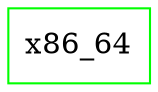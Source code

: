 /* Envoy connection bytecounts and claim trees
 * Host: skiing-0.xeno:9922
 * Time: Sat Dec 16 13:23:57 2006
 */

/* Connections:
 *   skiing-0.xeno.cl.cam.ac.uk:54012 CLIENT_IN:
 *     messages/bytes in     : 1613/82908
 *     messages/bytes out    : 1612/35456
 *     new messages/bytes in : 3/80
 *     new messages/bytes out: 2/45
 *   druid-0.xeno.cl.cam.ac.uk:9923 STORAGE_OUT:
 *     messages/bytes in     : 254/184516
 *     messages/bytes out    : 254/7262
 *     new messages/bytes in : 0/0
 *     new messages/bytes out: 0/0
 *   skiing-0.xeno:9923 STORAGE_OUT:
 *     messages/bytes in     : 235/147421
 *     messages/bytes out    : 235/6465
 *     new messages/bytes in : 0/0
 *     new messages/bytes out: 0/0
 *   druid-0.xeno.cl.cam.ac.uk:9922 ENVOY_OUT:
 *     messages/bytes in     : 1416/29510
 *     messages/bytes out    : 1416/71245
 *     new messages/bytes in : 2/60
 *     new messages/bytes out: 2/70
 *   skiing-1.xeno.cl.cam.ac.uk:47280 CLIENT_IN:
 *     messages/bytes in     : 4/67
 *     messages/bytes out    : 4/217
 *     new messages/bytes in : 0/0
 *     new messages/bytes out: 0/0
 *   druid-0.xeno.cl.cam.ac.uk:9922 ENVOY_IN:
 *     messages/bytes in     : 184/13748
 *     messages/bytes out    : 184/1306
 *     new messages/bytes in : 0/0
 *     new messages/bytes out: 0/0
 *   moonraider-0.xeno.cl.cam.ac.uk:9922 ENVOY_OUT:
 *     messages/bytes in     : 202/1432
 *     messages/bytes out    : 202/15552
 *     new messages/bytes in : 0/0
 *     new messages/bytes out: 0/0
 *   moonraider-0.xeno.cl.cam.ac.uk:9922 ENVOY_IN:
 *     messages/bytes in     : 241/17833
 *     messages/bytes out    : 241/1705
 *     new messages/bytes in : 0/0
 *     new messages/bytes out: 1/7
 */

/* lease root is /src/1/linux-2.6.18/Documentation/x86_64 */
digraph _src_1_linux_2_6_18_Documentation_x86_64 {
  _src_1_linux_2_6_18_Documentation_x86_64 [shape=box,color=green];
  _src_1_linux_2_6_18_Documentation_x86_64 [label="x86_64"];
}

/* lease root is /src/1/linux-2.6.18/include/asm-um */
digraph _src_1_linux_2_6_18_include_asm_um {
  _src_1_linux_2_6_18_include_asm_um [shape=box,color=green];
  _src_1_linux_2_6_18_include_asm_um [label="asm-um"];
}

/* lease root is /src/1/linux-2.6.18/drivers/misc */
digraph _src_1_linux_2_6_18_drivers_misc {
  _src_1_linux_2_6_18_drivers_misc [shape=box,color=green];
  _src_1_linux_2_6_18_drivers_misc_ibmasm [shape=box,label="ibmasm"];
  _src_1_linux_2_6_18_drivers_misc -> _src_1_linux_2_6_18_drivers_misc_ibmasm [style=dotted];
  _src_1_linux_2_6_18_drivers_misc_hdpuftrs [shape=box,label="hdpuftrs"];
  _src_1_linux_2_6_18_drivers_misc -> _src_1_linux_2_6_18_drivers_misc_hdpuftrs [style=dotted];
  _src_1_linux_2_6_18_drivers_misc [label="misc"];
}

/* lease root is /src/1/linux-2.6.18/arch/h8300/platform/h8300h/generic */
digraph _src_1_linux_2_6_18_arch_h8300_platform_h8300h_generic {
  _src_1_linux_2_6_18_arch_h8300_platform_h8300h_generic [shape=box,color=green];
  _src_1_linux_2_6_18_arch_h8300_platform_h8300h_generic [label="generic"];
}

/* lease root is /src/1/linux-2.6.18/arch/xtensa/boot/lib */
digraph _src_1_linux_2_6_18_arch_xtensa_boot_lib {
  _src_1_linux_2_6_18_arch_xtensa_boot_lib [shape=box,color=green];
  _src_1_linux_2_6_18_arch_xtensa_boot_lib [label="lib"];
}

/* lease root is /src/1/linux-2.6.18/arch/arm/mach-ep93xx */
digraph _src_1_linux_2_6_18_arch_arm_mach_ep93xx {
  _src_1_linux_2_6_18_arch_arm_mach_ep93xx [shape=box,color=green];
  _src_1_linux_2_6_18_arch_arm_mach_ep93xx [label="mach-ep93xx"];
}

/* lease root is /src/1/linux-2.6.18/arch/sh/boards/sh2000 */
digraph _src_1_linux_2_6_18_arch_sh_boards_sh2000 {
  _src_1_linux_2_6_18_arch_sh_boards_sh2000 [shape=box,color=green];
  _src_1_linux_2_6_18_arch_sh_boards_sh2000 [label="sh2000"];
}

/* lease root is /src/1/linux-2.6.18/arch/sh64/mach-romram */
digraph _src_1_linux_2_6_18_arch_sh64_mach_romram {
  _src_1_linux_2_6_18_arch_sh64_mach_romram [shape=box,color=green];
  _src_1_linux_2_6_18_arch_sh64_mach_romram [label="mach-romram"];
}

/* lease root is /src/1/linux-2.6.18/drivers/media/dvb */
digraph _src_1_linux_2_6_18_drivers_media_dvb {
  _src_1_linux_2_6_18_drivers_media_dvb [shape=box,color=green];
  _src_1_linux_2_6_18_drivers_media_dvb_ttusb_dec [shape=box,label="ttusb-dec"];
  _src_1_linux_2_6_18_drivers_media_dvb -> _src_1_linux_2_6_18_drivers_media_dvb_ttusb_dec [style=dotted];
  _src_1_linux_2_6_18_drivers_media_dvb_ttusb_budget [shape=box,label="ttusb-budget"];
  _src_1_linux_2_6_18_drivers_media_dvb -> _src_1_linux_2_6_18_drivers_media_dvb_ttusb_budget [style=dotted];
  _src_1_linux_2_6_18_drivers_media_dvb_ttpci [shape=box,label="ttpci"];
  _src_1_linux_2_6_18_drivers_media_dvb -> _src_1_linux_2_6_18_drivers_media_dvb_ttpci [style=dotted];
  _src_1_linux_2_6_18_drivers_media_dvb_pluto2 [shape=box,label="pluto2"];
  _src_1_linux_2_6_18_drivers_media_dvb -> _src_1_linux_2_6_18_drivers_media_dvb_pluto2 [style=dotted];
  _src_1_linux_2_6_18_drivers_media_dvb_frontends [shape=box,label="frontends"];
  _src_1_linux_2_6_18_drivers_media_dvb -> _src_1_linux_2_6_18_drivers_media_dvb_frontends [style=dotted];
  _src_1_linux_2_6_18_drivers_media_dvb_dvb_usb [shape=box,label="dvb-usb"];
  _src_1_linux_2_6_18_drivers_media_dvb -> _src_1_linux_2_6_18_drivers_media_dvb_dvb_usb [style=dotted];
  _src_1_linux_2_6_18_drivers_media_dvb_dvb_core [shape=box,label="dvb-core"];
  _src_1_linux_2_6_18_drivers_media_dvb -> _src_1_linux_2_6_18_drivers_media_dvb_dvb_core [style=dotted];
  _src_1_linux_2_6_18_drivers_media_dvb_cinergyT2 [shape=box,label="cinergyT2"];
  _src_1_linux_2_6_18_drivers_media_dvb -> _src_1_linux_2_6_18_drivers_media_dvb_cinergyT2 [style=dotted];
  _src_1_linux_2_6_18_drivers_media_dvb_bt8xx [shape=box,label="bt8xx"];
  _src_1_linux_2_6_18_drivers_media_dvb -> _src_1_linux_2_6_18_drivers_media_dvb_bt8xx [style=dotted];
  _src_1_linux_2_6_18_drivers_media_dvb_b2c2 [shape=box,label="b2c2"];
  _src_1_linux_2_6_18_drivers_media_dvb -> _src_1_linux_2_6_18_drivers_media_dvb_b2c2 [style=dotted];
  _src_1_linux_2_6_18_drivers_media_dvb [label="dvb"];
}

/* lease root is /src/1/linux-2.6.18/Documentation/arm */
digraph _src_1_linux_2_6_18_Documentation_arm {
  _src_1_linux_2_6_18_Documentation_arm [shape=box,color=green];
  _src_1_linux_2_6_18_Documentation_arm_nwfpe [shape=box,label="nwfpe"];
  _src_1_linux_2_6_18_Documentation_arm -> _src_1_linux_2_6_18_Documentation_arm_nwfpe [style=dotted];
  _src_1_linux_2_6_18_Documentation_arm_empeg [shape=box,label="empeg"];
  _src_1_linux_2_6_18_Documentation_arm -> _src_1_linux_2_6_18_Documentation_arm_empeg [style=dotted];
  _src_1_linux_2_6_18_Documentation_arm_VFP [shape=box,label="VFP"];
  _src_1_linux_2_6_18_Documentation_arm -> _src_1_linux_2_6_18_Documentation_arm_VFP [style=dotted];
  _src_1_linux_2_6_18_Documentation_arm_Sharp_LH [shape=box,label="Sharp-LH"];
  _src_1_linux_2_6_18_Documentation_arm -> _src_1_linux_2_6_18_Documentation_arm_Sharp_LH [style=dotted];
  _src_1_linux_2_6_18_Documentation_arm_Samsung_S3C24XX [shape=box,label="Samsung-S3C24XX"];
  _src_1_linux_2_6_18_Documentation_arm -> _src_1_linux_2_6_18_Documentation_arm_Samsung_S3C24XX [style=dotted];
  _src_1_linux_2_6_18_Documentation_arm_SA1100 [shape=box,label="SA1100"];
  _src_1_linux_2_6_18_Documentation_arm -> _src_1_linux_2_6_18_Documentation_arm_SA1100 [style=dotted];
  _src_1_linux_2_6_18_Documentation_arm [label="arm"];
}

/* lease root is /src/1/linux-2.6.18/include/asm-m32r */
digraph _src_1_linux_2_6_18_include_asm_m32r {
  _src_1_linux_2_6_18_include_asm_m32r [shape=box,color=green];
  _src_1_linux_2_6_18_include_asm_m32r_opsput [shape=box,label="opsput"];
  _src_1_linux_2_6_18_include_asm_m32r -> _src_1_linux_2_6_18_include_asm_m32r_opsput [style=dotted];
  _src_1_linux_2_6_18_include_asm_m32r_mappi3 [shape=box,label="mappi3"];
  _src_1_linux_2_6_18_include_asm_m32r -> _src_1_linux_2_6_18_include_asm_m32r_mappi3 [style=dotted];
  _src_1_linux_2_6_18_include_asm_m32r_mappi2 [shape=box,label="mappi2"];
  _src_1_linux_2_6_18_include_asm_m32r -> _src_1_linux_2_6_18_include_asm_m32r_mappi2 [style=dotted];
  _src_1_linux_2_6_18_include_asm_m32r_m32700ut [shape=box,label="m32700ut"];
  _src_1_linux_2_6_18_include_asm_m32r -> _src_1_linux_2_6_18_include_asm_m32r_m32700ut [style=dotted];
  _src_1_linux_2_6_18_include_asm_m32r_m32104ut [shape=box,label="m32104ut"];
  _src_1_linux_2_6_18_include_asm_m32r -> _src_1_linux_2_6_18_include_asm_m32r_m32104ut [style=dotted];
  _src_1_linux_2_6_18_include_asm_m32r [label="asm-m32r"];
}

/* lease root is /src/1/linux-2.6.18/arch/sparc64/boot */
digraph _src_1_linux_2_6_18_arch_sparc64_boot {
  _src_1_linux_2_6_18_arch_sparc64_boot [shape=box,color=green];
  _src_1_linux_2_6_18_arch_sparc64_boot [label="boot"];
}

/* lease root is /src/1/linux-2.6.18/arch/mips/ite-boards */
digraph _src_1_linux_2_6_18_arch_mips_ite_boards {
  _src_1_linux_2_6_18_arch_mips_ite_boards [shape=box,color=green];
  _src_1_linux_2_6_18_arch_mips_ite_boards_qed_4n_s01b [shape=box,label="qed-4n-s01b"];
  _src_1_linux_2_6_18_arch_mips_ite_boards -> _src_1_linux_2_6_18_arch_mips_ite_boards_qed_4n_s01b [style=dotted];
  _src_1_linux_2_6_18_arch_mips_ite_boards_ivr [shape=box,label="ivr"];
  _src_1_linux_2_6_18_arch_mips_ite_boards -> _src_1_linux_2_6_18_arch_mips_ite_boards_ivr [style=dotted];
  _src_1_linux_2_6_18_arch_mips_ite_boards_generic [shape=box,label="generic"];
  _src_1_linux_2_6_18_arch_mips_ite_boards -> _src_1_linux_2_6_18_arch_mips_ite_boards_generic [style=dotted];
  _src_1_linux_2_6_18_arch_mips_ite_boards [label="ite-boards"];
}

/* lease root is /src/1/linux-2.6.18/fs/openpromfs */
digraph _src_1_linux_2_6_18_fs_openpromfs {
  _src_1_linux_2_6_18_fs_openpromfs [shape=box,color=green];
  _src_1_linux_2_6_18_fs_openpromfs [label="openpromfs"];
}

/* lease root is /src/1/linux-2.6.18/net/xfrm */
digraph _src_1_linux_2_6_18_net_xfrm {
  _src_1_linux_2_6_18_net_xfrm [shape=box,color=green];
  _src_1_linux_2_6_18_net_xfrm [label="xfrm"];
}

/* lease root is /src/1/linux-2.6.18/net/atm */
digraph _src_1_linux_2_6_18_net_atm {
  _src_1_linux_2_6_18_net_atm [shape=box,color=green];
  _src_1_linux_2_6_18_net_atm [label="atm"];
}

/* lease root is /src/1/linux-2.6.18/Documentation/accounting */
digraph _src_1_linux_2_6_18_Documentation_accounting {
  _src_1_linux_2_6_18_Documentation_accounting [shape=box,color=green];
  _src_1_linux_2_6_18_Documentation_accounting [label="accounting"];
}

/* lease root is /src/1/linux-2.6.18/Documentation/video4linux */
digraph _src_1_linux_2_6_18_Documentation_video4linux {
  _src_1_linux_2_6_18_Documentation_video4linux [shape=box,color=green];
  _src_1_linux_2_6_18_Documentation_video4linux_cx88 [shape=box,label="cx88"];
  _src_1_linux_2_6_18_Documentation_video4linux -> _src_1_linux_2_6_18_Documentation_video4linux_cx88 [style=dotted];
  _src_1_linux_2_6_18_Documentation_video4linux_cx2341x [shape=box,label="cx2341x"];
  _src_1_linux_2_6_18_Documentation_video4linux -> _src_1_linux_2_6_18_Documentation_video4linux_cx2341x [style=dotted];
  _src_1_linux_2_6_18_Documentation_video4linux_bttv [shape=box,label="bttv"];
  _src_1_linux_2_6_18_Documentation_video4linux -> _src_1_linux_2_6_18_Documentation_video4linux_bttv [style=dotted];
  _src_1_linux_2_6_18_Documentation_video4linux [label="video4linux"];
}

/* lease root is /src/1/linux-2.6.18/include/asm-mips/ip32 */
digraph _src_1_linux_2_6_18_include_asm_mips_ip32 {
  _src_1_linux_2_6_18_include_asm_mips_ip32 [shape=box,color=green];
  _src_1_linux_2_6_18_include_asm_mips_ip32 [label="ip32"];
}

/* lease root is /src/1/linux-2.6.18/arch/ia64/dig */
digraph _src_1_linux_2_6_18_arch_ia64_dig {
  _src_1_linux_2_6_18_arch_ia64_dig [shape=box,color=green];
  _src_1_linux_2_6_18_arch_ia64_dig [label="dig"];
}

/* lease root is /src/1/linux-2.6.18/net/ipx */
digraph _src_1_linux_2_6_18_net_ipx {
  _src_1_linux_2_6_18_net_ipx [shape=box,color=green];
  _src_1_linux_2_6_18_net_ipx [label="ipx"];
}

/* lease root is /src/1/linux-2.6.18/arch/mips/emma2rh/common */
digraph _src_1_linux_2_6_18_arch_mips_emma2rh_common {
  _src_1_linux_2_6_18_arch_mips_emma2rh_common [shape=box,color=green];
  _src_1_linux_2_6_18_arch_mips_emma2rh_common [label="common"];
}

/* lease root is /src/1/linux-2.6.18/drivers/net/sk98lin */
digraph _src_1_linux_2_6_18_drivers_net_sk98lin {
  _src_1_linux_2_6_18_drivers_net_sk98lin [shape=box,color=green];
  _src_1_linux_2_6_18_drivers_net_sk98lin_h [shape=box,label="h"];
  _src_1_linux_2_6_18_drivers_net_sk98lin -> _src_1_linux_2_6_18_drivers_net_sk98lin_h [style=dotted];
  _src_1_linux_2_6_18_drivers_net_sk98lin [label="sk98lin"];
}

/* lease root is /src/1/linux-2.6.18/include/asm-ppc */
digraph _src_1_linux_2_6_18_include_asm_ppc {
  _src_1_linux_2_6_18_include_asm_ppc [shape=box,color=green];
  _src_1_linux_2_6_18_include_asm_ppc [label="asm-ppc"];
}

/* lease root is /src/1/linux-2.6.18/arch/m68k/ifpsp060/src */
digraph _src_1_linux_2_6_18_arch_m68k_ifpsp060_src {
  _src_1_linux_2_6_18_arch_m68k_ifpsp060_src [shape=box,color=green];
  _src_1_linux_2_6_18_arch_m68k_ifpsp060_src [label="src"];
}

/* lease root is /src/1/linux-2.6.18/arch/arm/oprofile */
digraph _src_1_linux_2_6_18_arch_arm_oprofile {
  _src_1_linux_2_6_18_arch_arm_oprofile [shape=box,color=green];
  _src_1_linux_2_6_18_arch_arm_oprofile [label="oprofile"];
}

/* lease root is /src/1/linux-2.6.18/Documentation/m68k */
digraph _src_1_linux_2_6_18_Documentation_m68k {
  _src_1_linux_2_6_18_Documentation_m68k [shape=box,color=green];
  _src_1_linux_2_6_18_Documentation_m68k [label="m68k"];
}

/* lease root is /src/1/linux-2.6.18/drivers/char/mwave */
digraph _src_1_linux_2_6_18_drivers_char_mwave {
  _src_1_linux_2_6_18_drivers_char_mwave [shape=box,color=green];
  _src_1_linux_2_6_18_drivers_char_mwave [label="mwave"];
}

/* lease root is /src/1/linux-2.6.18/net/decnet */
digraph _src_1_linux_2_6_18_net_decnet {
  _src_1_linux_2_6_18_net_decnet [shape=box,color=green];
  _src_1_linux_2_6_18_net_decnet_netfilter [shape=box,label="netfilter"];
  _src_1_linux_2_6_18_net_decnet -> _src_1_linux_2_6_18_net_decnet_netfilter [style=dotted];
  _src_1_linux_2_6_18_net_decnet [label="decnet"];
}

/* lease root is /src/1/linux-2.6.18/arch/ia64/scripts */
digraph _src_1_linux_2_6_18_arch_ia64_scripts {
  _src_1_linux_2_6_18_arch_ia64_scripts [shape=box,color=green];
  _src_1_linux_2_6_18_arch_ia64_scripts [label="scripts"];
}

/* lease root is /src/1/linux-2.6.18/drivers/dio */
digraph _src_1_linux_2_6_18_drivers_dio {
  _src_1_linux_2_6_18_drivers_dio [shape=box,color=green];
  _src_1_linux_2_6_18_drivers_dio [label="dio"];
}

/* lease root is /src/1/linux-2.6.18/drivers/net/cris */
digraph _src_1_linux_2_6_18_drivers_net_cris {
  _src_1_linux_2_6_18_drivers_net_cris [shape=box,color=green];
  _src_1_linux_2_6_18_drivers_net_cris [label="cris"];
}

/* lease root is /src/1/linux-2.6.18/arch/sparc */
digraph _src_1_linux_2_6_18_arch_sparc {
  _src_1_linux_2_6_18_arch_sparc [shape=box,color=green];
  _src_1_linux_2_6_18_arch_sparc_prom [shape=box,label="prom"];
  _src_1_linux_2_6_18_arch_sparc -> _src_1_linux_2_6_18_arch_sparc_prom [style=dotted];
  _src_1_linux_2_6_18_arch_sparc_mm [shape=box,label="mm"];
  _src_1_linux_2_6_18_arch_sparc -> _src_1_linux_2_6_18_arch_sparc_mm [style=dotted];
  _src_1_linux_2_6_18_arch_sparc_math_emu [shape=box,label="math-emu"];
  _src_1_linux_2_6_18_arch_sparc -> _src_1_linux_2_6_18_arch_sparc_math_emu [style=dotted];
  _src_1_linux_2_6_18_arch_sparc_lib [shape=box,label="lib"];
  _src_1_linux_2_6_18_arch_sparc -> _src_1_linux_2_6_18_arch_sparc_lib [style=dotted];
  _src_1_linux_2_6_18_arch_sparc_kernel [shape=box,label="kernel"];
  _src_1_linux_2_6_18_arch_sparc -> _src_1_linux_2_6_18_arch_sparc_kernel [style=dotted];
  _src_1_linux_2_6_18_arch_sparc_boot [shape=box,label="boot"];
  _src_1_linux_2_6_18_arch_sparc -> _src_1_linux_2_6_18_arch_sparc_boot [style=dotted];
  _src_1_linux_2_6_18_arch_sparc [label="sparc"];
}

/* lease root is /src/1/linux-2.6.18/arch/mips/boot */
digraph _src_1_linux_2_6_18_arch_mips_boot {
  _src_1_linux_2_6_18_arch_mips_boot [shape=box,color=green];
  _src_1_linux_2_6_18_arch_mips_boot [label="boot"];
}

/* lease root is /src/1/linux-2.6.18/arch/x86_64 */
digraph _src_1_linux_2_6_18_arch_x86_64 {
  _src_1_linux_2_6_18_arch_x86_64 [shape=box,color=green];
  _src_1_linux_2_6_18_arch_x86_64_pci [shape=box,label="pci"];
  _src_1_linux_2_6_18_arch_x86_64 -> _src_1_linux_2_6_18_arch_x86_64_pci [style=dotted];
  _src_1_linux_2_6_18_arch_x86_64_oprofile [shape=box,label="oprofile"];
  _src_1_linux_2_6_18_arch_x86_64 -> _src_1_linux_2_6_18_arch_x86_64_oprofile [style=dotted];
  _src_1_linux_2_6_18_arch_x86_64_mm [shape=box,label="mm"];
  _src_1_linux_2_6_18_arch_x86_64 -> _src_1_linux_2_6_18_arch_x86_64_mm [style=dotted];
  _src_1_linux_2_6_18_arch_x86_64_lib [shape=box,label="lib"];
  _src_1_linux_2_6_18_arch_x86_64 -> _src_1_linux_2_6_18_arch_x86_64_lib [style=dotted];
  _src_1_linux_2_6_18_arch_x86_64_kernel [shape=box,label="kernel"];
  _src_1_linux_2_6_18_arch_x86_64 -> _src_1_linux_2_6_18_arch_x86_64_kernel [style=dotted];
  _src_1_linux_2_6_18_arch_x86_64_ia32 [shape=box,label="ia32"];
  _src_1_linux_2_6_18_arch_x86_64 -> _src_1_linux_2_6_18_arch_x86_64_ia32 [style=dotted];
  _src_1_linux_2_6_18_arch_x86_64_crypto [shape=box,label="crypto"];
  _src_1_linux_2_6_18_arch_x86_64 -> _src_1_linux_2_6_18_arch_x86_64_crypto [style=dotted];
  _src_1_linux_2_6_18_arch_x86_64_boot [shape=box,label="boot"];
  _src_1_linux_2_6_18_arch_x86_64 -> _src_1_linux_2_6_18_arch_x86_64_boot [style=dotted];
  _src_1_linux_2_6_18_arch_x86_64 [label="x86_64"];
}

/* lease root is /src/1/linux-2.6.18/arch/sh/kernel/cpu/sh3 */
digraph _src_1_linux_2_6_18_arch_sh_kernel_cpu_sh3 {
  _src_1_linux_2_6_18_arch_sh_kernel_cpu_sh3 [shape=box,color=green];
  _src_1_linux_2_6_18_arch_sh_kernel_cpu_sh3 [label="sh3"];
}

/* lease root is /src/1/linux-2.6.18/arch/frv */
digraph _src_1_linux_2_6_18_arch_frv {
  _src_1_linux_2_6_18_arch_frv [shape=box,color=green];
  _src_1_linux_2_6_18_arch_frv_mm [shape=box,label="mm"];
  _src_1_linux_2_6_18_arch_frv -> _src_1_linux_2_6_18_arch_frv_mm [style=dotted];
  _src_1_linux_2_6_18_arch_frv_mb93090_mb00 [shape=box,label="mb93090-mb00"];
  _src_1_linux_2_6_18_arch_frv -> _src_1_linux_2_6_18_arch_frv_mb93090_mb00 [style=dotted];
  _src_1_linux_2_6_18_arch_frv_lib [shape=box,label="lib"];
  _src_1_linux_2_6_18_arch_frv -> _src_1_linux_2_6_18_arch_frv_lib [style=dotted];
  _src_1_linux_2_6_18_arch_frv_kernel [shape=box,label="kernel"];
  _src_1_linux_2_6_18_arch_frv -> _src_1_linux_2_6_18_arch_frv_kernel [style=dotted];
  _src_1_linux_2_6_18_arch_frv_boot [shape=box,label="boot"];
  _src_1_linux_2_6_18_arch_frv -> _src_1_linux_2_6_18_arch_frv_boot [style=dotted];
  _src_1_linux_2_6_18_arch_frv [label="frv"];
}

/* lease root is /src/1/linux-2.6.18/arch/cris/arch-v32/boot/rescue */
digraph _src_1_linux_2_6_18_arch_cris_arch_v32_boot_rescue {
  _src_1_linux_2_6_18_arch_cris_arch_v32_boot_rescue [shape=box,color=green];
  _src_1_linux_2_6_18_arch_cris_arch_v32_boot_rescue [label="rescue"];
}

/* lease root is /src/1/linux-2.6.18/include/asm-mips/xtalk */
digraph _src_1_linux_2_6_18_include_asm_mips_xtalk {
  _src_1_linux_2_6_18_include_asm_mips_xtalk [shape=box,color=green];
  _src_1_linux_2_6_18_include_asm_mips_xtalk [label="xtalk"];
}

/* lease root is /src/1/linux-2.6.18/arch/h8300/lib */
digraph _src_1_linux_2_6_18_arch_h8300_lib {
  _src_1_linux_2_6_18_arch_h8300_lib [shape=box,color=green];
  _src_1_linux_2_6_18_arch_h8300_lib [label="lib"];
}

/* lease root is /src/1/linux-2.6.18/arch/um/include/sysdep-i386 */
digraph _src_1_linux_2_6_18_arch_um_include_sysdep_i386 {
  _src_1_linux_2_6_18_arch_um_include_sysdep_i386 [shape=box,color=green];
  _src_1_linux_2_6_18_arch_um_include_sysdep_i386 [label="sysdep-i386"];
}

/* lease root is /src/1/linux-2.6.18/drivers/pci */
digraph _src_1_linux_2_6_18_drivers_pci {
  _src_1_linux_2_6_18_drivers_pci [shape=box,color=green];
  _src_1_linux_2_6_18_drivers_pci_pcie [shape=box,label="pcie"];
  _src_1_linux_2_6_18_drivers_pci -> _src_1_linux_2_6_18_drivers_pci_pcie [style=dotted];
  _src_1_linux_2_6_18_drivers_pci_hotplug [shape=box,label="hotplug"];
  _src_1_linux_2_6_18_drivers_pci -> _src_1_linux_2_6_18_drivers_pci_hotplug [style=dotted];
  _src_1_linux_2_6_18_drivers_pci [label="pci"];
}

/* lease root is /src/1/linux-2.6.18/arch/arm/mach-pnx4008 */
digraph _src_1_linux_2_6_18_arch_arm_mach_pnx4008 {
  _src_1_linux_2_6_18_arch_arm_mach_pnx4008 [shape=box,color=green];
  _src_1_linux_2_6_18_arch_arm_mach_pnx4008 [label="mach-pnx4008"];
}

/* lease root is /src/1/linux-2.6.18/Documentation/cris */
digraph _src_1_linux_2_6_18_Documentation_cris {
  _src_1_linux_2_6_18_Documentation_cris [shape=box,color=green];
  _src_1_linux_2_6_18_Documentation_cris [label="cris"];
}

/* lease root is /src/1/linux-2.6.18/arch/mips/dec */
digraph _src_1_linux_2_6_18_arch_mips_dec {
  _src_1_linux_2_6_18_arch_mips_dec [shape=box,color=green];
  _src_1_linux_2_6_18_arch_mips_dec_prom [shape=box,label="prom"];
  _src_1_linux_2_6_18_arch_mips_dec -> _src_1_linux_2_6_18_arch_mips_dec_prom [style=dotted];
  _src_1_linux_2_6_18_arch_mips_dec_boot [shape=box,label="boot"];
  _src_1_linux_2_6_18_arch_mips_dec -> _src_1_linux_2_6_18_arch_mips_dec_boot [style=dotted];
  _src_1_linux_2_6_18_arch_mips_dec [label="dec"];
}

/* lease root is /src/1/linux-2.6.18/arch/arm/mach-clps7500 */
digraph _src_1_linux_2_6_18_arch_arm_mach_clps7500 {
  _src_1_linux_2_6_18_arch_arm_mach_clps7500 [shape=box,color=green];
  _src_1_linux_2_6_18_arch_arm_mach_clps7500 [label="mach-clps7500"];
}

/* lease root is /src/1/linux-2.6.18/scripts/ksymoops */
digraph _src_1_linux_2_6_18_scripts_ksymoops {
  _src_1_linux_2_6_18_scripts_ksymoops [shape=box,color=green];
  _src_1_linux_2_6_18_scripts_ksymoops [label="ksymoops"];
}

/* lease root is /src/1/linux-2.6.18/drivers/hwmon */
digraph _src_1_linux_2_6_18_drivers_hwmon {
  _src_1_linux_2_6_18_drivers_hwmon [shape=box,color=green];
  _src_1_linux_2_6_18_drivers_hwmon [label="hwmon"];
}

/* lease root is /src/1/linux-2.6.18/include/acpi */
digraph _src_1_linux_2_6_18_include_acpi {
  _src_1_linux_2_6_18_include_acpi [shape=box,color=green];
  _src_1_linux_2_6_18_include_acpi_platform [shape=box,label="platform"];
  _src_1_linux_2_6_18_include_acpi -> _src_1_linux_2_6_18_include_acpi_platform [style=dotted];
  _src_1_linux_2_6_18_include_acpi [label="acpi"];
}

/* lease root is /src/1/linux-2.6.18/Documentation/sound/alsa */
digraph _src_1_linux_2_6_18_Documentation_sound_alsa {
  _src_1_linux_2_6_18_Documentation_sound_alsa [shape=box,color=green];
  _src_1_linux_2_6_18_Documentation_sound_alsa_DocBook [shape=box,label="DocBook"];
  _src_1_linux_2_6_18_Documentation_sound_alsa -> _src_1_linux_2_6_18_Documentation_sound_alsa_DocBook [style=dotted];
  _src_1_linux_2_6_18_Documentation_sound_alsa [label="alsa"];
}

/* lease root is /src/1/linux-2.6.18/sound/parisc */
digraph _src_1_linux_2_6_18_sound_parisc {
  _src_1_linux_2_6_18_sound_parisc [shape=box,color=green];
  _src_1_linux_2_6_18_sound_parisc [label="parisc"];
}

/* lease root is /src/1/linux-2.6.18/drivers/block */
digraph _src_1_linux_2_6_18_drivers_block {
  _src_1_linux_2_6_18_drivers_block [shape=box,color=green];
  _src_1_linux_2_6_18_drivers_block_paride [shape=box,label="paride"];
  _src_1_linux_2_6_18_drivers_block -> _src_1_linux_2_6_18_drivers_block_paride [style=dotted];
  _src_1_linux_2_6_18_drivers_block_aoe [shape=box,label="aoe"];
  _src_1_linux_2_6_18_drivers_block -> _src_1_linux_2_6_18_drivers_block_aoe [style=dotted];
  _src_1_linux_2_6_18_drivers_block [label="block"];
}

/* lease root is /src/1/linux-2.6.18/include/asm-sh */
digraph _src_1_linux_2_6_18_include_asm_sh {
  _src_1_linux_2_6_18_include_asm_sh [shape=box,color=green];
  _src_1_linux_2_6_18_include_asm_sh_systemh [shape=box,label="systemh"];
  _src_1_linux_2_6_18_include_asm_sh -> _src_1_linux_2_6_18_include_asm_sh_systemh [style=dotted];
  _src_1_linux_2_6_18_include_asm_sh_snapgear [shape=box,label="snapgear"];
  _src_1_linux_2_6_18_include_asm_sh -> _src_1_linux_2_6_18_include_asm_sh_snapgear [style=dotted];
  _src_1_linux_2_6_18_include_asm_sh_sh2000 [shape=box,label="sh2000"];
  _src_1_linux_2_6_18_include_asm_sh -> _src_1_linux_2_6_18_include_asm_sh_sh2000 [style=dotted];
  _src_1_linux_2_6_18_include_asm_sh_sh03 [shape=box,label="sh03"];
  _src_1_linux_2_6_18_include_asm_sh -> _src_1_linux_2_6_18_include_asm_sh_sh03 [style=dotted];
  _src_1_linux_2_6_18_include_asm_sh_se7751 [shape=box,label="se7751"];
  _src_1_linux_2_6_18_include_asm_sh -> _src_1_linux_2_6_18_include_asm_sh_se7751 [style=dotted];
  _src_1_linux_2_6_18_include_asm_sh_se73180 [shape=box,label="se73180"];
  _src_1_linux_2_6_18_include_asm_sh -> _src_1_linux_2_6_18_include_asm_sh_se73180 [style=dotted];
  _src_1_linux_2_6_18_include_asm_sh_se7300 [shape=box,label="se7300"];
  _src_1_linux_2_6_18_include_asm_sh -> _src_1_linux_2_6_18_include_asm_sh_se7300 [style=dotted];
  _src_1_linux_2_6_18_include_asm_sh_se [shape=box,label="se"];
  _src_1_linux_2_6_18_include_asm_sh -> _src_1_linux_2_6_18_include_asm_sh_se [style=dotted];
  _src_1_linux_2_6_18_include_asm_sh_saturn [shape=box,label="saturn"];
  _src_1_linux_2_6_18_include_asm_sh -> _src_1_linux_2_6_18_include_asm_sh_saturn [style=dotted];
  _src_1_linux_2_6_18_include_asm_sh_rts7751r2d [shape=box,label="rts7751r2d"];
  _src_1_linux_2_6_18_include_asm_sh -> _src_1_linux_2_6_18_include_asm_sh_rts7751r2d [style=dotted];
  _src_1_linux_2_6_18_include_asm_sh_overdrive [shape=box,label="overdrive"];
  _src_1_linux_2_6_18_include_asm_sh -> _src_1_linux_2_6_18_include_asm_sh_overdrive [style=dotted];
  _src_1_linux_2_6_18_include_asm_sh_mpc1211 [shape=box,label="mpc1211"];
  _src_1_linux_2_6_18_include_asm_sh -> _src_1_linux_2_6_18_include_asm_sh_mpc1211 [style=dotted];
  _src_1_linux_2_6_18_include_asm_sh_hs7751rvoip [shape=box,label="hs7751rvoip"];
  _src_1_linux_2_6_18_include_asm_sh -> _src_1_linux_2_6_18_include_asm_sh_hs7751rvoip [style=dotted];
  _src_1_linux_2_6_18_include_asm_sh_hp6xx [shape=box,label="hp6xx"];
  _src_1_linux_2_6_18_include_asm_sh -> _src_1_linux_2_6_18_include_asm_sh_hp6xx [style=dotted];
  _src_1_linux_2_6_18_include_asm_sh_hd64465 [shape=box,label="hd64465"];
  _src_1_linux_2_6_18_include_asm_sh -> _src_1_linux_2_6_18_include_asm_sh_hd64465 [style=dotted];
  _src_1_linux_2_6_18_include_asm_sh_hd64461 [shape=box,label="hd64461"];
  _src_1_linux_2_6_18_include_asm_sh -> _src_1_linux_2_6_18_include_asm_sh_hd64461 [style=dotted];
  _src_1_linux_2_6_18_include_asm_sh_harp [shape=box,label="harp"];
  _src_1_linux_2_6_18_include_asm_sh -> _src_1_linux_2_6_18_include_asm_sh_harp [style=dotted];
  _src_1_linux_2_6_18_include_asm_sh_edosk7705 [shape=box,label="edosk7705"];
  _src_1_linux_2_6_18_include_asm_sh -> _src_1_linux_2_6_18_include_asm_sh_edosk7705 [style=dotted];
  _src_1_linux_2_6_18_include_asm_sh_ec3104 [shape=box,label="ec3104"];
  _src_1_linux_2_6_18_include_asm_sh -> _src_1_linux_2_6_18_include_asm_sh_ec3104 [style=dotted];
  _src_1_linux_2_6_18_include_asm_sh_dreamcast [shape=box,label="dreamcast"];
  _src_1_linux_2_6_18_include_asm_sh -> _src_1_linux_2_6_18_include_asm_sh_dreamcast [style=dotted];
  _src_1_linux_2_6_18_include_asm_sh_dmida [shape=box,label="dmida"];
  _src_1_linux_2_6_18_include_asm_sh -> _src_1_linux_2_6_18_include_asm_sh_dmida [style=dotted];
  _src_1_linux_2_6_18_include_asm_sh_cqreek [shape=box,label="cqreek"];
  _src_1_linux_2_6_18_include_asm_sh -> _src_1_linux_2_6_18_include_asm_sh_cqreek [style=dotted];
  _src_1_linux_2_6_18_include_asm_sh_cpu_sh4 [shape=box,label="cpu-sh4"];
  _src_1_linux_2_6_18_include_asm_sh -> _src_1_linux_2_6_18_include_asm_sh_cpu_sh4 [style=dotted];
  _src_1_linux_2_6_18_include_asm_sh_cpu_sh3 [shape=box,label="cpu-sh3"];
  _src_1_linux_2_6_18_include_asm_sh -> _src_1_linux_2_6_18_include_asm_sh_cpu_sh3 [style=dotted];
  _src_1_linux_2_6_18_include_asm_sh_cpu_sh2 [shape=box,label="cpu-sh2"];
  _src_1_linux_2_6_18_include_asm_sh -> _src_1_linux_2_6_18_include_asm_sh_cpu_sh2 [style=dotted];
  _src_1_linux_2_6_18_include_asm_sh_cat68701 [shape=box,label="cat68701"];
  _src_1_linux_2_6_18_include_asm_sh -> _src_1_linux_2_6_18_include_asm_sh_cat68701 [style=dotted];
  _src_1_linux_2_6_18_include_asm_sh_bigsur [shape=box,label="bigsur"];
  _src_1_linux_2_6_18_include_asm_sh -> _src_1_linux_2_6_18_include_asm_sh_bigsur [style=dotted];
  _src_1_linux_2_6_18_include_asm_sh_adx [shape=box,label="adx"];
  _src_1_linux_2_6_18_include_asm_sh -> _src_1_linux_2_6_18_include_asm_sh_adx [style=dotted];
  _src_1_linux_2_6_18_include_asm_sh [label="asm-sh"];
}

/* lease root is /src/1/linux-2.6.18/net/ieee80211/softmac */
digraph _src_1_linux_2_6_18_net_ieee80211_softmac {
  _src_1_linux_2_6_18_net_ieee80211_softmac [shape=box,color=green];
  _src_1_linux_2_6_18_net_ieee80211_softmac [label="softmac"];
}

/* lease root is /src/1/linux-2.6.18/drivers/acorn/char */
digraph _src_1_linux_2_6_18_drivers_acorn_char {
  _src_1_linux_2_6_18_drivers_acorn_char [shape=box,color=green];
  _src_1_linux_2_6_18_drivers_acorn_char [label="char"];
}

/* lease root is /src/1/linux-2.6.18/arch/ia64/ia32 */
digraph _src_1_linux_2_6_18_arch_ia64_ia32 {
  _src_1_linux_2_6_18_arch_ia64_ia32 [shape=box,color=green];
  _src_1_linux_2_6_18_arch_ia64_ia32 [label="ia32"];
}

/* lease root is /src/1/linux-2.6.18/arch/cris/arch-v32/drivers */
digraph _src_1_linux_2_6_18_arch_cris_arch_v32_drivers {
  _src_1_linux_2_6_18_arch_cris_arch_v32_drivers [shape=box,color=green];
  _src_1_linux_2_6_18_arch_cris_arch_v32_drivers_pci [shape=box,label="pci"];
  _src_1_linux_2_6_18_arch_cris_arch_v32_drivers -> _src_1_linux_2_6_18_arch_cris_arch_v32_drivers_pci [style=dotted];
  _src_1_linux_2_6_18_arch_cris_arch_v32_drivers [label="drivers"];
}

/* lease root is /src/1/linux-2.6.18/include/asm-mips/mach-atlas */
digraph _src_1_linux_2_6_18_include_asm_mips_mach_atlas {
  _src_1_linux_2_6_18_include_asm_mips_mach_atlas [shape=box,color=green];
  _src_1_linux_2_6_18_include_asm_mips_mach_atlas [label="mach-atlas"];
}

/* lease root is /src/1/linux-2.6.18/drivers/isdn */
digraph _src_1_linux_2_6_18_drivers_isdn {
  _src_1_linux_2_6_18_drivers_isdn [shape=box,color=green];
  _src_1_linux_2_6_18_drivers_isdn_sc [shape=box,label="sc"];
  _src_1_linux_2_6_18_drivers_isdn -> _src_1_linux_2_6_18_drivers_isdn_sc [style=dotted];
  _src_1_linux_2_6_18_drivers_isdn_pcbit [shape=box,label="pcbit"];
  _src_1_linux_2_6_18_drivers_isdn -> _src_1_linux_2_6_18_drivers_isdn_pcbit [style=dotted];
  _src_1_linux_2_6_18_drivers_isdn_isdnloop [shape=box,label="isdnloop"];
  _src_1_linux_2_6_18_drivers_isdn -> _src_1_linux_2_6_18_drivers_isdn_isdnloop [style=dotted];
  _src_1_linux_2_6_18_drivers_isdn_icn [shape=box,label="icn"];
  _src_1_linux_2_6_18_drivers_isdn -> _src_1_linux_2_6_18_drivers_isdn_icn [style=dotted];
  _src_1_linux_2_6_18_drivers_isdn_i4l [shape=box,label="i4l"];
  _src_1_linux_2_6_18_drivers_isdn -> _src_1_linux_2_6_18_drivers_isdn_i4l [style=dotted];
  _src_1_linux_2_6_18_drivers_isdn_hysdn [shape=box,label="hysdn"];
  _src_1_linux_2_6_18_drivers_isdn -> _src_1_linux_2_6_18_drivers_isdn_hysdn [style=dotted];
  _src_1_linux_2_6_18_drivers_isdn_hisax [shape=box,label="hisax"];
  _src_1_linux_2_6_18_drivers_isdn -> _src_1_linux_2_6_18_drivers_isdn_hisax [style=dotted];
  _src_1_linux_2_6_18_drivers_isdn_hardware [shape=box,label="hardware"];
  _src_1_linux_2_6_18_drivers_isdn -> _src_1_linux_2_6_18_drivers_isdn_hardware [style=dotted];
  _src_1_linux_2_6_18_drivers_isdn_gigaset [shape=box,label="gigaset"];
  _src_1_linux_2_6_18_drivers_isdn -> _src_1_linux_2_6_18_drivers_isdn_gigaset [style=dotted];
  _src_1_linux_2_6_18_drivers_isdn_divert [shape=box,label="divert"];
  _src_1_linux_2_6_18_drivers_isdn -> _src_1_linux_2_6_18_drivers_isdn_divert [style=dotted];
  _src_1_linux_2_6_18_drivers_isdn_capi [shape=box,label="capi"];
  _src_1_linux_2_6_18_drivers_isdn -> _src_1_linux_2_6_18_drivers_isdn_capi [style=dotted];
  _src_1_linux_2_6_18_drivers_isdn_act2000 [shape=box,label="act2000"];
  _src_1_linux_2_6_18_drivers_isdn -> _src_1_linux_2_6_18_drivers_isdn_act2000 [style=dotted];
  _src_1_linux_2_6_18_drivers_isdn [label="isdn"];
}

/* lease root is /src/1/linux-2.6.18/drivers/scsi/megaraid */
digraph _src_1_linux_2_6_18_drivers_scsi_megaraid {
  _src_1_linux_2_6_18_drivers_scsi_megaraid [shape=box,color=green];
  _src_1_linux_2_6_18_drivers_scsi_megaraid [label="megaraid"];
}

/* lease root is /src/1/linux-2.6.18/drivers/net/pcmcia */
digraph _src_1_linux_2_6_18_drivers_net_pcmcia {
  _src_1_linux_2_6_18_drivers_net_pcmcia [shape=box,color=green];
  _src_1_linux_2_6_18_drivers_net_pcmcia [label="pcmcia"];
}

/* lease root is /src/1/linux-2.6.18/arch/mips/gt64120/common */
digraph _src_1_linux_2_6_18_arch_mips_gt64120_common {
  _src_1_linux_2_6_18_arch_mips_gt64120_common [shape=box,color=green];
  _src_1_linux_2_6_18_arch_mips_gt64120_common [label="common"];
}

/* lease root is /src/1/linux-2.6.18/arch/arm/mach-lh7a40x */
digraph _src_1_linux_2_6_18_arch_arm_mach_lh7a40x {
  _src_1_linux_2_6_18_arch_arm_mach_lh7a40x [shape=box,color=green];
  _src_1_linux_2_6_18_arch_arm_mach_lh7a40x [label="mach-lh7a40x"];
}

/* lease root is /src/1/linux-2.6.18/Documentation/sysctl */
digraph _src_1_linux_2_6_18_Documentation_sysctl {
  _src_1_linux_2_6_18_Documentation_sysctl [shape=box,color=green];
  _src_1_linux_2_6_18_Documentation_sysctl [label="sysctl"];
}

/* lease root is /src/1/linux-2.6.18/arch/mips/vr41xx */
digraph _src_1_linux_2_6_18_arch_mips_vr41xx {
  _src_1_linux_2_6_18_arch_mips_vr41xx [shape=box,color=green];
  _src_1_linux_2_6_18_arch_mips_vr41xx_nec_cmbvr4133 [shape=box,label="nec-cmbvr4133"];
  _src_1_linux_2_6_18_arch_mips_vr41xx -> _src_1_linux_2_6_18_arch_mips_vr41xx_nec_cmbvr4133 [style=dotted];
  _src_1_linux_2_6_18_arch_mips_vr41xx_ibm_workpad [shape=box,label="ibm-workpad"];
  _src_1_linux_2_6_18_arch_mips_vr41xx -> _src_1_linux_2_6_18_arch_mips_vr41xx_ibm_workpad [style=dotted];
  _src_1_linux_2_6_18_arch_mips_vr41xx_common [shape=box,label="common"];
  _src_1_linux_2_6_18_arch_mips_vr41xx -> _src_1_linux_2_6_18_arch_mips_vr41xx_common [style=dotted];
  _src_1_linux_2_6_18_arch_mips_vr41xx_casio_e55 [shape=box,label="casio-e55"];
  _src_1_linux_2_6_18_arch_mips_vr41xx -> _src_1_linux_2_6_18_arch_mips_vr41xx_casio_e55 [style=dotted];
  _src_1_linux_2_6_18_arch_mips_vr41xx [label="vr41xx"];
}

/* lease root is /src/1/linux-2.6.18/drivers/md */
digraph _src_1_linux_2_6_18_drivers_md {
  _src_1_linux_2_6_18_drivers_md [shape=box,color=green];
  _src_1_linux_2_6_18_drivers_md_raid6test [shape=box,label="raid6test"];
  _src_1_linux_2_6_18_drivers_md -> _src_1_linux_2_6_18_drivers_md_raid6test [style=dotted];
  _src_1_linux_2_6_18_drivers_md [label="md"];
}

/* lease root is /src/1/linux-2.6.18/include/asm-mips/sn */
digraph _src_1_linux_2_6_18_include_asm_mips_sn {
  _src_1_linux_2_6_18_include_asm_mips_sn [shape=box,color=green];
  _src_1_linux_2_6_18_include_asm_mips_sn_sn0 [shape=box,label="sn0"];
  _src_1_linux_2_6_18_include_asm_mips_sn -> _src_1_linux_2_6_18_include_asm_mips_sn_sn0 [style=dotted];
  _src_1_linux_2_6_18_include_asm_mips_sn [label="sn"];
}

/* lease root is /src/1/linux-2.6.18/kernel/time */
digraph _src_1_linux_2_6_18_kernel_time {
  _src_1_linux_2_6_18_kernel_time [shape=box,color=green];
  _src_1_linux_2_6_18_kernel_time [label="time"];
}

/* lease root is /src/1/linux-2.6.18/arch/sh64/boot */
digraph _src_1_linux_2_6_18_arch_sh64_boot {
  _src_1_linux_2_6_18_arch_sh64_boot [shape=box,color=green];
  _src_1_linux_2_6_18_arch_sh64_boot_compressed [shape=box,label="compressed"];
  _src_1_linux_2_6_18_arch_sh64_boot -> _src_1_linux_2_6_18_arch_sh64_boot_compressed [style=dotted];
  _src_1_linux_2_6_18_arch_sh64_boot [label="boot"];
}

/* lease root is /src/1/linux-2.6.18/fs/fat */
digraph _src_1_linux_2_6_18_fs_fat {
  _src_1_linux_2_6_18_fs_fat [shape=box,color=green];
  _src_1_linux_2_6_18_fs_fat [label="fat"];
}

/* lease root is /src/1/linux-2.6.18/net/bluetooth */
digraph _src_1_linux_2_6_18_net_bluetooth {
  _src_1_linux_2_6_18_net_bluetooth [shape=box,color=green];
  _src_1_linux_2_6_18_net_bluetooth_rfcomm [shape=box,label="rfcomm"];
  _src_1_linux_2_6_18_net_bluetooth -> _src_1_linux_2_6_18_net_bluetooth_rfcomm [style=dotted];
  _src_1_linux_2_6_18_net_bluetooth_hidp [shape=box,label="hidp"];
  _src_1_linux_2_6_18_net_bluetooth -> _src_1_linux_2_6_18_net_bluetooth_hidp [style=dotted];
  _src_1_linux_2_6_18_net_bluetooth_cmtp [shape=box,label="cmtp"];
  _src_1_linux_2_6_18_net_bluetooth -> _src_1_linux_2_6_18_net_bluetooth_cmtp [style=dotted];
  _src_1_linux_2_6_18_net_bluetooth_bnep [shape=box,label="bnep"];
  _src_1_linux_2_6_18_net_bluetooth -> _src_1_linux_2_6_18_net_bluetooth_bnep [style=dotted];
  _src_1_linux_2_6_18_net_bluetooth [label="bluetooth"];
}

/* lease root is /src/1/linux-2.6.18/drivers/scsi/qla2xxx */
digraph _src_1_linux_2_6_18_drivers_scsi_qla2xxx {
  _src_1_linux_2_6_18_drivers_scsi_qla2xxx [shape=box,color=green];
  _src_1_linux_2_6_18_drivers_scsi_qla2xxx [label="qla2xxx"];
}

/* lease root is /src/1/linux-2.6.18/fs/nfsd */
digraph _src_1_linux_2_6_18_fs_nfsd {
  _src_1_linux_2_6_18_fs_nfsd [shape=box,color=green];
  _src_1_linux_2_6_18_fs_nfsd [label="nfsd"];
}

/* lease root is /src/1/linux-2.6.18/arch/i386/kernel/acpi */
digraph _src_1_linux_2_6_18_arch_i386_kernel_acpi {
  _src_1_linux_2_6_18_arch_i386_kernel_acpi [shape=box,color=green];
  _src_1_linux_2_6_18_arch_i386_kernel_acpi [label="acpi"];
}

/* lease root is /src/1/linux-2.6.18/Documentation/ABI/obsolete */
digraph _src_1_linux_2_6_18_Documentation_ABI_obsolete {
  _src_1_linux_2_6_18_Documentation_ABI_obsolete [shape=box,color=green];
  _src_1_linux_2_6_18_Documentation_ABI_obsolete [label="obsolete"];
}

/* lease root is /src/1/linux-2.6.18/arch/um/include/sysdep-ppc */
digraph _src_1_linux_2_6_18_arch_um_include_sysdep_ppc {
  _src_1_linux_2_6_18_arch_um_include_sysdep_ppc [shape=box,color=green];
  _src_1_linux_2_6_18_arch_um_include_sysdep_ppc [label="sysdep-ppc"];
}

/* lease root is /src/1/linux-2.6.18/arch/mips/tx4938/common */
digraph _src_1_linux_2_6_18_arch_mips_tx4938_common {
  _src_1_linux_2_6_18_arch_mips_tx4938_common [shape=box,color=green];
  _src_1_linux_2_6_18_arch_mips_tx4938_common [label="common"];
}

/* lease root is /src/1/linux-2.6.18/sound/isa/wavefront */
digraph _src_1_linux_2_6_18_sound_isa_wavefront {
  _src_1_linux_2_6_18_sound_isa_wavefront [shape=box,color=green];
  _src_1_linux_2_6_18_sound_isa_wavefront [label="wavefront"];
}

/* lease root is /src/1/linux-2.6.18/arch/x86_64/kernel/cpufreq */
digraph _src_1_linux_2_6_18_arch_x86_64_kernel_cpufreq {
  _src_1_linux_2_6_18_arch_x86_64_kernel_cpufreq [shape=box,color=green];
  _src_1_linux_2_6_18_arch_x86_64_kernel_cpufreq [label="cpufreq"];
}

/* lease root is /src/1/linux-2.6.18/arch/ppc/boot/of1275 */
digraph _src_1_linux_2_6_18_arch_ppc_boot_of1275 {
  _src_1_linux_2_6_18_arch_ppc_boot_of1275 [shape=box,color=green];
  _src_1_linux_2_6_18_arch_ppc_boot_of1275 [label="of1275"];
}

/* lease root is /src/1/linux-2.6.18/arch/xtensa/boot/boot-elf */
digraph _src_1_linux_2_6_18_arch_xtensa_boot_boot_elf {
  _src_1_linux_2_6_18_arch_xtensa_boot_boot_elf [shape=box,color=green];
  _src_1_linux_2_6_18_arch_xtensa_boot_boot_elf [label="boot-elf"];
}

/* lease root is /src/1/linux-2.6.18/net/core */
digraph _src_1_linux_2_6_18_net_core {
  _src_1_linux_2_6_18_net_core [shape=box,color=green];
  _src_1_linux_2_6_18_net_core [label="core"];
}

/* lease root is /src/1/linux-2.6.18/drivers/infiniband */
digraph _src_1_linux_2_6_18_drivers_infiniband {
  _src_1_linux_2_6_18_drivers_infiniband [shape=box,color=green];
  _src_1_linux_2_6_18_drivers_infiniband_ulp [shape=box,label="ulp"];
  _src_1_linux_2_6_18_drivers_infiniband -> _src_1_linux_2_6_18_drivers_infiniband_ulp [style=dotted];
  _src_1_linux_2_6_18_drivers_infiniband_hw [shape=box,label="hw"];
  _src_1_linux_2_6_18_drivers_infiniband -> _src_1_linux_2_6_18_drivers_infiniband_hw [style=dotted];
  _src_1_linux_2_6_18_drivers_infiniband_core [shape=box,label="core"];
  _src_1_linux_2_6_18_drivers_infiniband -> _src_1_linux_2_6_18_drivers_infiniband_core [style=dotted];
  _src_1_linux_2_6_18_drivers_infiniband [label="infiniband"];
}

/* lease root is /src/1/linux-2.6.18/drivers/scsi/ibmvscsi */
digraph _src_1_linux_2_6_18_drivers_scsi_ibmvscsi {
  _src_1_linux_2_6_18_drivers_scsi_ibmvscsi [shape=box,color=green];
  _src_1_linux_2_6_18_drivers_scsi_ibmvscsi [label="ibmvscsi"];
}

/* lease root is /src/1/linux-2.6.18/arch/m68k/tools */
digraph _src_1_linux_2_6_18_arch_m68k_tools {
  _src_1_linux_2_6_18_arch_m68k_tools [shape=box,color=green];
  _src_1_linux_2_6_18_arch_m68k_tools_amiga [shape=box,label="amiga"];
  _src_1_linux_2_6_18_arch_m68k_tools -> _src_1_linux_2_6_18_arch_m68k_tools_amiga [style=dotted];
  _src_1_linux_2_6_18_arch_m68k_tools [label="tools"];
}

/* lease root is /src/1/linux-2.6.18/drivers/net/hamradio */
digraph _src_1_linux_2_6_18_drivers_net_hamradio {
  _src_1_linux_2_6_18_drivers_net_hamradio [shape=box,color=green];
  _src_1_linux_2_6_18_drivers_net_hamradio [label="hamradio"];
}

/* lease root is /src/1/linux-2.6.18/arch/arm26 */
digraph _src_1_linux_2_6_18_arch_arm26 {
  _src_1_linux_2_6_18_arch_arm26 [shape=box,color=green];
  _src_1_linux_2_6_18_arch_arm26_nwfpe [shape=box,label="nwfpe"];
  _src_1_linux_2_6_18_arch_arm26 -> _src_1_linux_2_6_18_arch_arm26_nwfpe [style=dotted];
  _src_1_linux_2_6_18_arch_arm26_mm [shape=box,label="mm"];
  _src_1_linux_2_6_18_arch_arm26 -> _src_1_linux_2_6_18_arch_arm26_mm [style=dotted];
  _src_1_linux_2_6_18_arch_arm26_machine [shape=box,label="machine"];
  _src_1_linux_2_6_18_arch_arm26 -> _src_1_linux_2_6_18_arch_arm26_machine [style=dotted];
  _src_1_linux_2_6_18_arch_arm26_lib [shape=box,label="lib"];
  _src_1_linux_2_6_18_arch_arm26 -> _src_1_linux_2_6_18_arch_arm26_lib [style=dotted];
  _src_1_linux_2_6_18_arch_arm26_kernel [shape=box,label="kernel"];
  _src_1_linux_2_6_18_arch_arm26 -> _src_1_linux_2_6_18_arch_arm26_kernel [style=dotted];
  _src_1_linux_2_6_18_arch_arm26_boot [shape=box,label="boot"];
  _src_1_linux_2_6_18_arch_arm26 -> _src_1_linux_2_6_18_arch_arm26_boot [style=dotted];
  _src_1_linux_2_6_18_arch_arm26 [label="arm26"];
}

/* lease root is /src/1/linux-2.6.18/arch/s390/lib */
digraph _src_1_linux_2_6_18_arch_s390_lib {
  _src_1_linux_2_6_18_arch_s390_lib [shape=box,color=green];
  _src_1_linux_2_6_18_arch_s390_lib [label="lib"];
}

/* lease root is /src/1/linux-2.6.18/arch/arm/mach-shark */
digraph _src_1_linux_2_6_18_arch_arm_mach_shark {
  _src_1_linux_2_6_18_arch_arm_mach_shark [shape=box,color=green];
  _src_1_linux_2_6_18_arch_arm_mach_shark [label="mach-shark"];
}

/* lease root is /src/1/linux-2.6.18/sound/i2c */
digraph _src_1_linux_2_6_18_sound_i2c {
  _src_1_linux_2_6_18_sound_i2c [shape=box,color=green];
  _src_1_linux_2_6_18_sound_i2c_other [shape=box,label="other"];
  _src_1_linux_2_6_18_sound_i2c -> _src_1_linux_2_6_18_sound_i2c_other [style=dotted];
  _src_1_linux_2_6_18_sound_i2c_l3 [shape=box,label="l3"];
  _src_1_linux_2_6_18_sound_i2c -> _src_1_linux_2_6_18_sound_i2c_l3 [style=dotted];
  _src_1_linux_2_6_18_sound_i2c [label="i2c"];
}

/* lease root is /src/1/linux-2.6.18/arch/sh/boards/superh */
digraph _src_1_linux_2_6_18_arch_sh_boards_superh {
  _src_1_linux_2_6_18_arch_sh_boards_superh [shape=box,color=green];
  _src_1_linux_2_6_18_arch_sh_boards_superh_microdev [shape=box,label="microdev"];
  _src_1_linux_2_6_18_arch_sh_boards_superh -> _src_1_linux_2_6_18_arch_sh_boards_superh_microdev [style=dotted];
  _src_1_linux_2_6_18_arch_sh_boards_superh [label="superh"];
}

/* lease root is /src/1/linux-2.6.18/drivers/macintosh */
digraph _src_1_linux_2_6_18_drivers_macintosh {
  _src_1_linux_2_6_18_drivers_macintosh [shape=box,color=green];
  _src_1_linux_2_6_18_drivers_macintosh [label="macintosh"];
}

/* lease root is /src/1/linux-2.6.18/net/llc */
digraph _src_1_linux_2_6_18_net_llc {
  _src_1_linux_2_6_18_net_llc [shape=box,color=green];
  _src_1_linux_2_6_18_net_llc [label="llc"];
}

/* lease root is /src/1/linux-2.6.18/arch/xtensa/lib */
digraph _src_1_linux_2_6_18_arch_xtensa_lib {
  _src_1_linux_2_6_18_arch_xtensa_lib [shape=box,color=green];
  _src_1_linux_2_6_18_arch_xtensa_lib [label="lib"];
}

/* lease root is /src/1/linux-2.6.18/arch/mips/mm */
digraph _src_1_linux_2_6_18_arch_mips_mm {
  _src_1_linux_2_6_18_arch_mips_mm [shape=box,color=green];
  _src_1_linux_2_6_18_arch_mips_mm [label="mm"];
}

/* lease root is /src/1/linux-2.6.18/include/net/netfilter */
digraph _src_1_linux_2_6_18_include_net_netfilter {
  _src_1_linux_2_6_18_include_net_netfilter [shape=box,color=green];
  _src_1_linux_2_6_18_include_net_netfilter_ipv6 [shape=box,label="ipv6"];
  _src_1_linux_2_6_18_include_net_netfilter -> _src_1_linux_2_6_18_include_net_netfilter_ipv6 [style=dotted];
  _src_1_linux_2_6_18_include_net_netfilter_ipv4 [shape=box,label="ipv4"];
  _src_1_linux_2_6_18_include_net_netfilter -> _src_1_linux_2_6_18_include_net_netfilter_ipv4 [style=dotted];
  _src_1_linux_2_6_18_include_net_netfilter [label="netfilter"];
}

/* lease root is /src/1/linux-2.6.18/arch/v850/lib */
digraph _src_1_linux_2_6_18_arch_v850_lib {
  _src_1_linux_2_6_18_arch_v850_lib [shape=box,color=green];
  _src_1_linux_2_6_18_arch_v850_lib [label="lib"];
}

/* lease root is /src/1/linux-2.6.18/fs/romfs */
digraph _src_1_linux_2_6_18_fs_romfs {
  _src_1_linux_2_6_18_fs_romfs [shape=box,color=green];
  _src_1_linux_2_6_18_fs_romfs [label="romfs"];
}

/* lease root is /src/1/linux-2.6.18/arch/sparc64/mm */
digraph _src_1_linux_2_6_18_arch_sparc64_mm {
  _src_1_linux_2_6_18_arch_sparc64_mm [shape=box,color=green];
  _src_1_linux_2_6_18_arch_sparc64_mm [label="mm"];
}

/* lease root is /src/1/linux-2.6.18/arch/arm/mach-integrator */
digraph _src_1_linux_2_6_18_arch_arm_mach_integrator {
  _src_1_linux_2_6_18_arch_arm_mach_integrator [shape=box,color=green];
  _src_1_linux_2_6_18_arch_arm_mach_integrator [label="mach-integrator"];
}

/* lease root is /src/1/linux-2.6.18/drivers/pnp */
digraph _src_1_linux_2_6_18_drivers_pnp {
  _src_1_linux_2_6_18_drivers_pnp [shape=box,color=green];
  _src_1_linux_2_6_18_drivers_pnp_pnpbios [shape=box,label="pnpbios"];
  _src_1_linux_2_6_18_drivers_pnp -> _src_1_linux_2_6_18_drivers_pnp_pnpbios [style=dotted];
  _src_1_linux_2_6_18_drivers_pnp_pnpacpi [shape=box,label="pnpacpi"];
  _src_1_linux_2_6_18_drivers_pnp -> _src_1_linux_2_6_18_drivers_pnp_pnpacpi [style=dotted];
  _src_1_linux_2_6_18_drivers_pnp_isapnp [shape=box,label="isapnp"];
  _src_1_linux_2_6_18_drivers_pnp -> _src_1_linux_2_6_18_drivers_pnp_isapnp [style=dotted];
  _src_1_linux_2_6_18_drivers_pnp [label="pnp"];
}

/* lease root is /src/1/linux-2.6.18/drivers/serial */
digraph _src_1_linux_2_6_18_drivers_serial {
  _src_1_linux_2_6_18_drivers_serial [shape=box,color=green];
  _src_1_linux_2_6_18_drivers_serial_jsm [shape=box,label="jsm"];
  _src_1_linux_2_6_18_drivers_serial -> _src_1_linux_2_6_18_drivers_serial_jsm [style=dotted];
  _src_1_linux_2_6_18_drivers_serial_cpm_uart [shape=box,label="cpm_uart"];
  _src_1_linux_2_6_18_drivers_serial -> _src_1_linux_2_6_18_drivers_serial_cpm_uart [style=dotted];
  _src_1_linux_2_6_18_drivers_serial [label="serial"];
}

/* lease root is /src/1/linux-2.6.18/arch/sh/boards/renesas */
digraph _src_1_linux_2_6_18_arch_sh_boards_renesas {
  _src_1_linux_2_6_18_arch_sh_boards_renesas [shape=box,color=green];
  _src_1_linux_2_6_18_arch_sh_boards_renesas_systemh [shape=box,label="systemh"];
  _src_1_linux_2_6_18_arch_sh_boards_renesas -> _src_1_linux_2_6_18_arch_sh_boards_renesas_systemh [style=dotted];
  _src_1_linux_2_6_18_arch_sh_boards_renesas_rts7751r2d [shape=box,label="rts7751r2d"];
  _src_1_linux_2_6_18_arch_sh_boards_renesas -> _src_1_linux_2_6_18_arch_sh_boards_renesas_rts7751r2d [style=dotted];
  _src_1_linux_2_6_18_arch_sh_boards_renesas_hs7751rvoip [shape=box,label="hs7751rvoip"];
  _src_1_linux_2_6_18_arch_sh_boards_renesas -> _src_1_linux_2_6_18_arch_sh_boards_renesas_hs7751rvoip [style=dotted];
  _src_1_linux_2_6_18_arch_sh_boards_renesas_edosk7705 [shape=box,label="edosk7705"];
  _src_1_linux_2_6_18_arch_sh_boards_renesas -> _src_1_linux_2_6_18_arch_sh_boards_renesas_edosk7705 [style=dotted];
  _src_1_linux_2_6_18_arch_sh_boards_renesas [label="renesas"];
}

/* lease root is /src/1/linux-2.6.18/include/net/tc_act */
digraph _src_1_linux_2_6_18_include_net_tc_act {
  _src_1_linux_2_6_18_include_net_tc_act [shape=box,color=green];
  _src_1_linux_2_6_18_include_net_tc_act [label="tc_act"];
}

/* lease root is /src/1/linux-2.6.18/scripts/genksyms */
digraph _src_1_linux_2_6_18_scripts_genksyms {
  _src_1_linux_2_6_18_scripts_genksyms [shape=box,color=green];
  _src_1_linux_2_6_18_scripts_genksyms [label="genksyms"];
}

/* lease root is /src/1/linux-2.6.18/sound/pci/ac97 */
digraph _src_1_linux_2_6_18_sound_pci_ac97 {
  _src_1_linux_2_6_18_sound_pci_ac97 [shape=box,color=green];
  _src_1_linux_2_6_18_sound_pci_ac97 [label="ac97"];
}

/* lease root is /src/1/linux-2.6.18/arch/s390/hypfs */
digraph _src_1_linux_2_6_18_arch_s390_hypfs {
  _src_1_linux_2_6_18_arch_s390_hypfs [shape=box,color=green];
  _src_1_linux_2_6_18_arch_s390_hypfs [label="hypfs"];
}

/* lease root is /src/1/linux-2.6.18/arch/arm/mach-ixp4xx */
digraph _src_1_linux_2_6_18_arch_arm_mach_ixp4xx {
  _src_1_linux_2_6_18_arch_arm_mach_ixp4xx [shape=box,color=green];
  _src_1_linux_2_6_18_arch_arm_mach_ixp4xx [label="mach-ixp4xx"];
}

/* lease root is /src/1/linux-2.6.18/arch/sh/boards/dreamcast */
digraph _src_1_linux_2_6_18_arch_sh_boards_dreamcast {
  _src_1_linux_2_6_18_arch_sh_boards_dreamcast [shape=box,color=green];
  _src_1_linux_2_6_18_arch_sh_boards_dreamcast [label="dreamcast"];
}

/* lease root is /src/1/linux-2.6.18/drivers/video/geode */
digraph _src_1_linux_2_6_18_drivers_video_geode {
  _src_1_linux_2_6_18_drivers_video_geode [shape=box,color=green];
  _src_1_linux_2_6_18_drivers_video_geode [label="geode"];
}

/* lease root is /src/1/linux-2.6.18/arch/i386/boot/compressed */
digraph _src_1_linux_2_6_18_arch_i386_boot_compressed {
  _src_1_linux_2_6_18_arch_i386_boot_compressed [shape=box,color=green];
  _src_1_linux_2_6_18_arch_i386_boot_compressed [label="compressed"];
}

/* lease root is /src/1/linux-2.6.18/drivers/i2c/busses */
digraph _src_1_linux_2_6_18_drivers_i2c_busses {
  _src_1_linux_2_6_18_drivers_i2c_busses [shape=box,color=green];
  _src_1_linux_2_6_18_drivers_i2c_busses [label="busses"];
}

/* lease root is /src/1/linux-2.6.18/arch/ia64/sn/include */
digraph _src_1_linux_2_6_18_arch_ia64_sn_include {
  _src_1_linux_2_6_18_arch_ia64_sn_include [shape=box,color=green];
  _src_1_linux_2_6_18_arch_ia64_sn_include_xtalk [shape=box,label="xtalk"];
  _src_1_linux_2_6_18_arch_ia64_sn_include -> _src_1_linux_2_6_18_arch_ia64_sn_include_xtalk [style=dotted];
  _src_1_linux_2_6_18_arch_ia64_sn_include [label="include"];
}

/* lease root is /src/1/linux-2.6.18/arch/cris/arch-v32/lib */
digraph _src_1_linux_2_6_18_arch_cris_arch_v32_lib {
  _src_1_linux_2_6_18_arch_cris_arch_v32_lib [shape=box,color=green];
  _src_1_linux_2_6_18_arch_cris_arch_v32_lib [label="lib"];
}

/* lease root is /src/1/linux-2.6.18/drivers/cdrom */
digraph _src_1_linux_2_6_18_drivers_cdrom {
  _src_1_linux_2_6_18_drivers_cdrom [shape=box,color=green];
  _src_1_linux_2_6_18_drivers_cdrom [label="cdrom"];
}

/* lease root is /src/1/linux-2.6.18/net/bridge/netfilter */
digraph _src_1_linux_2_6_18_net_bridge_netfilter {
  _src_1_linux_2_6_18_net_bridge_netfilter [shape=box,color=green];
  _src_1_linux_2_6_18_net_bridge_netfilter [label="netfilter"];
}

/* lease root is /src/1/linux-2.6.18/include/asm-mips/tx4938 */
digraph _src_1_linux_2_6_18_include_asm_mips_tx4938 {
  _src_1_linux_2_6_18_include_asm_mips_tx4938 [shape=box,color=green];
  _src_1_linux_2_6_18_include_asm_mips_tx4938 [label="tx4938"];
}

/* lease root is /src/1/linux-2.6.18/arch/sh/boards/se */
digraph _src_1_linux_2_6_18_arch_sh_boards_se {
  _src_1_linux_2_6_18_arch_sh_boards_se [shape=box,color=green];
  _src_1_linux_2_6_18_arch_sh_boards_se_7751 [shape=box,label="7751"];
  _src_1_linux_2_6_18_arch_sh_boards_se -> _src_1_linux_2_6_18_arch_sh_boards_se_7751 [style=dotted];
  _src_1_linux_2_6_18_arch_sh_boards_se_770x [shape=box,label="770x"];
  _src_1_linux_2_6_18_arch_sh_boards_se -> _src_1_linux_2_6_18_arch_sh_boards_se_770x [style=dotted];
  _src_1_linux_2_6_18_arch_sh_boards_se_73180 [shape=box,label="73180"];
  _src_1_linux_2_6_18_arch_sh_boards_se -> _src_1_linux_2_6_18_arch_sh_boards_se_73180 [style=dotted];
  _src_1_linux_2_6_18_arch_sh_boards_se_7300 [shape=box,label="7300"];
  _src_1_linux_2_6_18_arch_sh_boards_se -> _src_1_linux_2_6_18_arch_sh_boards_se_7300 [style=dotted];
  _src_1_linux_2_6_18_arch_sh_boards_se [label="se"];
}

/* lease root is /src/1/linux-2.6.18/drivers/ide */
digraph _src_1_linux_2_6_18_drivers_ide {
  _src_1_linux_2_6_18_drivers_ide [shape=box,color=green];
  _src_1_linux_2_6_18_drivers_ide_ppc [shape=box,label="ppc"];
  _src_1_linux_2_6_18_drivers_ide -> _src_1_linux_2_6_18_drivers_ide_ppc [style=dotted];
  _src_1_linux_2_6_18_drivers_ide_pci [shape=box,label="pci"];
  _src_1_linux_2_6_18_drivers_ide -> _src_1_linux_2_6_18_drivers_ide_pci [style=dotted];
  _src_1_linux_2_6_18_drivers_ide_mips [shape=box,label="mips"];
  _src_1_linux_2_6_18_drivers_ide -> _src_1_linux_2_6_18_drivers_ide_mips [style=dotted];
  _src_1_linux_2_6_18_drivers_ide_legacy [shape=box,label="legacy"];
  _src_1_linux_2_6_18_drivers_ide -> _src_1_linux_2_6_18_drivers_ide_legacy [style=dotted];
  _src_1_linux_2_6_18_drivers_ide_h8300 [shape=box,label="h8300"];
  _src_1_linux_2_6_18_drivers_ide -> _src_1_linux_2_6_18_drivers_ide_h8300 [style=dotted];
  _src_1_linux_2_6_18_drivers_ide_cris [shape=box,label="cris"];
  _src_1_linux_2_6_18_drivers_ide -> _src_1_linux_2_6_18_drivers_ide_cris [style=dotted];
  _src_1_linux_2_6_18_drivers_ide_arm [shape=box,label="arm"];
  _src_1_linux_2_6_18_drivers_ide -> _src_1_linux_2_6_18_drivers_ide_arm [style=dotted];
  _src_1_linux_2_6_18_drivers_ide [label="ide"];
}

/* lease root is /src/1/linux-2.6.18/sound/isa/ad1848 */
digraph _src_1_linux_2_6_18_sound_isa_ad1848 {
  _src_1_linux_2_6_18_sound_isa_ad1848 [shape=box,color=green];
  _src_1_linux_2_6_18_sound_isa_ad1848 [label="ad1848"];
}

/* lease root is /src/1/linux-2.6.18/arch/sh64/mach-cayman */
digraph _src_1_linux_2_6_18_arch_sh64_mach_cayman {
  _src_1_linux_2_6_18_arch_sh64_mach_cayman [shape=box,color=green];
  _src_1_linux_2_6_18_arch_sh64_mach_cayman [label="mach-cayman"];
}

/* lease root is /src/1/linux-2.6.18/Documentation/console */
digraph _src_1_linux_2_6_18_Documentation_console {
  _src_1_linux_2_6_18_Documentation_console [shape=box,color=green];
  _src_1_linux_2_6_18_Documentation_console [label="console"];
}

/* lease root is /src/1/linux-2.6.18/arch/m68knommu */
digraph _src_1_linux_2_6_18_arch_m68knommu {
  _src_1_linux_2_6_18_arch_m68knommu [shape=box,color=green];
  _src_1_linux_2_6_18_arch_m68knommu_platform [shape=box,label="platform"];
  _src_1_linux_2_6_18_arch_m68knommu -> _src_1_linux_2_6_18_arch_m68knommu_platform [style=dotted];
  _src_1_linux_2_6_18_arch_m68knommu_mm [shape=box,label="mm"];
  _src_1_linux_2_6_18_arch_m68knommu -> _src_1_linux_2_6_18_arch_m68knommu_mm [style=dotted];
  _src_1_linux_2_6_18_arch_m68knommu_lib [shape=box,label="lib"];
  _src_1_linux_2_6_18_arch_m68knommu -> _src_1_linux_2_6_18_arch_m68knommu_lib [style=dotted];
  _src_1_linux_2_6_18_arch_m68knommu_kernel [shape=box,label="kernel"];
  _src_1_linux_2_6_18_arch_m68knommu -> _src_1_linux_2_6_18_arch_m68knommu_kernel [style=dotted];
  _src_1_linux_2_6_18_arch_m68knommu [label="m68knommu"];
}

/* lease root is /src/1/linux-2.6.18/include/linux/netfilter */
digraph _src_1_linux_2_6_18_include_linux_netfilter {
  _src_1_linux_2_6_18_include_linux_netfilter [shape=box,color=green];
  _src_1_linux_2_6_18_include_linux_netfilter [label="netfilter"];
}

/* lease root is /src/1/linux-2.6.18/include/asm-mips/jmr3927 */
digraph _src_1_linux_2_6_18_include_asm_mips_jmr3927 {
  _src_1_linux_2_6_18_include_asm_mips_jmr3927 [shape=box,color=green];
  _src_1_linux_2_6_18_include_asm_mips_jmr3927 [label="jmr3927"];
}

/* lease root is /src/1/linux-2.6.18/include/linux/tc_ematch */
digraph _src_1_linux_2_6_18_include_linux_tc_ematch {
  _src_1_linux_2_6_18_include_linux_tc_ematch [shape=box,color=green];
  _src_1_linux_2_6_18_include_linux_tc_ematch [label="tc_ematch"];
}

/* lease root is /src/1/linux-2.6.18/net/packet */
digraph _src_1_linux_2_6_18_net_packet {
  _src_1_linux_2_6_18_net_packet [shape=box,color=green];
  _src_1_linux_2_6_18_net_packet [label="packet"];
}

/* lease root is /src/1/linux-2.6.18/arch/ppc/boot/include */
digraph _src_1_linux_2_6_18_arch_ppc_boot_include {
  _src_1_linux_2_6_18_arch_ppc_boot_include [shape=box,color=green];
  _src_1_linux_2_6_18_arch_ppc_boot_include [label="include"];
}

/* lease root is /src/1/linux-2.6.18/include/asm-mips/mach-ocelot */
digraph _src_1_linux_2_6_18_include_asm_mips_mach_ocelot {
  _src_1_linux_2_6_18_include_asm_mips_mach_ocelot [shape=box,color=green];
  _src_1_linux_2_6_18_include_asm_mips_mach_ocelot [label="mach-ocelot"];
}

/* lease root is /src/1/linux-2.6.18/drivers/media/video */
digraph _src_1_linux_2_6_18_drivers_media_video {
  _src_1_linux_2_6_18_drivers_media_video [shape=box,color=green];
  _src_1_linux_2_6_18_drivers_media_video_zc0301 [shape=box,label="zc0301"];
  _src_1_linux_2_6_18_drivers_media_video -> _src_1_linux_2_6_18_drivers_media_video_zc0301 [style=dotted];
  _src_1_linux_2_6_18_drivers_media_video_usbvideo [shape=box,label="usbvideo"];
  _src_1_linux_2_6_18_drivers_media_video -> _src_1_linux_2_6_18_drivers_media_video_usbvideo [style=dotted];
  _src_1_linux_2_6_18_drivers_media_video_sn9c102 [shape=box,label="sn9c102"];
  _src_1_linux_2_6_18_drivers_media_video -> _src_1_linux_2_6_18_drivers_media_video_sn9c102 [style=dotted];
  _src_1_linux_2_6_18_drivers_media_video_saa7134 [shape=box,label="saa7134"];
  _src_1_linux_2_6_18_drivers_media_video -> _src_1_linux_2_6_18_drivers_media_video_saa7134 [style=dotted];
  _src_1_linux_2_6_18_drivers_media_video_pwc [shape=box,label="pwc"];
  _src_1_linux_2_6_18_drivers_media_video -> _src_1_linux_2_6_18_drivers_media_video_pwc [style=dotted];
  _src_1_linux_2_6_18_drivers_media_video_pvrusb2 [shape=box,label="pvrusb2"];
  _src_1_linux_2_6_18_drivers_media_video -> _src_1_linux_2_6_18_drivers_media_video_pvrusb2 [style=dotted];
  _src_1_linux_2_6_18_drivers_media_video_ovcamchip [shape=box,label="ovcamchip"];
  _src_1_linux_2_6_18_drivers_media_video -> _src_1_linux_2_6_18_drivers_media_video_ovcamchip [style=dotted];
  _src_1_linux_2_6_18_drivers_media_video_et61x251 [shape=box,label="et61x251"];
  _src_1_linux_2_6_18_drivers_media_video -> _src_1_linux_2_6_18_drivers_media_video_et61x251 [style=dotted];
  _src_1_linux_2_6_18_drivers_media_video_em28xx [shape=box,label="em28xx"];
  _src_1_linux_2_6_18_drivers_media_video -> _src_1_linux_2_6_18_drivers_media_video_em28xx [style=dotted];
  _src_1_linux_2_6_18_drivers_media_video_cx88 [shape=box,label="cx88"];
  _src_1_linux_2_6_18_drivers_media_video -> _src_1_linux_2_6_18_drivers_media_video_cx88 [style=dotted];
  _src_1_linux_2_6_18_drivers_media_video_cx25840 [shape=box,label="cx25840"];
  _src_1_linux_2_6_18_drivers_media_video -> _src_1_linux_2_6_18_drivers_media_video_cx25840 [style=dotted];
  _src_1_linux_2_6_18_drivers_media_video_cpia2 [shape=box,label="cpia2"];
  _src_1_linux_2_6_18_drivers_media_video -> _src_1_linux_2_6_18_drivers_media_video_cpia2 [style=dotted];
  _src_1_linux_2_6_18_drivers_media_video_bt8xx [shape=box,label="bt8xx"];
  _src_1_linux_2_6_18_drivers_media_video -> _src_1_linux_2_6_18_drivers_media_video_bt8xx [style=dotted];
  _src_1_linux_2_6_18_drivers_media_video [label="video"];
}

/* lease root is /src/1/linux-2.6.18/drivers/edac */
digraph _src_1_linux_2_6_18_drivers_edac {
  _src_1_linux_2_6_18_drivers_edac [shape=box,color=green];
  _src_1_linux_2_6_18_drivers_edac [label="edac"];
}

/* lease root is /src/1/linux-2.6.18/arch/ia64/hp/common */
digraph _src_1_linux_2_6_18_arch_ia64_hp_common {
  _src_1_linux_2_6_18_arch_ia64_hp_common [shape=box,color=green];
  _src_1_linux_2_6_18_arch_ia64_hp_common [label="common"];
}

/* lease root is /src/1/linux-2.6.18/arch/x86_64/boot/compressed */
digraph _src_1_linux_2_6_18_arch_x86_64_boot_compressed {
  _src_1_linux_2_6_18_arch_x86_64_boot_compressed [shape=box,color=green];
  _src_1_linux_2_6_18_arch_x86_64_boot_compressed [label="compressed"];
}

/* lease root is /src/1/linux-2.6.18/net/ipv4 */
digraph _src_1_linux_2_6_18_net_ipv4 {
  _src_1_linux_2_6_18_net_ipv4 [shape=box,color=green];
  _src_1_linux_2_6_18_net_ipv4_netfilter [shape=box,label="netfilter"];
  _src_1_linux_2_6_18_net_ipv4 -> _src_1_linux_2_6_18_net_ipv4_netfilter [style=dotted];
  _src_1_linux_2_6_18_net_ipv4_ipvs [shape=box,label="ipvs"];
  _src_1_linux_2_6_18_net_ipv4 -> _src_1_linux_2_6_18_net_ipv4_ipvs [style=dotted];
  _src_1_linux_2_6_18_net_ipv4 [label="ipv4"];
}

/* lease root is /src/1/linux-2.6.18/arch/mips/math-emu */
digraph _src_1_linux_2_6_18_arch_mips_math_emu {
  _src_1_linux_2_6_18_arch_mips_math_emu [shape=box,color=green];
  _src_1_linux_2_6_18_arch_mips_math_emu [label="math-emu"];
}

/* lease root is /src/1/linux-2.6.18/Documentation/DocBook */
digraph _src_1_linux_2_6_18_Documentation_DocBook {
  _src_1_linux_2_6_18_Documentation_DocBook [shape=box,color=green];
  _src_1_linux_2_6_18_Documentation_DocBook_man [shape=box,label="man"];
  _src_1_linux_2_6_18_Documentation_DocBook -> _src_1_linux_2_6_18_Documentation_DocBook_man [style=dotted];
  _src_1_linux_2_6_18_Documentation_DocBook [label="DocBook"];
}

/* lease root is /src/1/linux-2.6.18/arch/powerpc/configs */
digraph _src_1_linux_2_6_18_arch_powerpc_configs {
  _src_1_linux_2_6_18_arch_powerpc_configs [shape=box,color=green];
  _src_1_linux_2_6_18_arch_powerpc_configs [label="configs"];
}

/* lease root is /src/1/linux-2.6.18/drivers/input/keyboard */
digraph _src_1_linux_2_6_18_drivers_input_keyboard {
  _src_1_linux_2_6_18_drivers_input_keyboard [shape=box,color=green];
  _src_1_linux_2_6_18_drivers_input_keyboard [label="keyboard"];
}

/* lease root is /src/1/linux-2.6.18/drivers/atm */
digraph _src_1_linux_2_6_18_drivers_atm {
  _src_1_linux_2_6_18_drivers_atm [shape=box,color=green];
  _src_1_linux_2_6_18_drivers_atm [label="atm"];
}

/* lease root is /src/1/linux-2.6.18/arch/sh64/kernel */
digraph _src_1_linux_2_6_18_arch_sh64_kernel {
  _src_1_linux_2_6_18_arch_sh64_kernel [shape=box,color=green];
  _src_1_linux_2_6_18_arch_sh64_kernel [label="kernel"];
}

/* lease root is /src/1/linux-2.6.18/Documentation/scsi */
digraph _src_1_linux_2_6_18_Documentation_scsi {
  _src_1_linux_2_6_18_Documentation_scsi [shape=box,color=green];
  _src_1_linux_2_6_18_Documentation_scsi [label="scsi"];
}

/* lease root is /src/1/linux-2.6.18/include/asm-cris/arch-v32/hwregs */
digraph _src_1_linux_2_6_18_include_asm_cris_arch_v32_hwregs {
  _src_1_linux_2_6_18_include_asm_cris_arch_v32_hwregs [shape=box,color=green];
  _src_1_linux_2_6_18_include_asm_cris_arch_v32_hwregs_iop [shape=box,label="iop"];
  _src_1_linux_2_6_18_include_asm_cris_arch_v32_hwregs -> _src_1_linux_2_6_18_include_asm_cris_arch_v32_hwregs_iop [style=dotted];
  _src_1_linux_2_6_18_include_asm_cris_arch_v32_hwregs_asm [shape=box,label="asm"];
  _src_1_linux_2_6_18_include_asm_cris_arch_v32_hwregs -> _src_1_linux_2_6_18_include_asm_cris_arch_v32_hwregs_asm [style=dotted];
  _src_1_linux_2_6_18_include_asm_cris_arch_v32_hwregs [label="hwregs"];
}

/* lease root is /src/1/linux-2.6.18/include/asm-sparc */
digraph _src_1_linux_2_6_18_include_asm_sparc {
  _src_1_linux_2_6_18_include_asm_sparc [shape=box,color=green];
  _src_1_linux_2_6_18_include_asm_sparc [label="asm-sparc"];
}

/* lease root is /src/1/linux-2.6.18/arch/mips/philips/pnx8550/jbs */
digraph _src_1_linux_2_6_18_arch_mips_philips_pnx8550_jbs {
  _src_1_linux_2_6_18_arch_mips_philips_pnx8550_jbs [shape=box,color=green];
  _src_1_linux_2_6_18_arch_mips_philips_pnx8550_jbs [label="jbs"];
}

/* lease root is /src/1/linux-2.6.18/arch/m68k/mm */
digraph _src_1_linux_2_6_18_arch_m68k_mm {
  _src_1_linux_2_6_18_arch_m68k_mm [shape=box,color=green];
  _src_1_linux_2_6_18_arch_m68k_mm [label="mm"];
}

/* lease root is /src/1/linux-2.6.18/Documentation/device-mapper */
digraph _src_1_linux_2_6_18_Documentation_device_mapper {
  _src_1_linux_2_6_18_Documentation_device_mapper [shape=box,color=green];
  _src_1_linux_2_6_18_Documentation_device_mapper [label="device-mapper"];
}

/* lease root is /src/1/linux-2.6.18/sound/pci/hda */
digraph _src_1_linux_2_6_18_sound_pci_hda {
  _src_1_linux_2_6_18_sound_pci_hda [shape=box,color=green];
  _src_1_linux_2_6_18_sound_pci_hda [label="hda"];
}

/* lease root is /src/1/linux-2.6.18/sound/core */
digraph _src_1_linux_2_6_18_sound_core {
  _src_1_linux_2_6_18_sound_core [shape=box,color=green];
  _src_1_linux_2_6_18_sound_core_seq [shape=box,label="seq"];
  _src_1_linux_2_6_18_sound_core -> _src_1_linux_2_6_18_sound_core_seq [style=dotted];
  _src_1_linux_2_6_18_sound_core_oss [shape=box,label="oss"];
  _src_1_linux_2_6_18_sound_core -> _src_1_linux_2_6_18_sound_core_oss [style=dotted];
  _src_1_linux_2_6_18_sound_core [label="core"];
}

/* lease root is /src/1/linux-2.6.18/net/netlink */
digraph _src_1_linux_2_6_18_net_netlink {
  _src_1_linux_2_6_18_net_netlink [shape=box,color=green];
  _src_1_linux_2_6_18_net_netlink [label="netlink"];
}

/* lease root is /src/1/linux-2.6.18/fs/befs */
digraph _src_1_linux_2_6_18_fs_befs {
  _src_1_linux_2_6_18_fs_befs [shape=box,color=green];
  _src_1_linux_2_6_18_fs_befs [label="befs"];
}

/* lease root is /src/1/linux-2.6.18/arch/arm/tools */
digraph _src_1_linux_2_6_18_arch_arm_tools {
  _src_1_linux_2_6_18_arch_arm_tools [shape=box,color=green];
  _src_1_linux_2_6_18_arch_arm_tools [label="tools"];
}

/* lease root is /src/1/linux-2.6.18/arch/mips/galileo-boards */
digraph _src_1_linux_2_6_18_arch_mips_galileo_boards {
  _src_1_linux_2_6_18_arch_mips_galileo_boards [shape=box,color=green];
  _src_1_linux_2_6_18_arch_mips_galileo_boards_ev96100 [shape=box,label="ev96100"];
  _src_1_linux_2_6_18_arch_mips_galileo_boards -> _src_1_linux_2_6_18_arch_mips_galileo_boards_ev96100 [style=dotted];
  _src_1_linux_2_6_18_arch_mips_galileo_boards [label="galileo-boards"];
}

/* lease root is /src/1/linux-2.6.18/arch/ppc/platforms/83xx */
digraph _src_1_linux_2_6_18_arch_ppc_platforms_83xx {
  _src_1_linux_2_6_18_arch_ppc_platforms_83xx [shape=box,color=green];
  _src_1_linux_2_6_18_arch_ppc_platforms_83xx [label="83xx"];
}

/* lease root is /src/1/linux-2.6.18/arch/um/kernel/tt */
digraph _src_1_linux_2_6_18_arch_um_kernel_tt {
  _src_1_linux_2_6_18_arch_um_kernel_tt [shape=box,color=green];
  _src_1_linux_2_6_18_arch_um_kernel_tt_ptproxy [shape=box,label="ptproxy"];
  _src_1_linux_2_6_18_arch_um_kernel_tt -> _src_1_linux_2_6_18_arch_um_kernel_tt_ptproxy [style=dotted];
  _src_1_linux_2_6_18_arch_um_kernel_tt_include [shape=box,label="include"];
  _src_1_linux_2_6_18_arch_um_kernel_tt -> _src_1_linux_2_6_18_arch_um_kernel_tt_include [style=dotted];
  _src_1_linux_2_6_18_arch_um_kernel_tt [label="tt"];
}

/* lease root is /src/1/linux-2.6.18/arch/powerpc/lib */
digraph _src_1_linux_2_6_18_arch_powerpc_lib {
  _src_1_linux_2_6_18_arch_powerpc_lib [shape=box,color=green];
  _src_1_linux_2_6_18_arch_powerpc_lib [label="lib"];
}

/* lease root is /src/1/linux-2.6.18/drivers/s390/char */
digraph _src_1_linux_2_6_18_drivers_s390_char {
  _src_1_linux_2_6_18_drivers_s390_char [shape=box,color=green];
  _src_1_linux_2_6_18_drivers_s390_char [label="char"];
}

/* lease root is /src/1/linux-2.6.18/Documentation/networking */
digraph _src_1_linux_2_6_18_Documentation_networking {
  _src_1_linux_2_6_18_Documentation_networking [shape=box,color=green];
  _src_1_linux_2_6_18_Documentation_networking [label="networking"];
}

/* lease root is /src/1/linux-2.6.18/drivers/net/wireless/hostap */
digraph _src_1_linux_2_6_18_drivers_net_wireless_hostap {
  _src_1_linux_2_6_18_drivers_net_wireless_hostap [shape=box,color=green];
  _src_1_linux_2_6_18_drivers_net_wireless_hostap [label="hostap"];
}

/* lease root is /src/1/linux-2.6.18/include/linux/netfilter_bridge */
digraph _src_1_linux_2_6_18_include_linux_netfilter_bridge {
  _src_1_linux_2_6_18_include_linux_netfilter_bridge [shape=box,color=green];
  _src_1_linux_2_6_18_include_linux_netfilter_bridge [label="netfilter_bridge"];
}

/* lease root is /src/1/linux-2.6.18/sound/pci/ymfpci */
digraph _src_1_linux_2_6_18_sound_pci_ymfpci {
  _src_1_linux_2_6_18_sound_pci_ymfpci [shape=box,color=green];
  _src_1_linux_2_6_18_sound_pci_ymfpci [label="ymfpci"];
}

/* lease root is /src/1/linux-2.6.18/arch/ia64/sn/kernel/sn2 */
digraph _src_1_linux_2_6_18_arch_ia64_sn_kernel_sn2 {
  _src_1_linux_2_6_18_arch_ia64_sn_kernel_sn2 [shape=box,color=green];
  _src_1_linux_2_6_18_arch_ia64_sn_kernel_sn2 [label="sn2"];
}

/* lease root is /src/1/linux-2.6.18/fs/hpfs */
digraph _src_1_linux_2_6_18_fs_hpfs {
  _src_1_linux_2_6_18_fs_hpfs [shape=box,color=green];
  _src_1_linux_2_6_18_fs_hpfs [label="hpfs"];
}

/* lease root is /src/1/linux-2.6.18/include/keys */
digraph _src_1_linux_2_6_18_include_keys {
  _src_1_linux_2_6_18_include_keys [shape=box,color=green];
  _src_1_linux_2_6_18_include_keys [label="keys"];
}

/* lease root is /src/1/linux-2.6.18/arch/ia64/hp/zx1 */
digraph _src_1_linux_2_6_18_arch_ia64_hp_zx1 {
  _src_1_linux_2_6_18_arch_ia64_hp_zx1 [shape=box,color=green];
  _src_1_linux_2_6_18_arch_ia64_hp_zx1 [label="zx1"];
}

/* lease root is /src/1/linux-2.6.18/Documentation/kbuild */
digraph _src_1_linux_2_6_18_Documentation_kbuild {
  _src_1_linux_2_6_18_Documentation_kbuild [shape=box,color=green];
  _src_1_linux_2_6_18_Documentation_kbuild [label="kbuild"];
}

/* lease root is /src/1/linux-2.6.18/Documentation/sparc */
digraph _src_1_linux_2_6_18_Documentation_sparc {
  _src_1_linux_2_6_18_Documentation_sparc [shape=box,color=green];
  _src_1_linux_2_6_18_Documentation_sparc [label="sparc"];
}

/* lease root is /src/1/linux-2.6.18/Documentation/pcmcia */
digraph _src_1_linux_2_6_18_Documentation_pcmcia {
  _src_1_linux_2_6_18_Documentation_pcmcia [shape=box,color=green];
  _src_1_linux_2_6_18_Documentation_pcmcia [label="pcmcia"];
}

/* lease root is /src/1/linux-2.6.18/include/asm-arm */
digraph _src_1_linux_2_6_18_include_asm_arm {
  _src_1_linux_2_6_18_include_asm_arm [shape=box,color=green];
  _src_1_linux_2_6_18_include_asm_arm_mach [shape=box,label="mach"];
  _src_1_linux_2_6_18_include_asm_arm -> _src_1_linux_2_6_18_include_asm_arm_mach [style=dotted];
  _src_1_linux_2_6_18_include_asm_arm_hardware [shape=box,label="hardware"];
  _src_1_linux_2_6_18_include_asm_arm -> _src_1_linux_2_6_18_include_asm_arm_hardware [style=dotted];
  _src_1_linux_2_6_18_include_asm_arm_arch_versatile [shape=box,label="arch-versatile"];
  _src_1_linux_2_6_18_include_asm_arm -> _src_1_linux_2_6_18_include_asm_arm_arch_versatile [style=dotted];
  _src_1_linux_2_6_18_include_asm_arm_arch_shark [shape=box,label="arch-shark"];
  _src_1_linux_2_6_18_include_asm_arm -> _src_1_linux_2_6_18_include_asm_arm_arch_shark [style=dotted];
  _src_1_linux_2_6_18_include_asm_arm_arch_sa1100 [shape=box,label="arch-sa1100"];
  _src_1_linux_2_6_18_include_asm_arm -> _src_1_linux_2_6_18_include_asm_arm_arch_sa1100 [style=dotted];
  _src_1_linux_2_6_18_include_asm_arm_arch_s3c2410 [shape=box,label="arch-s3c2410"];
  _src_1_linux_2_6_18_include_asm_arm -> _src_1_linux_2_6_18_include_asm_arm_arch_s3c2410 [style=dotted];
  _src_1_linux_2_6_18_include_asm_arm_arch_rpc [shape=box,label="arch-rpc"];
  _src_1_linux_2_6_18_include_asm_arm -> _src_1_linux_2_6_18_include_asm_arm_arch_rpc [style=dotted];
  _src_1_linux_2_6_18_include_asm_arm_arch_realview [shape=box,label="arch-realview"];
  _src_1_linux_2_6_18_include_asm_arm -> _src_1_linux_2_6_18_include_asm_arm_arch_realview [style=dotted];
  _src_1_linux_2_6_18_include_asm_arm_arch_pxa [shape=box,label="arch-pxa"];
  _src_1_linux_2_6_18_include_asm_arm -> _src_1_linux_2_6_18_include_asm_arm_arch_pxa [style=dotted];
  _src_1_linux_2_6_18_include_asm_arm_arch_pnx4008 [shape=box,label="arch-pnx4008"];
  _src_1_linux_2_6_18_include_asm_arm -> _src_1_linux_2_6_18_include_asm_arm_arch_pnx4008 [style=dotted];
  _src_1_linux_2_6_18_include_asm_arm_arch_omap [shape=box,label="arch-omap"];
  _src_1_linux_2_6_18_include_asm_arm -> _src_1_linux_2_6_18_include_asm_arm_arch_omap [style=dotted];
  _src_1_linux_2_6_18_include_asm_arm_arch_netx [shape=box,label="arch-netx"];
  _src_1_linux_2_6_18_include_asm_arm -> _src_1_linux_2_6_18_include_asm_arm_arch_netx [style=dotted];
  _src_1_linux_2_6_18_include_asm_arm_arch_lh7a40x [shape=box,label="arch-lh7a40x"];
  _src_1_linux_2_6_18_include_asm_arm -> _src_1_linux_2_6_18_include_asm_arm_arch_lh7a40x [style=dotted];
  _src_1_linux_2_6_18_include_asm_arm_arch_l7200 [shape=box,label="arch-l7200"];
  _src_1_linux_2_6_18_include_asm_arm -> _src_1_linux_2_6_18_include_asm_arm_arch_l7200 [style=dotted];
  _src_1_linux_2_6_18_include_asm_arm_arch_ixp4xx [shape=box,label="arch-ixp4xx"];
  _src_1_linux_2_6_18_include_asm_arm -> _src_1_linux_2_6_18_include_asm_arm_arch_ixp4xx [style=dotted];
  _src_1_linux_2_6_18_include_asm_arm_arch_ixp23xx [shape=box,label="arch-ixp23xx"];
  _src_1_linux_2_6_18_include_asm_arm -> _src_1_linux_2_6_18_include_asm_arm_arch_ixp23xx [style=dotted];
  _src_1_linux_2_6_18_include_asm_arm_arch_ixp2000 [shape=box,label="arch-ixp2000"];
  _src_1_linux_2_6_18_include_asm_arm -> _src_1_linux_2_6_18_include_asm_arm_arch_ixp2000 [style=dotted];
  _src_1_linux_2_6_18_include_asm_arm_arch_iop3xx [shape=box,label="arch-iop3xx"];
  _src_1_linux_2_6_18_include_asm_arm -> _src_1_linux_2_6_18_include_asm_arm_arch_iop3xx [style=dotted];
  _src_1_linux_2_6_18_include_asm_arm_arch_integrator [shape=box,label="arch-integrator"];
  _src_1_linux_2_6_18_include_asm_arm -> _src_1_linux_2_6_18_include_asm_arm_arch_integrator [style=dotted];
  _src_1_linux_2_6_18_include_asm_arm_arch_imx [shape=box,label="arch-imx"];
  _src_1_linux_2_6_18_include_asm_arm -> _src_1_linux_2_6_18_include_asm_arm_arch_imx [style=dotted];
  _src_1_linux_2_6_18_include_asm_arm_arch_h720x [shape=box,label="arch-h720x"];
  _src_1_linux_2_6_18_include_asm_arm -> _src_1_linux_2_6_18_include_asm_arm_arch_h720x [style=dotted];
  _src_1_linux_2_6_18_include_asm_arm_arch_ep93xx [shape=box,label="arch-ep93xx"];
  _src_1_linux_2_6_18_include_asm_arm -> _src_1_linux_2_6_18_include_asm_arm_arch_ep93xx [style=dotted];
  _src_1_linux_2_6_18_include_asm_arm_arch_ebsa285 [shape=box,label="arch-ebsa285"];
  _src_1_linux_2_6_18_include_asm_arm -> _src_1_linux_2_6_18_include_asm_arm_arch_ebsa285 [style=dotted];
  _src_1_linux_2_6_18_include_asm_arm_arch_ebsa110 [shape=box,label="arch-ebsa110"];
  _src_1_linux_2_6_18_include_asm_arm -> _src_1_linux_2_6_18_include_asm_arm_arch_ebsa110 [style=dotted];
  _src_1_linux_2_6_18_include_asm_arm_arch_clps711x [shape=box,label="arch-clps711x"];
  _src_1_linux_2_6_18_include_asm_arm -> _src_1_linux_2_6_18_include_asm_arm_arch_clps711x [style=dotted];
  _src_1_linux_2_6_18_include_asm_arm_arch_cl7500 [shape=box,label="arch-cl7500"];
  _src_1_linux_2_6_18_include_asm_arm -> _src_1_linux_2_6_18_include_asm_arm_arch_cl7500 [style=dotted];
  _src_1_linux_2_6_18_include_asm_arm_arch_at91rm9200 [shape=box,label="arch-at91rm9200"];
  _src_1_linux_2_6_18_include_asm_arm -> _src_1_linux_2_6_18_include_asm_arm_arch_at91rm9200 [style=dotted];
  _src_1_linux_2_6_18_include_asm_arm_arch_aaec2000 [shape=box,label="arch-aaec2000"];
  _src_1_linux_2_6_18_include_asm_arm -> _src_1_linux_2_6_18_include_asm_arm_arch_aaec2000 [style=dotted];
  _src_1_linux_2_6_18_include_asm_arm [label="asm-arm"];
}

/* lease root is /src/1/linux-2.6.18/sound/oss/dmasound */
digraph _src_1_linux_2_6_18_sound_oss_dmasound {
  _src_1_linux_2_6_18_sound_oss_dmasound [shape=box,color=green];
  _src_1_linux_2_6_18_sound_oss_dmasound [label="dmasound"];
}

/* lease root is /src/1/linux-2.6.18/fs/fuse */
digraph _src_1_linux_2_6_18_fs_fuse {
  _src_1_linux_2_6_18_fs_fuse [shape=box,color=green];
  _src_1_linux_2_6_18_fs_fuse [label="fuse"];
}

/* lease root is /src/1/linux-2.6.18/arch/mips/mips-boards/sim */
digraph _src_1_linux_2_6_18_arch_mips_mips_boards_sim {
  _src_1_linux_2_6_18_arch_mips_mips_boards_sim [shape=box,color=green];
  _src_1_linux_2_6_18_arch_mips_mips_boards_sim [label="sim"];
}

/* lease root is /src/1/linux-2.6.18/fs/udf */
digraph _src_1_linux_2_6_18_fs_udf {
  _src_1_linux_2_6_18_fs_udf [shape=box,color=green];
  _src_1_linux_2_6_18_fs_udf [label="udf"];
}

/* lease root is /src/1/linux-2.6.18/arch/sh/kernel/timers */
digraph _src_1_linux_2_6_18_arch_sh_kernel_timers {
  _src_1_linux_2_6_18_arch_sh_kernel_timers [shape=box,color=green];
  _src_1_linux_2_6_18_arch_sh_kernel_timers [label="timers"];
}

/* lease root is /src/1/linux-2.6.18/arch/arm/lib */
digraph _src_1_linux_2_6_18_arch_arm_lib {
  _src_1_linux_2_6_18_arch_arm_lib [shape=box,color=green];
  _src_1_linux_2_6_18_arch_arm_lib [label="lib"];
}

/* lease root is /src/1/linux-2.6.18/drivers/w1 */
digraph _src_1_linux_2_6_18_drivers_w1 {
  _src_1_linux_2_6_18_drivers_w1 [shape=box,color=green];
  _src_1_linux_2_6_18_drivers_w1_slaves [shape=box,label="slaves"];
  _src_1_linux_2_6_18_drivers_w1 -> _src_1_linux_2_6_18_drivers_w1_slaves [style=dotted];
  _src_1_linux_2_6_18_drivers_w1_masters [shape=box,label="masters"];
  _src_1_linux_2_6_18_drivers_w1 -> _src_1_linux_2_6_18_drivers_w1_masters [style=dotted];
  _src_1_linux_2_6_18_drivers_w1 [label="w1"];
}

/* lease root is /src/1/linux-2.6.18/net/tipc */
digraph _src_1_linux_2_6_18_net_tipc {
  _src_1_linux_2_6_18_net_tipc [shape=box,color=green];
  _src_1_linux_2_6_18_net_tipc [label="tipc"];
}

/* lease root is /src/1/linux-2.6.18/include/asm-parisc */
digraph _src_1_linux_2_6_18_include_asm_parisc {
  _src_1_linux_2_6_18_include_asm_parisc [shape=box,color=green];
  _src_1_linux_2_6_18_include_asm_parisc [label="asm-parisc"];
}

/* lease root is /src/1/linux-2.6.18/Documentation/powerpc */
digraph _src_1_linux_2_6_18_Documentation_powerpc {
  _src_1_linux_2_6_18_Documentation_powerpc [shape=box,color=green];
  _src_1_linux_2_6_18_Documentation_powerpc [label="powerpc"];
}

/* lease root is /src/1/linux-2.6.18/arch/m68k/amiga */
digraph _src_1_linux_2_6_18_arch_m68k_amiga {
  _src_1_linux_2_6_18_arch_m68k_amiga [shape=box,color=green];
  _src_1_linux_2_6_18_arch_m68k_amiga [label="amiga"];
}

/* lease root is /src/1/linux-2.6.18/include/sound */
digraph _src_1_linux_2_6_18_include_sound {
  _src_1_linux_2_6_18_include_sound [shape=box,color=green];
  _src_1_linux_2_6_18_include_sound [label="sound"];
}

/* lease root is /src/1/linux-2.6.18/include/asm-mips/mach-ip32 */
digraph _src_1_linux_2_6_18_include_asm_mips_mach_ip32 {
  _src_1_linux_2_6_18_include_asm_mips_mach_ip32 [shape=box,color=green];
  _src_1_linux_2_6_18_include_asm_mips_mach_ip32 [label="mach-ip32"];
}

/* lease root is /src/1/linux-2.6.18/arch/mips/momentum/ocelot_g */
digraph _src_1_linux_2_6_18_arch_mips_momentum_ocelot_g {
  _src_1_linux_2_6_18_arch_mips_momentum_ocelot_g [shape=box,color=green];
  _src_1_linux_2_6_18_arch_mips_momentum_ocelot_g [label="ocelot_g"];
}

/* lease root is /src/1/linux-2.6.18/drivers/video/backlight */
digraph _src_1_linux_2_6_18_drivers_video_backlight {
  _src_1_linux_2_6_18_drivers_video_backlight [shape=box,color=green];
  _src_1_linux_2_6_18_drivers_video_backlight [label="backlight"];
}

/* lease root is /src/1/linux-2.6.18/fs/sysfs */
digraph _src_1_linux_2_6_18_fs_sysfs {
  _src_1_linux_2_6_18_fs_sysfs [shape=box,color=green];
  _src_1_linux_2_6_18_fs_sysfs [label="sysfs"];
}

/* lease root is /src/1/linux-2.6.18/arch/i386/kernel/cpu/mtrr */
digraph _src_1_linux_2_6_18_arch_i386_kernel_cpu_mtrr {
  _src_1_linux_2_6_18_arch_i386_kernel_cpu_mtrr [shape=box,color=green];
  _src_1_linux_2_6_18_arch_i386_kernel_cpu_mtrr [label="mtrr"];
}

/* lease root is /src/1/linux-2.6.18/arch/mips/sibyte */
digraph _src_1_linux_2_6_18_arch_mips_sibyte {
  _src_1_linux_2_6_18_arch_mips_sibyte [shape=box,color=green];
  _src_1_linux_2_6_18_arch_mips_sibyte_swarm [shape=box,label="swarm"];
  _src_1_linux_2_6_18_arch_mips_sibyte -> _src_1_linux_2_6_18_arch_mips_sibyte_swarm [style=dotted];
  _src_1_linux_2_6_18_arch_mips_sibyte_sb1250 [shape=box,label="sb1250"];
  _src_1_linux_2_6_18_arch_mips_sibyte -> _src_1_linux_2_6_18_arch_mips_sibyte_sb1250 [style=dotted];
  _src_1_linux_2_6_18_arch_mips_sibyte_cfe [shape=box,label="cfe"];
  _src_1_linux_2_6_18_arch_mips_sibyte -> _src_1_linux_2_6_18_arch_mips_sibyte_cfe [style=dotted];
  _src_1_linux_2_6_18_arch_mips_sibyte_bcm1480 [shape=box,label="bcm1480"];
  _src_1_linux_2_6_18_arch_mips_sibyte -> _src_1_linux_2_6_18_arch_mips_sibyte_bcm1480 [style=dotted];
  _src_1_linux_2_6_18_arch_mips_sibyte [label="sibyte"];
}

/* lease root is /src/1/linux-2.6.18/drivers/video/mbx */
digraph _src_1_linux_2_6_18_drivers_video_mbx {
  _src_1_linux_2_6_18_drivers_video_mbx [shape=box,color=green];
  _src_1_linux_2_6_18_drivers_video_mbx [label="mbx"];
}

/* lease root is /src/1/linux-2.6.18/drivers/fc4 */
digraph _src_1_linux_2_6_18_drivers_fc4 {
  _src_1_linux_2_6_18_drivers_fc4 [shape=box,color=green];
  _src_1_linux_2_6_18_drivers_fc4 [label="fc4"];
}

/* lease root is /src/1/linux-2.6.18/drivers/char/watchdog */
digraph _src_1_linux_2_6_18_drivers_char_watchdog {
  _src_1_linux_2_6_18_drivers_char_watchdog [shape=box,color=green];
  _src_1_linux_2_6_18_drivers_char_watchdog [label="watchdog"];
}

/* lease root is /src/1/linux-2.6.18/arch/mips/momentum/ocelot_3 */
digraph _src_1_linux_2_6_18_arch_mips_momentum_ocelot_3 {
  _src_1_linux_2_6_18_arch_mips_momentum_ocelot_3 [shape=box,color=green];
  _src_1_linux_2_6_18_arch_mips_momentum_ocelot_3 [label="ocelot_3"];
}

/* lease root is /src/1/linux-2.6.18/include/asm-mips/ddb5xxx */
digraph _src_1_linux_2_6_18_include_asm_mips_ddb5xxx {
  _src_1_linux_2_6_18_include_asm_mips_ddb5xxx [shape=box,color=green];
  _src_1_linux_2_6_18_include_asm_mips_ddb5xxx [label="ddb5xxx"];
}

/* lease root is /src/1/linux-2.6.18/fs/configfs */
digraph _src_1_linux_2_6_18_fs_configfs {
  _src_1_linux_2_6_18_fs_configfs [shape=box,color=green];
  _src_1_linux_2_6_18_fs_configfs [label="configfs"];
}

/* lease root is /src/1/linux-2.6.18/drivers/sbus */
digraph _src_1_linux_2_6_18_drivers_sbus {
  _src_1_linux_2_6_18_drivers_sbus [shape=box,color=green];
  _src_1_linux_2_6_18_drivers_sbus_char [shape=box,label="char"];
  _src_1_linux_2_6_18_drivers_sbus -> _src_1_linux_2_6_18_drivers_sbus_char [style=dotted];
  _src_1_linux_2_6_18_drivers_sbus [label="sbus"];
}

/* lease root is /src/1/linux-2.6.18/sound/sparc */
digraph _src_1_linux_2_6_18_sound_sparc {
  _src_1_linux_2_6_18_sound_sparc [shape=box,color=green];
  _src_1_linux_2_6_18_sound_sparc [label="sparc"];
}

/* lease root is /src/1/linux-2.6.18/include/asm-cris */
digraph _src_1_linux_2_6_18_include_asm_cris {
  _src_1_linux_2_6_18_include_asm_cris [shape=box,color=green];
  _src_1_linux_2_6_18_include_asm_cris_arch_v32 [shape=box,label="arch-v32"];
  _src_1_linux_2_6_18_include_asm_cris -> _src_1_linux_2_6_18_include_asm_cris_arch_v32 [style=dotted];
  _src_1_linux_2_6_18_include_asm_cris_arch_v10 [shape=box,label="arch-v10"];
  _src_1_linux_2_6_18_include_asm_cris -> _src_1_linux_2_6_18_include_asm_cris_arch_v10 [style=dotted];
  _src_1_linux_2_6_18_include_asm_cris [label="asm-cris"];
}

/* lease root is /src/1/linux-2.6.18/arch/powerpc/kernel/vdso64 */
digraph _src_1_linux_2_6_18_arch_powerpc_kernel_vdso64 {
  _src_1_linux_2_6_18_arch_powerpc_kernel_vdso64 [shape=box,color=green];
  _src_1_linux_2_6_18_arch_powerpc_kernel_vdso64 [label="vdso64"];
}

/* lease root is /src/1/linux-2.6.18/arch/m68k/sun3 */
digraph _src_1_linux_2_6_18_arch_m68k_sun3 {
  _src_1_linux_2_6_18_arch_m68k_sun3 [shape=box,color=green];
  _src_1_linux_2_6_18_arch_m68k_sun3_prom [shape=box,label="prom"];
  _src_1_linux_2_6_18_arch_m68k_sun3 -> _src_1_linux_2_6_18_arch_m68k_sun3_prom [style=dotted];
  _src_1_linux_2_6_18_arch_m68k_sun3 [label="sun3"];
}

/* lease root is /src/1/linux-2.6.18/include/asm-cris/arch-v32/hwregs/iop/asm */
digraph _src_1_linux_2_6_18_include_asm_cris_arch_v32_hwregs_iop_asm {
  _src_1_linux_2_6_18_include_asm_cris_arch_v32_hwregs_iop_asm [shape=box,color=green];
  _src_1_linux_2_6_18_include_asm_cris_arch_v32_hwregs_iop_asm [label="asm"];
}

/* lease root is /src/1/linux-2.6.18/arch/mips/mips-boards/malta */
digraph _src_1_linux_2_6_18_arch_mips_mips_boards_malta {
  _src_1_linux_2_6_18_arch_mips_mips_boards_malta [shape=box,color=green];
  _src_1_linux_2_6_18_arch_mips_mips_boards_malta [label="malta"];
}

/* lease root is /src/1/linux-2.6.18/arch/m68k/kernel */
digraph _src_1_linux_2_6_18_arch_m68k_kernel {
  _src_1_linux_2_6_18_arch_m68k_kernel [shape=box,color=green];
  _src_1_linux_2_6_18_arch_m68k_kernel [label="kernel"];
}

/* lease root is /src/1/linux-2.6.18/sound/pci/trident */
digraph _src_1_linux_2_6_18_sound_pci_trident {
  _src_1_linux_2_6_18_sound_pci_trident [shape=box,color=green];
  _src_1_linux_2_6_18_sound_pci_trident [label="trident"];
}

/* lease root is /src/1/linux-2.6.18/sound/aoa/soundbus/i2sbus */
digraph _src_1_linux_2_6_18_sound_aoa_soundbus_i2sbus {
  _src_1_linux_2_6_18_sound_aoa_soundbus_i2sbus [shape=box,color=green];
  _src_1_linux_2_6_18_sound_aoa_soundbus_i2sbus [label="i2sbus"];
}

/* lease root is /src/1/linux-2.6.18/fs/nfs */
digraph _src_1_linux_2_6_18_fs_nfs {
  _src_1_linux_2_6_18_fs_nfs [shape=box,color=green];
  _src_1_linux_2_6_18_fs_nfs [label="nfs"];
}

/* lease root is /src/1/linux-2.6.18/arch/sparc64/lib */
digraph _src_1_linux_2_6_18_arch_sparc64_lib {
  _src_1_linux_2_6_18_arch_sparc64_lib [shape=box,color=green];
  _src_1_linux_2_6_18_arch_sparc64_lib [label="lib"];
}

/* lease root is /src/1/linux-2.6.18/fs/msdos */
digraph _src_1_linux_2_6_18_fs_msdos {
  _src_1_linux_2_6_18_fs_msdos [shape=box,color=green];
  _src_1_linux_2_6_18_fs_msdos [label="msdos"];
}

/* lease root is /src/1/linux-2.6.18/arch/m68knommu/platform/528x */
digraph _src_1_linux_2_6_18_arch_m68knommu_platform_528x {
  _src_1_linux_2_6_18_arch_m68knommu_platform_528x [shape=box,color=green];
  _src_1_linux_2_6_18_arch_m68knommu_platform_528x [label="528x"];
}

/* lease root is /src/1/linux-2.6.18/drivers/video/intelfb */
digraph _src_1_linux_2_6_18_drivers_video_intelfb {
  _src_1_linux_2_6_18_drivers_video_intelfb [shape=box,color=green];
  _src_1_linux_2_6_18_drivers_video_intelfb [label="intelfb"];
}

/* lease root is /src/1/linux-2.6.18/drivers/char/ftape */
digraph _src_1_linux_2_6_18_drivers_char_ftape {
  _src_1_linux_2_6_18_drivers_char_ftape [shape=box,color=green];
  _src_1_linux_2_6_18_drivers_char_ftape_zftape [shape=box,label="zftape"];
  _src_1_linux_2_6_18_drivers_char_ftape -> _src_1_linux_2_6_18_drivers_char_ftape_zftape [style=dotted];
  _src_1_linux_2_6_18_drivers_char_ftape_lowlevel [shape=box,label="lowlevel"];
  _src_1_linux_2_6_18_drivers_char_ftape -> _src_1_linux_2_6_18_drivers_char_ftape_lowlevel [style=dotted];
  _src_1_linux_2_6_18_drivers_char_ftape_compressor [shape=box,label="compressor"];
  _src_1_linux_2_6_18_drivers_char_ftape -> _src_1_linux_2_6_18_drivers_char_ftape_compressor [style=dotted];
  _src_1_linux_2_6_18_drivers_char_ftape [label="ftape"];
}

/* lease root is /src/1/linux-2.6.18/net/ethernet */
digraph _src_1_linux_2_6_18_net_ethernet {
  _src_1_linux_2_6_18_net_ethernet [shape=box,color=green];
  _src_1_linux_2_6_18_net_ethernet [label="ethernet"];
}

/* lease root is /src/1/linux-2.6.18/include/math-emu */
digraph _src_1_linux_2_6_18_include_math_emu {
  _src_1_linux_2_6_18_include_math_emu [shape=box,color=green];
  _src_1_linux_2_6_18_include_math_emu [label="math-emu"];
}

/* lease root is /src/1/linux-2.6.18/sound/pci/cs46xx */
digraph _src_1_linux_2_6_18_sound_pci_cs46xx {
  _src_1_linux_2_6_18_sound_pci_cs46xx [shape=box,color=green];
  _src_1_linux_2_6_18_sound_pci_cs46xx_imgs [shape=box,label="imgs"];
  _src_1_linux_2_6_18_sound_pci_cs46xx -> _src_1_linux_2_6_18_sound_pci_cs46xx_imgs [style=dotted];
  _src_1_linux_2_6_18_sound_pci_cs46xx [label="cs46xx"];
}

/* lease root is /src/1/linux-2.6.18/arch/mips/configs */
digraph _src_1_linux_2_6_18_arch_mips_configs {
  _src_1_linux_2_6_18_arch_mips_configs [shape=box,color=green];
  _src_1_linux_2_6_18_arch_mips_configs [label="configs"];
}

/* lease root is /src/1/linux-2.6.18/arch/um */
digraph _src_1_linux_2_6_18_arch_um {
  _src_1_linux_2_6_18_arch_um [shape=box,color=green];
  _src_1_linux_2_6_18_arch_um_sys_x86_64 [shape=box,label="sys-x86_64"];
  _src_1_linux_2_6_18_arch_um -> _src_1_linux_2_6_18_arch_um_sys_x86_64 [style=dotted];
  _src_1_linux_2_6_18_arch_um_sys_ppc [shape=box,label="sys-ppc"];
  _src_1_linux_2_6_18_arch_um -> _src_1_linux_2_6_18_arch_um_sys_ppc [style=dotted];
  _src_1_linux_2_6_18_arch_um_sys_ia64 [shape=box,label="sys-ia64"];
  _src_1_linux_2_6_18_arch_um -> _src_1_linux_2_6_18_arch_um_sys_ia64 [style=dotted];
  _src_1_linux_2_6_18_arch_um_sys_i386 [shape=box,label="sys-i386"];
  _src_1_linux_2_6_18_arch_um -> _src_1_linux_2_6_18_arch_um_sys_i386 [style=dotted];
  _src_1_linux_2_6_18_arch_um_scripts [shape=box,label="scripts"];
  _src_1_linux_2_6_18_arch_um -> _src_1_linux_2_6_18_arch_um_scripts [style=dotted];
  _src_1_linux_2_6_18_arch_um_os_Linux [shape=box,label="os-Linux"];
  _src_1_linux_2_6_18_arch_um -> _src_1_linux_2_6_18_arch_um_os_Linux [style=dotted];
  _src_1_linux_2_6_18_arch_um_kernel [shape=box,label="kernel"];
  _src_1_linux_2_6_18_arch_um -> _src_1_linux_2_6_18_arch_um_kernel [style=dotted];
  _src_1_linux_2_6_18_arch_um_include [shape=box,label="include"];
  _src_1_linux_2_6_18_arch_um -> _src_1_linux_2_6_18_arch_um_include [style=dotted];
  _src_1_linux_2_6_18_arch_um_drivers [shape=box,label="drivers"];
  _src_1_linux_2_6_18_arch_um -> _src_1_linux_2_6_18_arch_um_drivers [style=dotted];
  _src_1_linux_2_6_18_arch_um [label="um"];
}

/* lease root is /src/1/linux-2.6.18/arch/alpha */
digraph _src_1_linux_2_6_18_arch_alpha {
  _src_1_linux_2_6_18_arch_alpha [shape=box,color=green];
  _src_1_linux_2_6_18_arch_alpha_oprofile [shape=box,label="oprofile"];
  _src_1_linux_2_6_18_arch_alpha -> _src_1_linux_2_6_18_arch_alpha_oprofile [style=dotted];
  _src_1_linux_2_6_18_arch_alpha_mm [shape=box,label="mm"];
  _src_1_linux_2_6_18_arch_alpha -> _src_1_linux_2_6_18_arch_alpha_mm [style=dotted];
  _src_1_linux_2_6_18_arch_alpha_math_emu [shape=box,label="math-emu"];
  _src_1_linux_2_6_18_arch_alpha -> _src_1_linux_2_6_18_arch_alpha_math_emu [style=dotted];
  _src_1_linux_2_6_18_arch_alpha_lib [shape=box,label="lib"];
  _src_1_linux_2_6_18_arch_alpha -> _src_1_linux_2_6_18_arch_alpha_lib [style=dotted];
  _src_1_linux_2_6_18_arch_alpha_kernel [shape=box,label="kernel"];
  _src_1_linux_2_6_18_arch_alpha -> _src_1_linux_2_6_18_arch_alpha_kernel [style=dotted];
  _src_1_linux_2_6_18_arch_alpha_boot [shape=box,label="boot"];
  _src_1_linux_2_6_18_arch_alpha -> _src_1_linux_2_6_18_arch_alpha_boot [style=dotted];
  _src_1_linux_2_6_18_arch_alpha [label="alpha"];
}

/* lease root is /src/1/linux-2.6.18/include/asm-mips/mach-ip22 */
digraph _src_1_linux_2_6_18_include_asm_mips_mach_ip22 {
  _src_1_linux_2_6_18_include_asm_mips_mach_ip22 [shape=box,color=green];
  _src_1_linux_2_6_18_include_asm_mips_mach_ip22 [label="mach-ip22"];
}

/* lease root is /src/1/linux-2.6.18/arch/m68k/mvme16x */
digraph _src_1_linux_2_6_18_arch_m68k_mvme16x {
  _src_1_linux_2_6_18_arch_m68k_mvme16x [shape=box,color=green];
  _src_1_linux_2_6_18_arch_m68k_mvme16x [label="mvme16x"];
}

/* lease root is /src/1/linux-2.6.18/arch/arm/mach-ixp2000 */
digraph _src_1_linux_2_6_18_arch_arm_mach_ixp2000 {
  _src_1_linux_2_6_18_arch_arm_mach_ixp2000 [shape=box,color=green];
  _src_1_linux_2_6_18_arch_arm_mach_ixp2000 [label="mach-ixp2000"];
}

/* lease root is /src/1/linux-2.6.18/arch/sh64/mm */
digraph _src_1_linux_2_6_18_arch_sh64_mm {
  _src_1_linux_2_6_18_arch_sh64_mm [shape=box,color=green];
  _src_1_linux_2_6_18_arch_sh64_mm [label="mm"];
}

/* lease root is /src/1/linux-2.6.18/arch/arm26/boot/compressed */
digraph _src_1_linux_2_6_18_arch_arm26_boot_compressed {
  _src_1_linux_2_6_18_arch_arm26_boot_compressed [shape=box,color=green];
  _src_1_linux_2_6_18_arch_arm26_boot_compressed [label="compressed"];
}

/* lease root is /src/1/linux-2.6.18/arch/cris/arch-v10/boot/compressed */
digraph _src_1_linux_2_6_18_arch_cris_arch_v10_boot_compressed {
  _src_1_linux_2_6_18_arch_cris_arch_v10_boot_compressed [shape=box,color=green];
  _src_1_linux_2_6_18_arch_cris_arch_v10_boot_compressed [label="compressed"];
}

/* lease root is /src/1/linux-2.6.18/arch/sparc64/prom */
digraph _src_1_linux_2_6_18_arch_sparc64_prom {
  _src_1_linux_2_6_18_arch_sparc64_prom [shape=box,color=green];
  _src_1_linux_2_6_18_arch_sparc64_prom [label="prom"];
}

/* lease root is /src/1/linux-2.6.18/Documentation/filesystems */
digraph _src_1_linux_2_6_18_Documentation_filesystems {
  _src_1_linux_2_6_18_Documentation_filesystems [shape=box,color=green];
  _src_1_linux_2_6_18_Documentation_filesystems_configfs [shape=box,label="configfs"];
  _src_1_linux_2_6_18_Documentation_filesystems -> _src_1_linux_2_6_18_Documentation_filesystems_configfs [style=dotted];
  _src_1_linux_2_6_18_Documentation_filesystems [label="filesystems"];
}

/* lease root is /src/1/linux-2.6.18/include/asm-mips/mach-sibyte */
digraph _src_1_linux_2_6_18_include_asm_mips_mach_sibyte {
  _src_1_linux_2_6_18_include_asm_mips_mach_sibyte [shape=box,color=green];
  _src_1_linux_2_6_18_include_asm_mips_mach_sibyte [label="mach-sibyte"];
}

/* lease root is /src/1/linux-2.6.18/arch/sh/drivers/superhyway */
digraph _src_1_linux_2_6_18_arch_sh_drivers_superhyway {
  _src_1_linux_2_6_18_arch_sh_drivers_superhyway [shape=box,color=green];
  _src_1_linux_2_6_18_arch_sh_drivers_superhyway [label="superhyway"];
}

/* lease root is /src/1/linux-2.6.18/arch/sh/boards/harp */
digraph _src_1_linux_2_6_18_arch_sh_boards_harp {
  _src_1_linux_2_6_18_arch_sh_boards_harp [shape=box,color=green];
  _src_1_linux_2_6_18_arch_sh_boards_harp [label="harp"];
}

/* lease root is /src/1/linux-2.6.18/Documentation/i386 */
digraph _src_1_linux_2_6_18_Documentation_i386 {
  _src_1_linux_2_6_18_Documentation_i386 [shape=box,color=green];
  _src_1_linux_2_6_18_Documentation_i386 [label="i386"];
}

/* lease root is /src/1/linux-2.6.18/include/asm-mips/mach-wrppmc */
digraph _src_1_linux_2_6_18_include_asm_mips_mach_wrppmc {
  _src_1_linux_2_6_18_include_asm_mips_mach_wrppmc [shape=box,color=green];
  _src_1_linux_2_6_18_include_asm_mips_mach_wrppmc [label="mach-wrppmc"];
}

/* lease root is /src/1/linux-2.6.18/include/linux/dvb */
digraph _src_1_linux_2_6_18_include_linux_dvb {
  _src_1_linux_2_6_18_include_linux_dvb [shape=box,color=green];
  _src_1_linux_2_6_18_include_linux_dvb [label="dvb"];
}

/* lease root is /src/1/linux-2.6.18/sound/isa/opti9xx */
digraph _src_1_linux_2_6_18_sound_isa_opti9xx {
  _src_1_linux_2_6_18_sound_isa_opti9xx [shape=box,color=green];
  _src_1_linux_2_6_18_sound_isa_opti9xx [label="opti9xx"];
}

/* lease root is /src/1/linux-2.6.18/sound/pci/nm256 */
digraph _src_1_linux_2_6_18_sound_pci_nm256 {
  _src_1_linux_2_6_18_sound_pci_nm256 [shape=box,color=green];
  _src_1_linux_2_6_18_sound_pci_nm256 [label="nm256"];
}

/* lease root is /src/1/linux-2.6.18/arch/i386/kernel/cpu/cpufreq */
digraph _src_1_linux_2_6_18_arch_i386_kernel_cpu_cpufreq {
  _src_1_linux_2_6_18_arch_i386_kernel_cpu_cpufreq [shape=box,color=green];
  _src_1_linux_2_6_18_arch_i386_kernel_cpu_cpufreq [label="cpufreq"];
}

/* lease root is /src/1/linux-2.6.18/arch/mips/philips */
digraph _src_1_linux_2_6_18_arch_mips_philips {
  _src_1_linux_2_6_18_arch_mips_philips [shape=box,color=green];
  _src_1_linux_2_6_18_arch_mips_philips_pnx8550 [shape=box,label="pnx8550"];
  _src_1_linux_2_6_18_arch_mips_philips -> _src_1_linux_2_6_18_arch_mips_philips_pnx8550 [style=dotted];
  _src_1_linux_2_6_18_arch_mips_philips [label="philips"];
}

/* lease root is /src/1/linux-2.6.18/drivers/net/wan */
digraph _src_1_linux_2_6_18_drivers_net_wan {
  _src_1_linux_2_6_18_drivers_net_wan [shape=box,color=green];
  _src_1_linux_2_6_18_drivers_net_wan_lmc [shape=box,label="lmc"];
  _src_1_linux_2_6_18_drivers_net_wan -> _src_1_linux_2_6_18_drivers_net_wan_lmc [style=dotted];
  _src_1_linux_2_6_18_drivers_net_wan [label="wan"];
}

/* lease root is /src/1/linux-2.6.18/arch/m68k/mac */
digraph _src_1_linux_2_6_18_arch_m68k_mac {
  _src_1_linux_2_6_18_arch_m68k_mac [shape=box,color=green];
  _src_1_linux_2_6_18_arch_m68k_mac [label="mac"];
}

/* lease root is /src/1/linux-2.6.18/drivers/acpi */
digraph _src_1_linux_2_6_18_drivers_acpi {
  _src_1_linux_2_6_18_drivers_acpi [shape=box,color=green];
  _src_1_linux_2_6_18_drivers_acpi_utilities [shape=box,label="utilities"];
  _src_1_linux_2_6_18_drivers_acpi -> _src_1_linux_2_6_18_drivers_acpi_utilities [style=dotted];
  _src_1_linux_2_6_18_drivers_acpi_tables [shape=box,label="tables"];
  _src_1_linux_2_6_18_drivers_acpi -> _src_1_linux_2_6_18_drivers_acpi_tables [style=dotted];
  _src_1_linux_2_6_18_drivers_acpi_sleep [shape=box,label="sleep"];
  _src_1_linux_2_6_18_drivers_acpi -> _src_1_linux_2_6_18_drivers_acpi_sleep [style=dotted];
  _src_1_linux_2_6_18_drivers_acpi_resources [shape=box,label="resources"];
  _src_1_linux_2_6_18_drivers_acpi -> _src_1_linux_2_6_18_drivers_acpi_resources [style=dotted];
  _src_1_linux_2_6_18_drivers_acpi_parser [shape=box,label="parser"];
  _src_1_linux_2_6_18_drivers_acpi -> _src_1_linux_2_6_18_drivers_acpi_parser [style=dotted];
  _src_1_linux_2_6_18_drivers_acpi_namespace [shape=box,label="namespace"];
  _src_1_linux_2_6_18_drivers_acpi -> _src_1_linux_2_6_18_drivers_acpi_namespace [style=dotted];
  _src_1_linux_2_6_18_drivers_acpi_hardware [shape=box,label="hardware"];
  _src_1_linux_2_6_18_drivers_acpi -> _src_1_linux_2_6_18_drivers_acpi_hardware [style=dotted];
  _src_1_linux_2_6_18_drivers_acpi_executer [shape=box,label="executer"];
  _src_1_linux_2_6_18_drivers_acpi -> _src_1_linux_2_6_18_drivers_acpi_executer [style=dotted];
  _src_1_linux_2_6_18_drivers_acpi_events [shape=box,label="events"];
  _src_1_linux_2_6_18_drivers_acpi -> _src_1_linux_2_6_18_drivers_acpi_events [style=dotted];
  _src_1_linux_2_6_18_drivers_acpi_dispatcher [shape=box,label="dispatcher"];
  _src_1_linux_2_6_18_drivers_acpi -> _src_1_linux_2_6_18_drivers_acpi_dispatcher [style=dotted];
  _src_1_linux_2_6_18_drivers_acpi [label="acpi"];
}

/* lease root is /src/1/linux-2.6.18/sound/pci/echoaudio */
digraph _src_1_linux_2_6_18_sound_pci_echoaudio {
  _src_1_linux_2_6_18_sound_pci_echoaudio [shape=box,color=green];
  _src_1_linux_2_6_18_sound_pci_echoaudio [label="echoaudio"];
}

/* lease root is /src/1/linux-2.6.18 */
digraph _src_1_linux_2_6_18 {
  _src_1_linux_2_6_18 [shape=box,color=green];
  _src_1_linux_2_6_18_usr [shape=box,label="usr"];
  _src_1_linux_2_6_18 -> _src_1_linux_2_6_18_usr [style=dotted];
  _src_1_linux_2_6_18_sound [shape=box,label="sound"];
  _src_1_linux_2_6_18 -> _src_1_linux_2_6_18_sound [style=dotted];
  _src_1_linux_2_6_18_security [shape=box,label="security"];
  _src_1_linux_2_6_18 -> _src_1_linux_2_6_18_security [style=dotted];
  _src_1_linux_2_6_18_scripts [shape=box,label="scripts"];
  _src_1_linux_2_6_18 -> _src_1_linux_2_6_18_scripts [style=dotted];
  _src_1_linux_2_6_18_net [shape=box,label="net"];
  _src_1_linux_2_6_18 -> _src_1_linux_2_6_18_net [style=dotted];
  _src_1_linux_2_6_18_mm [shape=box,label="mm"];
  _src_1_linux_2_6_18 -> _src_1_linux_2_6_18_mm [style=dotted];
  _src_1_linux_2_6_18_lib [shape=box,label="lib"];
  _src_1_linux_2_6_18 -> _src_1_linux_2_6_18_lib [style=dotted];
  _src_1_linux_2_6_18_kernel [shape=box,label="kernel"];
  _src_1_linux_2_6_18 -> _src_1_linux_2_6_18_kernel [style=dotted];
  _src_1_linux_2_6_18_ipc [shape=box,label="ipc"];
  _src_1_linux_2_6_18 -> _src_1_linux_2_6_18_ipc [style=dotted];
  _src_1_linux_2_6_18_init [shape=box,label="init"];
  _src_1_linux_2_6_18 -> _src_1_linux_2_6_18_init [style=dotted];
  _src_1_linux_2_6_18_include [shape=box,label="include"];
  _src_1_linux_2_6_18 -> _src_1_linux_2_6_18_include [style=dotted];
  _src_1_linux_2_6_18_fs [shape=box,label="fs"];
  _src_1_linux_2_6_18 -> _src_1_linux_2_6_18_fs [style=dotted];
  _src_1_linux_2_6_18_drivers [shape=box,label="drivers"];
  _src_1_linux_2_6_18 -> _src_1_linux_2_6_18_drivers [style=dotted];
  _src_1_linux_2_6_18_crypto [shape=box,label="crypto"];
  _src_1_linux_2_6_18 -> _src_1_linux_2_6_18_crypto [style=dotted];
  _src_1_linux_2_6_18_block [shape=box,label="block"];
  _src_1_linux_2_6_18 -> _src_1_linux_2_6_18_block [style=dotted];
  _src_1_linux_2_6_18_arch [shape=box,label="arch"];
  _src_1_linux_2_6_18 -> _src_1_linux_2_6_18_arch [style=dotted];
  _src_1_linux_2_6_18_Documentation [shape=box,label="Documentation"];
  _src_1_linux_2_6_18 -> _src_1_linux_2_6_18_Documentation [style=dotted];
  _src_1_linux_2_6_18 [label="linux-2.6.18"];
}

/* lease root is /src/1/linux-2.6.18/arch/ppc/boot/simple/rw4 */
digraph _src_1_linux_2_6_18_arch_ppc_boot_simple_rw4 {
  _src_1_linux_2_6_18_arch_ppc_boot_simple_rw4 [shape=box,color=green];
  _src_1_linux_2_6_18_arch_ppc_boot_simple_rw4 [label="rw4"];
}

/* lease root is /src/1/linux-2.6.18/fs/ramfs */
digraph _src_1_linux_2_6_18_fs_ramfs {
  _src_1_linux_2_6_18_fs_ramfs [shape=box,color=green];
  _src_1_linux_2_6_18_fs_ramfs [label="ramfs"];
}

/* lease root is /src/1/linux-2.6.18/include/asm-mips/mach-qemu */
digraph _src_1_linux_2_6_18_include_asm_mips_mach_qemu {
  _src_1_linux_2_6_18_include_asm_mips_mach_qemu [shape=box,color=green];
  _src_1_linux_2_6_18_include_asm_mips_mach_qemu [label="mach-qemu"];
}

/* lease root is /src/1/linux-2.6.18/lib/zlib_inflate */
digraph _src_1_linux_2_6_18_lib_zlib_inflate {
  _src_1_linux_2_6_18_lib_zlib_inflate [shape=box,color=green];
  _src_1_linux_2_6_18_lib_zlib_inflate [label="zlib_inflate"];
}

/* lease root is /src/1/linux-2.6.18/include/asm-mips/mach-lasat */
digraph _src_1_linux_2_6_18_include_asm_mips_mach_lasat {
  _src_1_linux_2_6_18_include_asm_mips_mach_lasat [shape=box,color=green];
  _src_1_linux_2_6_18_include_asm_mips_mach_lasat [label="mach-lasat"];
}

/* lease root is /src/1/linux-2.6.18/arch/h8300/boot */
digraph _src_1_linux_2_6_18_arch_h8300_boot {
  _src_1_linux_2_6_18_arch_h8300_boot [shape=box,color=green];
  _src_1_linux_2_6_18_arch_h8300_boot [label="boot"];
}

/* lease root is /src/1/linux-2.6.18/include/asm-mips/mach-dec */
digraph _src_1_linux_2_6_18_include_asm_mips_mach_dec {
  _src_1_linux_2_6_18_include_asm_mips_mach_dec [shape=box,color=green];
  _src_1_linux_2_6_18_include_asm_mips_mach_dec [label="mach-dec"];
}

/* lease root is /src/1/linux-2.6.18/arch/m68k/hp300 */
digraph _src_1_linux_2_6_18_arch_m68k_hp300 {
  _src_1_linux_2_6_18_arch_m68k_hp300 [shape=box,color=green];
  _src_1_linux_2_6_18_arch_m68k_hp300 [label="hp300"];
}

/* lease root is /src/1/linux-2.6.18/arch/mips/lib-64 */
digraph _src_1_linux_2_6_18_arch_mips_lib_64 {
  _src_1_linux_2_6_18_arch_mips_lib_64 [shape=box,color=green];
  _src_1_linux_2_6_18_arch_mips_lib_64 [label="lib-64"];
}

/* lease root is /src/1/linux-2.6.18/Documentation/w1 */
digraph _src_1_linux_2_6_18_Documentation_w1 {
  _src_1_linux_2_6_18_Documentation_w1 [shape=box,color=green];
  _src_1_linux_2_6_18_Documentation_w1_masters [shape=box,label="masters"];
  _src_1_linux_2_6_18_Documentation_w1 -> _src_1_linux_2_6_18_Documentation_w1_masters [style=dotted];
  _src_1_linux_2_6_18_Documentation_w1 [label="w1"];
}

/* lease root is /src/1/linux-2.6.18/arch/m68knommu/platform/5272 */
digraph _src_1_linux_2_6_18_arch_m68knommu_platform_5272 {
  _src_1_linux_2_6_18_arch_m68knommu_platform_5272 [shape=box,color=green];
  _src_1_linux_2_6_18_arch_m68knommu_platform_5272 [label="5272"];
}

/* lease root is /src/1/linux-2.6.18/net/irda/irnet */
digraph _src_1_linux_2_6_18_net_irda_irnet {
  _src_1_linux_2_6_18_net_irda_irnet [shape=box,color=green];
  _src_1_linux_2_6_18_net_irda_irnet [label="irnet"];
}

/* lease root is /src/1/linux-2.6.18/drivers/nubus */
digraph _src_1_linux_2_6_18_drivers_nubus {
  _src_1_linux_2_6_18_drivers_nubus [shape=box,color=green];
  _src_1_linux_2_6_18_drivers_nubus [label="nubus"];
}

/* lease root is /src/1/linux-2.6.18/fs/cifs */
digraph _src_1_linux_2_6_18_fs_cifs {
  _src_1_linux_2_6_18_fs_cifs [shape=box,color=green];
  _src_1_linux_2_6_18_fs_cifs [label="cifs"];
}

/* lease root is /src/1/linux-2.6.18/Documentation/i2c */
digraph _src_1_linux_2_6_18_Documentation_i2c {
  _src_1_linux_2_6_18_Documentation_i2c [shape=box,color=green];
  _src_1_linux_2_6_18_Documentation_i2c_chips [shape=box,label="chips"];
  _src_1_linux_2_6_18_Documentation_i2c -> _src_1_linux_2_6_18_Documentation_i2c_chips [style=dotted];
  _src_1_linux_2_6_18_Documentation_i2c_busses [shape=box,label="busses"];
  _src_1_linux_2_6_18_Documentation_i2c -> _src_1_linux_2_6_18_Documentation_i2c_busses [style=dotted];
  _src_1_linux_2_6_18_Documentation_i2c [label="i2c"];
}

/* lease root is /src/1/linux-2.6.18/include/asm-ia64/sn */
digraph _src_1_linux_2_6_18_include_asm_ia64_sn {
  _src_1_linux_2_6_18_include_asm_ia64_sn [shape=box,color=green];
  _src_1_linux_2_6_18_include_asm_ia64_sn_sn2 [shape=box,label="sn2"];
  _src_1_linux_2_6_18_include_asm_ia64_sn -> _src_1_linux_2_6_18_include_asm_ia64_sn_sn2 [style=dotted];
  _src_1_linux_2_6_18_include_asm_ia64_sn [label="sn"];
}

/* lease root is /src/1/linux-2.6.18/drivers/video/logo */
digraph _src_1_linux_2_6_18_drivers_video_logo {
  _src_1_linux_2_6_18_drivers_video_logo [shape=box,color=green];
  _src_1_linux_2_6_18_drivers_video_logo [label="logo"];
}

/* lease root is /src/1/linux-2.6.18/Documentation/ABI/testing */
digraph _src_1_linux_2_6_18_Documentation_ABI_testing {
  _src_1_linux_2_6_18_Documentation_ABI_testing [shape=box,color=green];
  _src_1_linux_2_6_18_Documentation_ABI_testing [label="testing"];
}

/* lease root is /src/1/linux-2.6.18/drivers/tc */
digraph _src_1_linux_2_6_18_drivers_tc {
  _src_1_linux_2_6_18_drivers_tc [shape=box,color=green];
  _src_1_linux_2_6_18_drivers_tc [label="tc"];
}

/* lease root is /src/1/linux-2.6.18/drivers/s390/scsi */
digraph _src_1_linux_2_6_18_drivers_s390_scsi {
  _src_1_linux_2_6_18_drivers_s390_scsi [shape=box,color=green];
  _src_1_linux_2_6_18_drivers_s390_scsi [label="scsi"];
}

/* lease root is /src/1/linux-2.6.18/sound/drivers/opl3 */
digraph _src_1_linux_2_6_18_sound_drivers_opl3 {
  _src_1_linux_2_6_18_sound_drivers_opl3 [shape=box,color=green];
  _src_1_linux_2_6_18_sound_drivers_opl3 [label="opl3"];
}

/* lease root is /src/1/linux-2.6.18/include/rxrpc */
digraph _src_1_linux_2_6_18_include_rxrpc {
  _src_1_linux_2_6_18_include_rxrpc [shape=box,color=green];
  _src_1_linux_2_6_18_include_rxrpc [label="rxrpc"];
}

/* lease root is /src/1/linux-2.6.18/fs/ocfs2/dlm */
digraph _src_1_linux_2_6_18_fs_ocfs2_dlm {
  _src_1_linux_2_6_18_fs_ocfs2_dlm [shape=box,color=green];
  _src_1_linux_2_6_18_fs_ocfs2_dlm [label="dlm"];
}

/* lease root is /src/1/linux-2.6.18/arch/mips/qemu */
digraph _src_1_linux_2_6_18_arch_mips_qemu {
  _src_1_linux_2_6_18_arch_mips_qemu [shape=box,color=green];
  _src_1_linux_2_6_18_arch_mips_qemu [label="qemu"];
}

/* lease root is /src/1/linux-2.6.18/arch/mips/sgi-ip27 */
digraph _src_1_linux_2_6_18_arch_mips_sgi_ip27 {
  _src_1_linux_2_6_18_arch_mips_sgi_ip27 [shape=box,color=green];
  _src_1_linux_2_6_18_arch_mips_sgi_ip27 [label="sgi-ip27"];
}

/* lease root is /src/1/linux-2.6.18/arch/sh/kernel/cpu/irq */
digraph _src_1_linux_2_6_18_arch_sh_kernel_cpu_irq {
  _src_1_linux_2_6_18_arch_sh_kernel_cpu_irq [shape=box,color=green];
  _src_1_linux_2_6_18_arch_sh_kernel_cpu_irq [label="irq"];
}

/* lease root is /src/1/linux-2.6.18/arch/powerpc/mm */
digraph _src_1_linux_2_6_18_arch_powerpc_mm {
  _src_1_linux_2_6_18_arch_powerpc_mm [shape=box,color=green];
  _src_1_linux_2_6_18_arch_powerpc_mm [label="mm"];
}

/* lease root is /src/1/linux-2.6.18/arch/mips/oprofile */
digraph _src_1_linux_2_6_18_arch_mips_oprofile {
  _src_1_linux_2_6_18_arch_mips_oprofile [shape=box,color=green];
  _src_1_linux_2_6_18_arch_mips_oprofile [label="oprofile"];
}

/* lease root is /src/1/linux-2.6.18/include/net/bluetooth */
digraph _src_1_linux_2_6_18_include_net_bluetooth {
  _src_1_linux_2_6_18_include_net_bluetooth [shape=box,color=green];
  _src_1_linux_2_6_18_include_net_bluetooth [label="bluetooth"];
}

/* lease root is /src/1/linux-2.6.18/include/asm-xtensa/xtensa/config-linux_be */
digraph _src_1_linux_2_6_18_include_asm_xtensa_xtensa_config_linux_be {
  _src_1_linux_2_6_18_include_asm_xtensa_xtensa_config_linux_be [shape=box,color=green];
  _src_1_linux_2_6_18_include_asm_xtensa_xtensa_config_linux_be [label="config-linux_be"];
}

/* lease root is /src/1/linux-2.6.18/kernel/irq */
digraph _src_1_linux_2_6_18_kernel_irq {
  _src_1_linux_2_6_18_kernel_irq [shape=box,color=green];
  _src_1_linux_2_6_18_kernel_irq [label="irq"];
}

/* lease root is /src/1/linux-2.6.18/arch/sh/drivers/dma */
digraph _src_1_linux_2_6_18_arch_sh_drivers_dma {
  _src_1_linux_2_6_18_arch_sh_drivers_dma [shape=box,color=green];
  _src_1_linux_2_6_18_arch_sh_drivers_dma [label="dma"];
}

/* lease root is /src/1/linux-2.6.18/drivers/sh/superhyway */
digraph _src_1_linux_2_6_18_drivers_sh_superhyway {
  _src_1_linux_2_6_18_drivers_sh_superhyway [shape=box,color=green];
  _src_1_linux_2_6_18_drivers_sh_superhyway [label="superhyway"];
}

/* lease root is /src/1/linux-2.6.18/lib/reed_solomon */
digraph _src_1_linux_2_6_18_lib_reed_solomon {
  _src_1_linux_2_6_18_lib_reed_solomon [shape=box,color=green];
  _src_1_linux_2_6_18_lib_reed_solomon [label="reed_solomon"];
}

/* lease root is /src/1/linux-2.6.18/drivers/net/fec_8xx */
digraph _src_1_linux_2_6_18_drivers_net_fec_8xx {
  _src_1_linux_2_6_18_drivers_net_fec_8xx [shape=box,color=green];
  _src_1_linux_2_6_18_drivers_net_fec_8xx [label="fec_8xx"];
}

/* lease root is /src/1/linux-2.6.18/arch/sh/boot/compressed */
digraph _src_1_linux_2_6_18_arch_sh_boot_compressed {
  _src_1_linux_2_6_18_arch_sh_boot_compressed [shape=box,color=green];
  _src_1_linux_2_6_18_arch_sh_boot_compressed [label="compressed"];
}

/* lease root is /src/1/linux-2.6.18/Documentation/uml */
digraph _src_1_linux_2_6_18_Documentation_uml {
  _src_1_linux_2_6_18_Documentation_uml [shape=box,color=green];
  _src_1_linux_2_6_18_Documentation_uml [label="uml"];
}

/* lease root is /src/1/linux-2.6.18/arch/arm/mach-s3c2410 */
digraph _src_1_linux_2_6_18_arch_arm_mach_s3c2410 {
  _src_1_linux_2_6_18_arch_arm_mach_s3c2410 [shape=box,color=green];
  _src_1_linux_2_6_18_arch_arm_mach_s3c2410 [label="mach-s3c2410"];
}

/* lease root is /src/1/linux-2.6.18/net/8021q */
digraph _src_1_linux_2_6_18_net_8021q {
  _src_1_linux_2_6_18_net_8021q [shape=box,color=green];
  _src_1_linux_2_6_18_net_8021q [label="8021q"];
}

/* lease root is /src/1/linux-2.6.18/drivers/net/bonding */
digraph _src_1_linux_2_6_18_drivers_net_bonding {
  _src_1_linux_2_6_18_drivers_net_bonding [shape=box,color=green];
  _src_1_linux_2_6_18_drivers_net_bonding [label="bonding"];
}

/* lease root is /src/1/linux-2.6.18/sound/drivers/vx */
digraph _src_1_linux_2_6_18_sound_drivers_vx {
  _src_1_linux_2_6_18_sound_drivers_vx [shape=box,color=green];
  _src_1_linux_2_6_18_sound_drivers_vx [label="vx"];
}

/* lease root is /src/1/linux-2.6.18/fs/ntfs */
digraph _src_1_linux_2_6_18_fs_ntfs {
  _src_1_linux_2_6_18_fs_ntfs [shape=box,color=green];
  _src_1_linux_2_6_18_fs_ntfs [label="ntfs"];
}

/* lease root is /src/1/linux-2.6.18/arch/ppc/boot/utils */
digraph _src_1_linux_2_6_18_arch_ppc_boot_utils {
  _src_1_linux_2_6_18_arch_ppc_boot_utils [shape=box,color=green];
  _src_1_linux_2_6_18_arch_ppc_boot_utils [label="utils"];
}

/* lease root is /src/1/linux-2.6.18/arch/m68knommu/platform/5206e */
digraph _src_1_linux_2_6_18_arch_m68knommu_platform_5206e {
  _src_1_linux_2_6_18_arch_m68knommu_platform_5206e [shape=box,color=green];
  _src_1_linux_2_6_18_arch_m68knommu_platform_5206e [label="5206e"];
}

/* lease root is /src/1/linux-2.6.18/drivers/s390/crypto */
digraph _src_1_linux_2_6_18_drivers_s390_crypto {
  _src_1_linux_2_6_18_drivers_s390_crypto [shape=box,color=green];
  _src_1_linux_2_6_18_drivers_s390_crypto [label="crypto"];
}

/* lease root is /src/1/linux-2.6.18/arch/sh */
digraph _src_1_linux_2_6_18_arch_sh {
  _src_1_linux_2_6_18_arch_sh [shape=box,color=green];
  _src_1_linux_2_6_18_arch_sh_tools [shape=box,label="tools"];
  _src_1_linux_2_6_18_arch_sh -> _src_1_linux_2_6_18_arch_sh_tools [style=dotted];
  _src_1_linux_2_6_18_arch_sh_oprofile [shape=box,label="oprofile"];
  _src_1_linux_2_6_18_arch_sh -> _src_1_linux_2_6_18_arch_sh_oprofile [style=dotted];
  _src_1_linux_2_6_18_arch_sh_mm [shape=box,label="mm"];
  _src_1_linux_2_6_18_arch_sh -> _src_1_linux_2_6_18_arch_sh_mm [style=dotted];
  _src_1_linux_2_6_18_arch_sh_lib [shape=box,label="lib"];
  _src_1_linux_2_6_18_arch_sh -> _src_1_linux_2_6_18_arch_sh_lib [style=dotted];
  _src_1_linux_2_6_18_arch_sh_kernel [shape=box,label="kernel"];
  _src_1_linux_2_6_18_arch_sh -> _src_1_linux_2_6_18_arch_sh_kernel [style=dotted];
  _src_1_linux_2_6_18_arch_sh_drivers [shape=box,label="drivers"];
  _src_1_linux_2_6_18_arch_sh -> _src_1_linux_2_6_18_arch_sh_drivers [style=dotted];
  _src_1_linux_2_6_18_arch_sh_configs [shape=box,label="configs"];
  _src_1_linux_2_6_18_arch_sh -> _src_1_linux_2_6_18_arch_sh_configs [style=dotted];
  _src_1_linux_2_6_18_arch_sh_cchips [shape=box,label="cchips"];
  _src_1_linux_2_6_18_arch_sh -> _src_1_linux_2_6_18_arch_sh_cchips [style=dotted];
  _src_1_linux_2_6_18_arch_sh_boot [shape=box,label="boot"];
  _src_1_linux_2_6_18_arch_sh -> _src_1_linux_2_6_18_arch_sh_boot [style=dotted];
  _src_1_linux_2_6_18_arch_sh_boards [shape=box,label="boards"];
  _src_1_linux_2_6_18_arch_sh -> _src_1_linux_2_6_18_arch_sh_boards [style=dotted];
  _src_1_linux_2_6_18_arch_sh [label="sh"];
}

/* lease root is /src/1/linux-2.6.18/net/wanrouter */
digraph _src_1_linux_2_6_18_net_wanrouter {
  _src_1_linux_2_6_18_net_wanrouter [shape=box,color=green];
  _src_1_linux_2_6_18_net_wanrouter [label="wanrouter"];
}

/* lease root is /src/1/linux-2.6.18/sound/pci/korg1212 */
digraph _src_1_linux_2_6_18_sound_pci_korg1212 {
  _src_1_linux_2_6_18_sound_pci_korg1212 [shape=box,color=green];
  _src_1_linux_2_6_18_sound_pci_korg1212 [label="korg1212"];
}

/* lease root is /src/1/linux-2.6.18/drivers/infiniband/ulp/iser */
digraph _src_1_linux_2_6_18_drivers_infiniband_ulp_iser {
  _src_1_linux_2_6_18_drivers_infiniband_ulp_iser [shape=box,color=green];
  _src_1_linux_2_6_18_drivers_infiniband_ulp_iser [label="iser"];
}

/* lease root is /src/1/linux-2.6.18/include/asm-mips/mach-ev64120 */
digraph _src_1_linux_2_6_18_include_asm_mips_mach_ev64120 {
  _src_1_linux_2_6_18_include_asm_mips_mach_ev64120 [shape=box,color=green];
  _src_1_linux_2_6_18_include_asm_mips_mach_ev64120 [label="mach-ev64120"];
}

/* lease root is /src/1/linux-2.6.18/drivers/usb */
digraph _src_1_linux_2_6_18_drivers_usb {
  _src_1_linux_2_6_18_drivers_usb [shape=box,color=green];
  _src_1_linux_2_6_18_drivers_usb_storage [shape=box,label="storage"];
  _src_1_linux_2_6_18_drivers_usb -> _src_1_linux_2_6_18_drivers_usb_storage [style=dotted];
  _src_1_linux_2_6_18_drivers_usb_serial [shape=box,label="serial"];
  _src_1_linux_2_6_18_drivers_usb -> _src_1_linux_2_6_18_drivers_usb_serial [style=dotted];
  _src_1_linux_2_6_18_drivers_usb_net [shape=box,label="net"];
  _src_1_linux_2_6_18_drivers_usb -> _src_1_linux_2_6_18_drivers_usb_net [style=dotted];
  _src_1_linux_2_6_18_drivers_usb_mon [shape=box,label="mon"];
  _src_1_linux_2_6_18_drivers_usb -> _src_1_linux_2_6_18_drivers_usb_mon [style=dotted];
  _src_1_linux_2_6_18_drivers_usb_misc [shape=box,label="misc"];
  _src_1_linux_2_6_18_drivers_usb -> _src_1_linux_2_6_18_drivers_usb_misc [style=dotted];
  _src_1_linux_2_6_18_drivers_usb_input [shape=box,label="input"];
  _src_1_linux_2_6_18_drivers_usb -> _src_1_linux_2_6_18_drivers_usb_input [style=dotted];
  _src_1_linux_2_6_18_drivers_usb_image [shape=box,label="image"];
  _src_1_linux_2_6_18_drivers_usb -> _src_1_linux_2_6_18_drivers_usb_image [style=dotted];
  _src_1_linux_2_6_18_drivers_usb_host [shape=box,label="host"];
  _src_1_linux_2_6_18_drivers_usb -> _src_1_linux_2_6_18_drivers_usb_host [style=dotted];
  _src_1_linux_2_6_18_drivers_usb_gadget [shape=box,label="gadget"];
  _src_1_linux_2_6_18_drivers_usb -> _src_1_linux_2_6_18_drivers_usb_gadget [style=dotted];
  _src_1_linux_2_6_18_drivers_usb_core [shape=box,label="core"];
  _src_1_linux_2_6_18_drivers_usb -> _src_1_linux_2_6_18_drivers_usb_core [style=dotted];
  _src_1_linux_2_6_18_drivers_usb_class [shape=box,label="class"];
  _src_1_linux_2_6_18_drivers_usb -> _src_1_linux_2_6_18_drivers_usb_class [style=dotted];
  _src_1_linux_2_6_18_drivers_usb_atm [shape=box,label="atm"];
  _src_1_linux_2_6_18_drivers_usb -> _src_1_linux_2_6_18_drivers_usb_atm [style=dotted];
  _src_1_linux_2_6_18_drivers_usb [label="usb"];
}

/* lease root is /src/1/linux-2.6.18/drivers/video/savage */
digraph _src_1_linux_2_6_18_drivers_video_savage {
  _src_1_linux_2_6_18_drivers_video_savage [shape=box,color=green];
  _src_1_linux_2_6_18_drivers_video_savage [label="savage"];
}

/* lease root is /src/1/linux-2.6.18/Documentation/mips/pci */
digraph _src_1_linux_2_6_18_Documentation_mips_pci {
  _src_1_linux_2_6_18_Documentation_mips_pci [shape=box,color=green];
  _src_1_linux_2_6_18_Documentation_mips_pci [label="pci"];
}

/* lease root is /src/1/linux-2.6.18/arch/mips/au1000 */
digraph _src_1_linux_2_6_18_arch_mips_au1000 {
  _src_1_linux_2_6_18_arch_mips_au1000 [shape=box,color=green];
  _src_1_linux_2_6_18_arch_mips_au1000_xxs1500 [shape=box,label="xxs1500"];
  _src_1_linux_2_6_18_arch_mips_au1000 -> _src_1_linux_2_6_18_arch_mips_au1000_xxs1500 [style=dotted];
  _src_1_linux_2_6_18_arch_mips_au1000_pb1550 [shape=box,label="pb1550"];
  _src_1_linux_2_6_18_arch_mips_au1000 -> _src_1_linux_2_6_18_arch_mips_au1000_pb1550 [style=dotted];
  _src_1_linux_2_6_18_arch_mips_au1000_pb1500 [shape=box,label="pb1500"];
  _src_1_linux_2_6_18_arch_mips_au1000 -> _src_1_linux_2_6_18_arch_mips_au1000_pb1500 [style=dotted];
  _src_1_linux_2_6_18_arch_mips_au1000_pb1200 [shape=box,label="pb1200"];
  _src_1_linux_2_6_18_arch_mips_au1000 -> _src_1_linux_2_6_18_arch_mips_au1000_pb1200 [style=dotted];
  _src_1_linux_2_6_18_arch_mips_au1000_pb1100 [shape=box,label="pb1100"];
  _src_1_linux_2_6_18_arch_mips_au1000 -> _src_1_linux_2_6_18_arch_mips_au1000_pb1100 [style=dotted];
  _src_1_linux_2_6_18_arch_mips_au1000_pb1000 [shape=box,label="pb1000"];
  _src_1_linux_2_6_18_arch_mips_au1000 -> _src_1_linux_2_6_18_arch_mips_au1000_pb1000 [style=dotted];
  _src_1_linux_2_6_18_arch_mips_au1000_mtx_1 [shape=box,label="mtx-1"];
  _src_1_linux_2_6_18_arch_mips_au1000 -> _src_1_linux_2_6_18_arch_mips_au1000_mtx_1 [style=dotted];
  _src_1_linux_2_6_18_arch_mips_au1000_db1x00 [shape=box,label="db1x00"];
  _src_1_linux_2_6_18_arch_mips_au1000 -> _src_1_linux_2_6_18_arch_mips_au1000_db1x00 [style=dotted];
  _src_1_linux_2_6_18_arch_mips_au1000_common [shape=box,label="common"];
  _src_1_linux_2_6_18_arch_mips_au1000 -> _src_1_linux_2_6_18_arch_mips_au1000_common [style=dotted];
  _src_1_linux_2_6_18_arch_mips_au1000 [label="au1000"];
}

/* lease root is /src/1/linux-2.6.18/net/irda/ircomm */
digraph _src_1_linux_2_6_18_net_irda_ircomm {
  _src_1_linux_2_6_18_net_irda_ircomm [shape=box,color=green];
  _src_1_linux_2_6_18_net_irda_ircomm [label="ircomm"];
}

/* lease root is /src/1/linux-2.6.18/drivers/sn */
digraph _src_1_linux_2_6_18_drivers_sn {
  _src_1_linux_2_6_18_drivers_sn [shape=box,color=green];
  _src_1_linux_2_6_18_drivers_sn [label="sn"];
}

/* lease root is /src/1/linux-2.6.18/drivers/rapidio/switches */
digraph _src_1_linux_2_6_18_drivers_rapidio_switches {
  _src_1_linux_2_6_18_drivers_rapidio_switches [shape=box,color=green];
  _src_1_linux_2_6_18_drivers_rapidio_switches [label="switches"];
}

/* lease root is /src/1/linux-2.6.18/drivers/char/agp */
digraph _src_1_linux_2_6_18_drivers_char_agp {
  _src_1_linux_2_6_18_drivers_char_agp [shape=box,color=green];
  _src_1_linux_2_6_18_drivers_char_agp [label="agp"];
}

/* lease root is /src/1/linux-2.6.18/include/linux/raid */
digraph _src_1_linux_2_6_18_include_linux_raid {
  _src_1_linux_2_6_18_include_linux_raid [shape=box,color=green];
  _src_1_linux_2_6_18_include_linux_raid [label="raid"];
}

/* lease root is /src/1/linux-2.6.18/arch/mips/tx4927 */
digraph _src_1_linux_2_6_18_arch_mips_tx4927 {
  _src_1_linux_2_6_18_arch_mips_tx4927 [shape=box,color=green];
  _src_1_linux_2_6_18_arch_mips_tx4927_toshiba_rbtx4927 [shape=box,label="toshiba_rbtx4927"];
  _src_1_linux_2_6_18_arch_mips_tx4927 -> _src_1_linux_2_6_18_arch_mips_tx4927_toshiba_rbtx4927 [style=dotted];
  _src_1_linux_2_6_18_arch_mips_tx4927_common [shape=box,label="common"];
  _src_1_linux_2_6_18_arch_mips_tx4927 -> _src_1_linux_2_6_18_arch_mips_tx4927_common [style=dotted];
  _src_1_linux_2_6_18_arch_mips_tx4927 [label="tx4927"];
}

/* lease root is /src/1/linux-2.6.18/arch/m68k/atari */
digraph _src_1_linux_2_6_18_arch_m68k_atari {
  _src_1_linux_2_6_18_arch_m68k_atari [shape=box,color=green];
  _src_1_linux_2_6_18_arch_m68k_atari [label="atari"];
}

/* lease root is /src/1/linux-2.6.18/arch/mips/jmr3927 */
digraph _src_1_linux_2_6_18_arch_mips_jmr3927 {
  _src_1_linux_2_6_18_arch_mips_jmr3927 [shape=box,color=green];
  _src_1_linux_2_6_18_arch_mips_jmr3927_rbhma3100 [shape=box,label="rbhma3100"];
  _src_1_linux_2_6_18_arch_mips_jmr3927 -> _src_1_linux_2_6_18_arch_mips_jmr3927_rbhma3100 [style=dotted];
  _src_1_linux_2_6_18_arch_mips_jmr3927_common [shape=box,label="common"];
  _src_1_linux_2_6_18_arch_mips_jmr3927 -> _src_1_linux_2_6_18_arch_mips_jmr3927_common [style=dotted];
  _src_1_linux_2_6_18_arch_mips_jmr3927 [label="jmr3927"];
}

/* lease root is /src/1/linux-2.6.18/fs/jffs2 */
digraph _src_1_linux_2_6_18_fs_jffs2 {
  _src_1_linux_2_6_18_fs_jffs2 [shape=box,color=green];
  _src_1_linux_2_6_18_fs_jffs2 [label="jffs2"];
}

/* lease root is /src/1/linux-2.6.18/net/rxrpc */
digraph _src_1_linux_2_6_18_net_rxrpc {
  _src_1_linux_2_6_18_net_rxrpc [shape=box,color=green];
  _src_1_linux_2_6_18_net_rxrpc [label="rxrpc"];
}

/* lease root is /src/1/linux-2.6.18/scripts/kconfig/lxdialog */
digraph _src_1_linux_2_6_18_scripts_kconfig_lxdialog {
  _src_1_linux_2_6_18_scripts_kconfig_lxdialog [shape=box,color=green];
  _src_1_linux_2_6_18_scripts_kconfig_lxdialog [label="lxdialog"];
}

/* lease root is /src/1/linux-2.6.18/arch/m68knommu/platform/68328 */
digraph _src_1_linux_2_6_18_arch_m68knommu_platform_68328 {
  _src_1_linux_2_6_18_arch_m68knommu_platform_68328 [shape=box,color=green];
  _src_1_linux_2_6_18_arch_m68knommu_platform_68328 [label="68328"];
}

/* lease root is /src/1/linux-2.6.18/Documentation/infiniband */
digraph _src_1_linux_2_6_18_Documentation_infiniband {
  _src_1_linux_2_6_18_Documentation_infiniband [shape=box,color=green];
  _src_1_linux_2_6_18_Documentation_infiniband [label="infiniband"];
}

/* lease root is /src/1/linux-2.6.18/arch/powerpc/xmon */
digraph _src_1_linux_2_6_18_arch_powerpc_xmon {
  _src_1_linux_2_6_18_arch_powerpc_xmon [shape=box,color=green];
  _src_1_linux_2_6_18_arch_powerpc_xmon [label="xmon"];
}

/* lease root is /src/1/linux-2.6.18/include/asm-mips/mips-boards */
digraph _src_1_linux_2_6_18_include_asm_mips_mips_boards {
  _src_1_linux_2_6_18_include_asm_mips_mips_boards [shape=box,color=green];
  _src_1_linux_2_6_18_include_asm_mips_mips_boards [label="mips-boards"];
}

/* lease root is /src/1/linux-2.6.18/drivers/rtc */
digraph _src_1_linux_2_6_18_drivers_rtc {
  _src_1_linux_2_6_18_drivers_rtc [shape=box,color=green];
  _src_1_linux_2_6_18_drivers_rtc [label="rtc"];
}

/* lease root is /src/1/linux-2.6.18/arch/arm/mach-realview */
digraph _src_1_linux_2_6_18_arch_arm_mach_realview {
  _src_1_linux_2_6_18_arch_arm_mach_realview [shape=box,color=green];
  _src_1_linux_2_6_18_arch_arm_mach_realview [label="mach-realview"];
}

/* lease root is /src/1/linux-2.6.18/include/linux/sunrpc */
digraph _src_1_linux_2_6_18_include_linux_sunrpc {
  _src_1_linux_2_6_18_include_linux_sunrpc [shape=box,color=green];
  _src_1_linux_2_6_18_include_linux_sunrpc [label="sunrpc"];
}

/* lease root is /src/1/linux-2.6.18/arch/ia64/lib */
digraph _src_1_linux_2_6_18_arch_ia64_lib {
  _src_1_linux_2_6_18_arch_ia64_lib [shape=box,color=green];
  _src_1_linux_2_6_18_arch_ia64_lib [label="lib"];
}

/* lease root is /src/1/linux-2.6.18/arch/arm/boot */
digraph _src_1_linux_2_6_18_arch_arm_boot {
  _src_1_linux_2_6_18_arch_arm_boot [shape=box,color=green];
  _src_1_linux_2_6_18_arch_arm_boot_compressed [shape=box,label="compressed"];
  _src_1_linux_2_6_18_arch_arm_boot -> _src_1_linux_2_6_18_arch_arm_boot_compressed [style=dotted];
  _src_1_linux_2_6_18_arch_arm_boot_bootp [shape=box,label="bootp"];
  _src_1_linux_2_6_18_arch_arm_boot -> _src_1_linux_2_6_18_arch_arm_boot_bootp [style=dotted];
  _src_1_linux_2_6_18_arch_arm_boot [label="boot"];
}

/* lease root is /src/1/linux-2.6.18/drivers/net/ixp2000 */
digraph _src_1_linux_2_6_18_drivers_net_ixp2000 {
  _src_1_linux_2_6_18_drivers_net_ixp2000 [shape=box,color=green];
  _src_1_linux_2_6_18_drivers_net_ixp2000 [label="ixp2000"];
}

/* lease root is /src/1/linux-2.6.18/arch/parisc */
digraph _src_1_linux_2_6_18_arch_parisc {
  _src_1_linux_2_6_18_arch_parisc [shape=box,color=green];
  _src_1_linux_2_6_18_arch_parisc_oprofile [shape=box,label="oprofile"];
  _src_1_linux_2_6_18_arch_parisc -> _src_1_linux_2_6_18_arch_parisc_oprofile [style=dotted];
  _src_1_linux_2_6_18_arch_parisc_mm [shape=box,label="mm"];
  _src_1_linux_2_6_18_arch_parisc -> _src_1_linux_2_6_18_arch_parisc_mm [style=dotted];
  _src_1_linux_2_6_18_arch_parisc_math_emu [shape=box,label="math-emu"];
  _src_1_linux_2_6_18_arch_parisc -> _src_1_linux_2_6_18_arch_parisc_math_emu [style=dotted];
  _src_1_linux_2_6_18_arch_parisc_lib [shape=box,label="lib"];
  _src_1_linux_2_6_18_arch_parisc -> _src_1_linux_2_6_18_arch_parisc_lib [style=dotted];
  _src_1_linux_2_6_18_arch_parisc_kernel [shape=box,label="kernel"];
  _src_1_linux_2_6_18_arch_parisc -> _src_1_linux_2_6_18_arch_parisc_kernel [style=dotted];
  _src_1_linux_2_6_18_arch_parisc_hpux [shape=box,label="hpux"];
  _src_1_linux_2_6_18_arch_parisc -> _src_1_linux_2_6_18_arch_parisc_hpux [style=dotted];
  _src_1_linux_2_6_18_arch_parisc_configs [shape=box,label="configs"];
  _src_1_linux_2_6_18_arch_parisc -> _src_1_linux_2_6_18_arch_parisc_configs [style=dotted];
  _src_1_linux_2_6_18_arch_parisc [label="parisc"];
}

/* lease root is /src/1/linux-2.6.18/include/asm-mips/sgi */
digraph _src_1_linux_2_6_18_include_asm_mips_sgi {
  _src_1_linux_2_6_18_include_asm_mips_sgi [shape=box,color=green];
  _src_1_linux_2_6_18_include_asm_mips_sgi [label="sgi"];
}

/* lease root is /src/1/linux-2.6.18/arch/m68k/configs */
digraph _src_1_linux_2_6_18_arch_m68k_configs {
  _src_1_linux_2_6_18_arch_m68k_configs [shape=box,color=green];
  _src_1_linux_2_6_18_arch_m68k_configs [label="configs"];
}

/* lease root is /src/1/linux-2.6.18/arch/sh/cchips/hd6446x */
digraph _src_1_linux_2_6_18_arch_sh_cchips_hd6446x {
  _src_1_linux_2_6_18_arch_sh_cchips_hd6446x [shape=box,color=green];
  _src_1_linux_2_6_18_arch_sh_cchips_hd6446x_hd64465 [shape=box,label="hd64465"];
  _src_1_linux_2_6_18_arch_sh_cchips_hd6446x -> _src_1_linux_2_6_18_arch_sh_cchips_hd6446x_hd64465 [style=dotted];
  _src_1_linux_2_6_18_arch_sh_cchips_hd6446x_hd64461 [shape=box,label="hd64461"];
  _src_1_linux_2_6_18_arch_sh_cchips_hd6446x -> _src_1_linux_2_6_18_arch_sh_cchips_hd6446x_hd64461 [style=dotted];
  _src_1_linux_2_6_18_arch_sh_cchips_hd6446x [label="hd6446x"];
}

/* lease root is /src/1/linux-2.6.18/Documentation/early-userspace */
digraph _src_1_linux_2_6_18_Documentation_early_userspace {
  _src_1_linux_2_6_18_Documentation_early_userspace [shape=box,color=green];
  _src_1_linux_2_6_18_Documentation_early_userspace [label="early-userspace"];
}

/* lease root is /src/1/linux-2.6.18/sound/mips */
digraph _src_1_linux_2_6_18_sound_mips {
  _src_1_linux_2_6_18_sound_mips [shape=box,color=green];
  _src_1_linux_2_6_18_sound_mips [label="mips"];
}

/* lease root is /src/1/linux-2.6.18/include/asm-mips/mach-cobalt */
digraph _src_1_linux_2_6_18_include_asm_mips_mach_cobalt {
  _src_1_linux_2_6_18_include_asm_mips_mach_cobalt [shape=box,color=green];
  _src_1_linux_2_6_18_include_asm_mips_mach_cobalt [label="mach-cobalt"];
}

/* lease root is /src/1/linux-2.6.18/drivers/cpufreq */
digraph _src_1_linux_2_6_18_drivers_cpufreq {
  _src_1_linux_2_6_18_drivers_cpufreq [shape=box,color=green];
  _src_1_linux_2_6_18_drivers_cpufreq [label="cpufreq"];
}

/* lease root is /src/1/linux-2.6.18/fs/debugfs */
digraph _src_1_linux_2_6_18_fs_debugfs {
  _src_1_linux_2_6_18_fs_debugfs [shape=box,color=green];
  _src_1_linux_2_6_18_fs_debugfs [label="debugfs"];
}

/* lease root is /src/1/linux-2.6.18/drivers/scsi/aic7xxx */
digraph _src_1_linux_2_6_18_drivers_scsi_aic7xxx {
  _src_1_linux_2_6_18_drivers_scsi_aic7xxx [shape=box,color=green];
  _src_1_linux_2_6_18_drivers_scsi_aic7xxx_aicasm [shape=box,label="aicasm"];
  _src_1_linux_2_6_18_drivers_scsi_aic7xxx -> _src_1_linux_2_6_18_drivers_scsi_aic7xxx_aicasm [style=dotted];
  _src_1_linux_2_6_18_drivers_scsi_aic7xxx [label="aic7xxx"];
}

/* lease root is /src/1/linux-2.6.18/arch/xtensa/configs */
digraph _src_1_linux_2_6_18_arch_xtensa_configs {
  _src_1_linux_2_6_18_arch_xtensa_configs [shape=box,color=green];
  _src_1_linux_2_6_18_arch_xtensa_configs [label="configs"];
}

/* lease root is /src/1/linux-2.6.18/arch/h8300/platform */
digraph _src_1_linux_2_6_18_arch_h8300_platform {
  _src_1_linux_2_6_18_arch_h8300_platform [shape=box,color=green];
  _src_1_linux_2_6_18_arch_h8300_platform_h8s [shape=box,label="h8s"];
  _src_1_linux_2_6_18_arch_h8300_platform -> _src_1_linux_2_6_18_arch_h8300_platform_h8s [style=dotted];
  _src_1_linux_2_6_18_arch_h8300_platform_h8300h [shape=box,label="h8300h"];
  _src_1_linux_2_6_18_arch_h8300_platform -> _src_1_linux_2_6_18_arch_h8300_platform_h8300h [style=dotted];
  _src_1_linux_2_6_18_arch_h8300_platform [label="platform"];
}

/* lease root is /src/1/linux-2.6.18/drivers/char/ip2 */
digraph _src_1_linux_2_6_18_drivers_char_ip2 {
  _src_1_linux_2_6_18_drivers_char_ip2 [shape=box,color=green];
  _src_1_linux_2_6_18_drivers_char_ip2 [label="ip2"];
}

/* lease root is /src/1/linux-2.6.18/fs/autofs */
digraph _src_1_linux_2_6_18_fs_autofs {
  _src_1_linux_2_6_18_fs_autofs [shape=box,color=green];
  _src_1_linux_2_6_18_fs_autofs [label="autofs"];
}

/* lease root is /src/1/linux-2.6.18/include/asm-x86_64 */
digraph _src_1_linux_2_6_18_include_asm_x86_64 {
  _src_1_linux_2_6_18_include_asm_x86_64 [shape=box,color=green];
  _src_1_linux_2_6_18_include_asm_x86_64 [label="asm-x86_64"];
}

/* lease root is /src/1/linux-2.6.18/include/pcmcia */
digraph _src_1_linux_2_6_18_include_pcmcia {
  _src_1_linux_2_6_18_include_pcmcia [shape=box,color=green];
  _src_1_linux_2_6_18_include_pcmcia [label="pcmcia"];
}

/* lease root is /src/1/linux-2.6.18/fs/vfat */
digraph _src_1_linux_2_6_18_fs_vfat {
  _src_1_linux_2_6_18_fs_vfat [shape=box,color=green];
  _src_1_linux_2_6_18_fs_vfat [label="vfat"];
}

/* lease root is /src/1/linux-2.6.18/drivers/clocksource */
digraph _src_1_linux_2_6_18_drivers_clocksource {
  _src_1_linux_2_6_18_drivers_clocksource [shape=box,color=green];
  _src_1_linux_2_6_18_drivers_clocksource [label="clocksource"];
}

/* lease root is /src/1/linux-2.6.18/arch/s390/mm */
digraph _src_1_linux_2_6_18_arch_s390_mm {
  _src_1_linux_2_6_18_arch_s390_mm [shape=box,color=green];
  _src_1_linux_2_6_18_arch_s390_mm [label="mm"];
}

/* lease root is /src/1/linux-2.6.18/Documentation/ioctl */
digraph _src_1_linux_2_6_18_Documentation_ioctl {
  _src_1_linux_2_6_18_Documentation_ioctl [shape=box,color=green];
  _src_1_linux_2_6_18_Documentation_ioctl [label="ioctl"];
}

/* lease root is /src/1/linux-2.6.18/arch/arm/mach-h720x */
digraph _src_1_linux_2_6_18_arch_arm_mach_h720x {
  _src_1_linux_2_6_18_arch_arm_mach_h720x [shape=box,color=green];
  _src_1_linux_2_6_18_arch_arm_mach_h720x [label="mach-h720x"];
}

/* lease root is /src/1/linux-2.6.18/arch/sh/boards/cqreek */
digraph _src_1_linux_2_6_18_arch_sh_boards_cqreek {
  _src_1_linux_2_6_18_arch_sh_boards_cqreek [shape=box,color=green];
  _src_1_linux_2_6_18_arch_sh_boards_cqreek [label="cqreek"];
}

/* lease root is /src/1/linux-2.6.18/arch/um/os-Linux/sys-i386 */
digraph _src_1_linux_2_6_18_arch_um_os_Linux_sys_i386 {
  _src_1_linux_2_6_18_arch_um_os_Linux_sys_i386 [shape=box,color=green];
  _src_1_linux_2_6_18_arch_um_os_Linux_sys_i386 [label="sys-i386"];
}

/* lease root is /src/1/linux-2.6.18/net/key */
digraph _src_1_linux_2_6_18_net_key {
  _src_1_linux_2_6_18_net_key [shape=box,color=green];
  _src_1_linux_2_6_18_net_key [label="key"];
}

/* lease root is /src/1/linux-2.6.18/drivers/input/touchscreen */
digraph _src_1_linux_2_6_18_drivers_input_touchscreen {
  _src_1_linux_2_6_18_drivers_input_touchscreen [shape=box,color=green];
  _src_1_linux_2_6_18_drivers_input_touchscreen [label="touchscreen"];
}

/* lease root is /src/1/linux-2.6.18/arch/ia64/sn/pci */
digraph _src_1_linux_2_6_18_arch_ia64_sn_pci {
  _src_1_linux_2_6_18_arch_ia64_sn_pci [shape=box,color=green];
  _src_1_linux_2_6_18_arch_ia64_sn_pci_pcibr [shape=box,label="pcibr"];
  _src_1_linux_2_6_18_arch_ia64_sn_pci -> _src_1_linux_2_6_18_arch_ia64_sn_pci_pcibr [style=dotted];
  _src_1_linux_2_6_18_arch_ia64_sn_pci [label="pci"];
}

/* lease root is /src/1/linux-2.6.18/include/asm-m68knommu */
digraph _src_1_linux_2_6_18_include_asm_m68knommu {
  _src_1_linux_2_6_18_include_asm_m68knommu [shape=box,color=green];
  _src_1_linux_2_6_18_include_asm_m68knommu [label="asm-m68knommu"];
}

/* lease root is /src/1/linux-2.6.18/arch/v850/configs */
digraph _src_1_linux_2_6_18_arch_v850_configs {
  _src_1_linux_2_6_18_arch_v850_configs [shape=box,color=green];
  _src_1_linux_2_6_18_arch_v850_configs [label="configs"];
}

/* lease root is /src/1/linux-2.6.18/include/asm-mips/mach-excite */
digraph _src_1_linux_2_6_18_include_asm_mips_mach_excite {
  _src_1_linux_2_6_18_include_asm_mips_mach_excite [shape=box,color=green];
  _src_1_linux_2_6_18_include_asm_mips_mach_excite [label="mach-excite"];
}

/* lease root is /src/1/linux-2.6.18/fs/9p */
digraph _src_1_linux_2_6_18_fs_9p {
  _src_1_linux_2_6_18_fs_9p [shape=box,color=green];
  _src_1_linux_2_6_18_fs_9p [label="9p"];
}

/* lease root is /src/1/linux-2.6.18/Documentation/cdrom */
digraph _src_1_linux_2_6_18_Documentation_cdrom {
  _src_1_linux_2_6_18_Documentation_cdrom [shape=box,color=green];
  _src_1_linux_2_6_18_Documentation_cdrom [label="cdrom"];
}

/* lease root is /src/1/linux-2.6.18/arch/cris/arch-v10/boot/tools */
digraph _src_1_linux_2_6_18_arch_cris_arch_v10_boot_tools {
  _src_1_linux_2_6_18_arch_cris_arch_v10_boot_tools [shape=box,color=green];
  _src_1_linux_2_6_18_arch_cris_arch_v10_boot_tools [label="tools"];
}

/* lease root is /src/1/linux-2.6.18/arch/um/os-Linux/include */
digraph _src_1_linux_2_6_18_arch_um_os_Linux_include {
  _src_1_linux_2_6_18_arch_um_os_Linux_include [shape=box,color=green];
  _src_1_linux_2_6_18_arch_um_os_Linux_include [label="include"];
}

/* lease root is /src/1/linux-2.6.18/arch/xtensa/platform-iss */
digraph _src_1_linux_2_6_18_arch_xtensa_platform_iss {
  _src_1_linux_2_6_18_arch_xtensa_platform_iss [shape=box,color=green];
  _src_1_linux_2_6_18_arch_xtensa_platform_iss [label="platform-iss"];
}

/* lease root is /src/1/linux-2.6.18/include/linux/isdn */
digraph _src_1_linux_2_6_18_include_linux_isdn {
  _src_1_linux_2_6_18_include_linux_isdn [shape=box,color=green];
  _src_1_linux_2_6_18_include_linux_isdn [label="isdn"];
}

/* lease root is /src/1/linux-2.6.18/sound/usb */
digraph _src_1_linux_2_6_18_sound_usb {
  _src_1_linux_2_6_18_sound_usb [shape=box,color=green];
  _src_1_linux_2_6_18_sound_usb_usx2y [shape=box,label="usx2y"];
  _src_1_linux_2_6_18_sound_usb -> _src_1_linux_2_6_18_sound_usb_usx2y [style=dotted];
  _src_1_linux_2_6_18_sound_usb [label="usb"];
}

/* lease root is /src/1/linux-2.6.18/include/asm-mips/mach-pb1x00 */
digraph _src_1_linux_2_6_18_include_asm_mips_mach_pb1x00 {
  _src_1_linux_2_6_18_include_asm_mips_mach_pb1x00 [shape=box,color=green];
  _src_1_linux_2_6_18_include_asm_mips_mach_pb1x00 [label="mach-pb1x00"];
}

/* lease root is /src/1/linux-2.6.18/drivers/net/arcnet */
digraph _src_1_linux_2_6_18_drivers_net_arcnet {
  _src_1_linux_2_6_18_drivers_net_arcnet [shape=box,color=green];
  _src_1_linux_2_6_18_drivers_net_arcnet [label="arcnet"];
}

/* lease root is /src/1/linux-2.6.18/fs/efs */
digraph _src_1_linux_2_6_18_fs_efs {
  _src_1_linux_2_6_18_fs_efs [shape=box,color=green];
  _src_1_linux_2_6_18_fs_efs [label="efs"];
}

/* lease root is /src/1/linux-2.6.18/arch/arm/mach-omap1 */
digraph _src_1_linux_2_6_18_arch_arm_mach_omap1 {
  _src_1_linux_2_6_18_arch_arm_mach_omap1 [shape=box,color=green];
  _src_1_linux_2_6_18_arch_arm_mach_omap1 [label="mach-omap1"];
}

/* lease root is /src/1/linux-2.6.18/sound/aoa */
digraph _src_1_linux_2_6_18_sound_aoa {
  _src_1_linux_2_6_18_sound_aoa [shape=box,color=green];
  _src_1_linux_2_6_18_sound_aoa_soundbus [shape=box,label="soundbus"];
  _src_1_linux_2_6_18_sound_aoa -> _src_1_linux_2_6_18_sound_aoa_soundbus [style=dotted];
  _src_1_linux_2_6_18_sound_aoa_fabrics [shape=box,label="fabrics"];
  _src_1_linux_2_6_18_sound_aoa -> _src_1_linux_2_6_18_sound_aoa_fabrics [style=dotted];
  _src_1_linux_2_6_18_sound_aoa_core [shape=box,label="core"];
  _src_1_linux_2_6_18_sound_aoa -> _src_1_linux_2_6_18_sound_aoa_core [style=dotted];
  _src_1_linux_2_6_18_sound_aoa_codecs [shape=box,label="codecs"];
  _src_1_linux_2_6_18_sound_aoa -> _src_1_linux_2_6_18_sound_aoa_codecs [style=dotted];
  _src_1_linux_2_6_18_sound_aoa [label="aoa"];
}

/* lease root is /src/1/linux-2.6.18/arch/arm/mm */
digraph _src_1_linux_2_6_18_arch_arm_mm {
  _src_1_linux_2_6_18_arch_arm_mm [shape=box,color=green];
  _src_1_linux_2_6_18_arch_arm_mm [label="mm"];
}

/* lease root is /src/1/linux-2.6.18/arch/ppc/boot/common */
digraph _src_1_linux_2_6_18_arch_ppc_boot_common {
  _src_1_linux_2_6_18_arch_ppc_boot_common [shape=box,color=green];
  _src_1_linux_2_6_18_arch_ppc_boot_common [label="common"];
}

/* lease root is /src/1/linux-2.6.18/arch/mips/mips-boards/atlas */
digraph _src_1_linux_2_6_18_arch_mips_mips_boards_atlas {
  _src_1_linux_2_6_18_arch_mips_mips_boards_atlas [shape=box,color=green];
  _src_1_linux_2_6_18_arch_mips_mips_boards_atlas [label="atlas"];
}

/* lease root is /src/1/linux-2.6.18/fs/lockd */
digraph _src_1_linux_2_6_18_fs_lockd {
  _src_1_linux_2_6_18_fs_lockd [shape=box,color=green];
  _src_1_linux_2_6_18_fs_lockd [label="lockd"];
}

/* lease root is /src/1/linux-2.6.18/fs/hugetlbfs */
digraph _src_1_linux_2_6_18_fs_hugetlbfs {
  _src_1_linux_2_6_18_fs_hugetlbfs [shape=box,color=green];
  _src_1_linux_2_6_18_fs_hugetlbfs [label="hugetlbfs"];
}

/* lease root is /src/1/linux-2.6.18/drivers/parisc */
digraph _src_1_linux_2_6_18_drivers_parisc {
  _src_1_linux_2_6_18_drivers_parisc [shape=box,color=green];
  _src_1_linux_2_6_18_drivers_parisc [label="parisc"];
}

/* lease root is /src/1/linux-2.6.18/fs/ext2 */
digraph _src_1_linux_2_6_18_fs_ext2 {
  _src_1_linux_2_6_18_fs_ext2 [shape=box,color=green];
  _src_1_linux_2_6_18_fs_ext2 [label="ext2"];
}

/* lease root is /src/1/linux-2.6.18/fs/hfsplus */
digraph _src_1_linux_2_6_18_fs_hfsplus {
  _src_1_linux_2_6_18_fs_hfsplus [shape=box,color=green];
  _src_1_linux_2_6_18_fs_hfsplus [label="hfsplus"];
}

/* lease root is /src/1/linux-2.6.18/fs/xfs/quota */
digraph _src_1_linux_2_6_18_fs_xfs_quota {
  _src_1_linux_2_6_18_fs_xfs_quota [shape=box,color=green];
  _src_1_linux_2_6_18_fs_xfs_quota [label="quota"];
}

/* lease root is /src/1/linux-2.6.18/drivers/input/mouse */
digraph _src_1_linux_2_6_18_drivers_input_mouse {
  _src_1_linux_2_6_18_drivers_input_mouse [shape=box,color=green];
  _src_1_linux_2_6_18_drivers_input_mouse [label="mouse"];
}

/* lease root is /src/1/linux-2.6.18/fs/proc */
digraph _src_1_linux_2_6_18_fs_proc {
  _src_1_linux_2_6_18_fs_proc [shape=box,color=green];
  _src_1_linux_2_6_18_fs_proc [label="proc"];
}

/* lease root is /src/1/linux-2.6.18/arch/arm/mach-at91rm9200 */
digraph _src_1_linux_2_6_18_arch_arm_mach_at91rm9200 {
  _src_1_linux_2_6_18_arch_arm_mach_at91rm9200 [shape=box,color=green];
  _src_1_linux_2_6_18_arch_arm_mach_at91rm9200 [label="mach-at91rm9200"];
}

/* lease root is /src/1/linux-2.6.18/Documentation/drivers */
digraph _src_1_linux_2_6_18_Documentation_drivers {
  _src_1_linux_2_6_18_Documentation_drivers [shape=box,color=green];
  _src_1_linux_2_6_18_Documentation_drivers_edac [shape=box,label="edac"];
  _src_1_linux_2_6_18_Documentation_drivers -> _src_1_linux_2_6_18_Documentation_drivers_edac [style=dotted];
  _src_1_linux_2_6_18_Documentation_drivers [label="drivers"];
}

/* lease root is /src/1/linux-2.6.18/drivers/isdn/hardware/avm */
digraph _src_1_linux_2_6_18_drivers_isdn_hardware_avm {
  _src_1_linux_2_6_18_drivers_isdn_hardware_avm [shape=box,color=green];
  _src_1_linux_2_6_18_drivers_isdn_hardware_avm [label="avm"];
}

/* lease root is /src/1/linux-2.6.18/arch/i386 */
digraph _src_1_linux_2_6_18_arch_i386 {
  _src_1_linux_2_6_18_arch_i386 [shape=box,color=green];
  _src_1_linux_2_6_18_arch_i386_power [shape=box,label="power"];
  _src_1_linux_2_6_18_arch_i386 -> _src_1_linux_2_6_18_arch_i386_power [style=dotted];
  _src_1_linux_2_6_18_arch_i386_pci [shape=box,label="pci"];
  _src_1_linux_2_6_18_arch_i386 -> _src_1_linux_2_6_18_arch_i386_pci [style=dotted];
  _src_1_linux_2_6_18_arch_i386_oprofile [shape=box,label="oprofile"];
  _src_1_linux_2_6_18_arch_i386 -> _src_1_linux_2_6_18_arch_i386_oprofile [style=dotted];
  _src_1_linux_2_6_18_arch_i386_mm [shape=box,label="mm"];
  _src_1_linux_2_6_18_arch_i386 -> _src_1_linux_2_6_18_arch_i386_mm [style=dotted];
  _src_1_linux_2_6_18_arch_i386_math_emu [shape=box,label="math-emu"];
  _src_1_linux_2_6_18_arch_i386 -> _src_1_linux_2_6_18_arch_i386_math_emu [style=dotted];
  _src_1_linux_2_6_18_arch_i386_mach_voyager [shape=box,label="mach-voyager"];
  _src_1_linux_2_6_18_arch_i386 -> _src_1_linux_2_6_18_arch_i386_mach_voyager [style=dotted];
  _src_1_linux_2_6_18_arch_i386_mach_visws [shape=box,label="mach-visws"];
  _src_1_linux_2_6_18_arch_i386 -> _src_1_linux_2_6_18_arch_i386_mach_visws [style=dotted];
  _src_1_linux_2_6_18_arch_i386_mach_generic [shape=box,label="mach-generic"];
  _src_1_linux_2_6_18_arch_i386 -> _src_1_linux_2_6_18_arch_i386_mach_generic [style=dotted];
  _src_1_linux_2_6_18_arch_i386_mach_es7000 [shape=box,label="mach-es7000"];
  _src_1_linux_2_6_18_arch_i386 -> _src_1_linux_2_6_18_arch_i386_mach_es7000 [style=dotted];
  _src_1_linux_2_6_18_arch_i386_mach_default [shape=box,label="mach-default"];
  _src_1_linux_2_6_18_arch_i386 -> _src_1_linux_2_6_18_arch_i386_mach_default [style=dotted];
  _src_1_linux_2_6_18_arch_i386_lib [shape=box,label="lib"];
  _src_1_linux_2_6_18_arch_i386 -> _src_1_linux_2_6_18_arch_i386_lib [style=dotted];
  _src_1_linux_2_6_18_arch_i386_kernel [shape=box,label="kernel"];
  _src_1_linux_2_6_18_arch_i386 -> _src_1_linux_2_6_18_arch_i386_kernel [style=dotted];
  _src_1_linux_2_6_18_arch_i386_crypto [shape=box,label="crypto"];
  _src_1_linux_2_6_18_arch_i386 -> _src_1_linux_2_6_18_arch_i386_crypto [style=dotted];
  _src_1_linux_2_6_18_arch_i386_boot [shape=box,label="boot"];
  _src_1_linux_2_6_18_arch_i386 -> _src_1_linux_2_6_18_arch_i386_boot [style=dotted];
  _src_1_linux_2_6_18_arch_i386 [label="i386"];
}

/* lease root is /src/1/linux-2.6.18/include/mtd */
digraph _src_1_linux_2_6_18_include_mtd {
  _src_1_linux_2_6_18_include_mtd [shape=box,color=green];
  _src_1_linux_2_6_18_include_mtd [label="mtd"];
}

/* lease root is /src/1/linux-2.6.18/drivers/net/irda */
digraph _src_1_linux_2_6_18_drivers_net_irda {
  _src_1_linux_2_6_18_drivers_net_irda [shape=box,color=green];
  _src_1_linux_2_6_18_drivers_net_irda [label="irda"];
}

/* lease root is /src/1/linux-2.6.18/sound/pcmcia */
digraph _src_1_linux_2_6_18_sound_pcmcia {
  _src_1_linux_2_6_18_sound_pcmcia [shape=box,color=green];
  _src_1_linux_2_6_18_sound_pcmcia_vx [shape=box,label="vx"];
  _src_1_linux_2_6_18_sound_pcmcia -> _src_1_linux_2_6_18_sound_pcmcia_vx [style=dotted];
  _src_1_linux_2_6_18_sound_pcmcia_pdaudiocf [shape=box,label="pdaudiocf"];
  _src_1_linux_2_6_18_sound_pcmcia -> _src_1_linux_2_6_18_sound_pcmcia_pdaudiocf [style=dotted];
  _src_1_linux_2_6_18_sound_pcmcia [label="pcmcia"];
}

/* lease root is /src/1/linux-2.6.18/arch/ppc */
digraph _src_1_linux_2_6_18_arch_ppc {
  _src_1_linux_2_6_18_arch_ppc [shape=box,color=green];
  _src_1_linux_2_6_18_arch_ppc_xmon [shape=box,label="xmon"];
  _src_1_linux_2_6_18_arch_ppc -> _src_1_linux_2_6_18_arch_ppc_xmon [style=dotted];
  _src_1_linux_2_6_18_arch_ppc_syslib [shape=box,label="syslib"];
  _src_1_linux_2_6_18_arch_ppc -> _src_1_linux_2_6_18_arch_ppc_syslib [style=dotted];
  _src_1_linux_2_6_18_arch_ppc_platforms [shape=box,label="platforms"];
  _src_1_linux_2_6_18_arch_ppc -> _src_1_linux_2_6_18_arch_ppc_platforms [style=dotted];
  _src_1_linux_2_6_18_arch_ppc_mm [shape=box,label="mm"];
  _src_1_linux_2_6_18_arch_ppc -> _src_1_linux_2_6_18_arch_ppc_mm [style=dotted];
  _src_1_linux_2_6_18_arch_ppc_lib [shape=box,label="lib"];
  _src_1_linux_2_6_18_arch_ppc -> _src_1_linux_2_6_18_arch_ppc_lib [style=dotted];
  _src_1_linux_2_6_18_arch_ppc_kernel [shape=box,label="kernel"];
  _src_1_linux_2_6_18_arch_ppc -> _src_1_linux_2_6_18_arch_ppc_kernel [style=dotted];
  _src_1_linux_2_6_18_arch_ppc_configs [shape=box,label="configs"];
  _src_1_linux_2_6_18_arch_ppc -> _src_1_linux_2_6_18_arch_ppc_configs [style=dotted];
  _src_1_linux_2_6_18_arch_ppc_boot [shape=box,label="boot"];
  _src_1_linux_2_6_18_arch_ppc -> _src_1_linux_2_6_18_arch_ppc_boot [style=dotted];
  _src_1_linux_2_6_18_arch_ppc_amiga [shape=box,label="amiga"];
  _src_1_linux_2_6_18_arch_ppc -> _src_1_linux_2_6_18_arch_ppc_amiga [style=dotted];
  _src_1_linux_2_6_18_arch_ppc_8xx_io [shape=box,label="8xx_io"];
  _src_1_linux_2_6_18_arch_ppc -> _src_1_linux_2_6_18_arch_ppc_8xx_io [style=dotted];
  _src_1_linux_2_6_18_arch_ppc_8260_io [shape=box,label="8260_io"];
  _src_1_linux_2_6_18_arch_ppc -> _src_1_linux_2_6_18_arch_ppc_8260_io [style=dotted];
  _src_1_linux_2_6_18_arch_ppc_4xx_io [shape=box,label="4xx_io"];
  _src_1_linux_2_6_18_arch_ppc -> _src_1_linux_2_6_18_arch_ppc_4xx_io [style=dotted];
  _src_1_linux_2_6_18_arch_ppc [label="ppc"];
}

/* lease root is /src/1/linux-2.6.18/include/asm-generic */
digraph _src_1_linux_2_6_18_include_asm_generic {
  _src_1_linux_2_6_18_include_asm_generic [shape=box,color=green];
  _src_1_linux_2_6_18_include_asm_generic_bitops [shape=box,label="bitops"];
  _src_1_linux_2_6_18_include_asm_generic -> _src_1_linux_2_6_18_include_asm_generic_bitops [style=dotted];
  _src_1_linux_2_6_18_include_asm_generic [label="asm-generic"];
}

/* lease root is /src/1/linux-2.6.18/arch/m68knommu/platform/523x */
digraph _src_1_linux_2_6_18_arch_m68knommu_platform_523x {
  _src_1_linux_2_6_18_arch_m68knommu_platform_523x [shape=box,color=green];
  _src_1_linux_2_6_18_arch_m68knommu_platform_523x [label="523x"];
}

/* lease root is /src/1/linux-2.6.18/arch/mips/lasat */
digraph _src_1_linux_2_6_18_arch_mips_lasat {
  _src_1_linux_2_6_18_arch_mips_lasat [shape=box,color=green];
  _src_1_linux_2_6_18_arch_mips_lasat_image [shape=box,label="image"];
  _src_1_linux_2_6_18_arch_mips_lasat -> _src_1_linux_2_6_18_arch_mips_lasat_image [style=dotted];
  _src_1_linux_2_6_18_arch_mips_lasat [label="lasat"];
}

/* lease root is /src/1/linux-2.6.18/drivers/input/gameport */
digraph _src_1_linux_2_6_18_drivers_input_gameport {
  _src_1_linux_2_6_18_drivers_input_gameport [shape=box,color=green];
  _src_1_linux_2_6_18_drivers_input_gameport [label="gameport"];
}

/* lease root is /src/1/linux-2.6.18/arch/mips/gt64120/momenco_ocelot */
digraph _src_1_linux_2_6_18_arch_mips_gt64120_momenco_ocelot {
  _src_1_linux_2_6_18_arch_mips_gt64120_momenco_ocelot [shape=box,color=green];
  _src_1_linux_2_6_18_arch_mips_gt64120_momenco_ocelot [label="momenco_ocelot"];
}

/* lease root is /src/1/linux-2.6.18/arch/um/include/tt */
digraph _src_1_linux_2_6_18_arch_um_include_tt {
  _src_1_linux_2_6_18_arch_um_include_tt [shape=box,color=green];
  _src_1_linux_2_6_18_arch_um_include_tt [label="tt"];
}

/* lease root is /src/1/linux-2.6.18/Documentation/sh */
digraph _src_1_linux_2_6_18_Documentation_sh {
  _src_1_linux_2_6_18_Documentation_sh [shape=box,color=green];
  _src_1_linux_2_6_18_Documentation_sh [label="sh"];
}

/* lease root is /src/1/linux-2.6.18/drivers/mtd */
digraph _src_1_linux_2_6_18_drivers_mtd {
  _src_1_linux_2_6_18_drivers_mtd [shape=box,color=green];
  _src_1_linux_2_6_18_drivers_mtd_onenand [shape=box,label="onenand"];
  _src_1_linux_2_6_18_drivers_mtd -> _src_1_linux_2_6_18_drivers_mtd_onenand [style=dotted];
  _src_1_linux_2_6_18_drivers_mtd_nand [shape=box,label="nand"];
  _src_1_linux_2_6_18_drivers_mtd -> _src_1_linux_2_6_18_drivers_mtd_nand [style=dotted];
  _src_1_linux_2_6_18_drivers_mtd_maps [shape=box,label="maps"];
  _src_1_linux_2_6_18_drivers_mtd -> _src_1_linux_2_6_18_drivers_mtd_maps [style=dotted];
  _src_1_linux_2_6_18_drivers_mtd_devices [shape=box,label="devices"];
  _src_1_linux_2_6_18_drivers_mtd -> _src_1_linux_2_6_18_drivers_mtd_devices [style=dotted];
  _src_1_linux_2_6_18_drivers_mtd_chips [shape=box,label="chips"];
  _src_1_linux_2_6_18_drivers_mtd -> _src_1_linux_2_6_18_drivers_mtd_chips [style=dotted];
  _src_1_linux_2_6_18_drivers_mtd [label="mtd"];
}

/* lease root is /src/1/linux-2.6.18/arch/cris/arch-v10 */
digraph _src_1_linux_2_6_18_arch_cris_arch_v10 {
  _src_1_linux_2_6_18_arch_cris_arch_v10 [shape=box,color=green];
  _src_1_linux_2_6_18_arch_cris_arch_v10_mm [shape=box,label="mm"];
  _src_1_linux_2_6_18_arch_cris_arch_v10 -> _src_1_linux_2_6_18_arch_cris_arch_v10_mm [style=dotted];
  _src_1_linux_2_6_18_arch_cris_arch_v10_lib [shape=box,label="lib"];
  _src_1_linux_2_6_18_arch_cris_arch_v10 -> _src_1_linux_2_6_18_arch_cris_arch_v10_lib [style=dotted];
  _src_1_linux_2_6_18_arch_cris_arch_v10_kernel [shape=box,label="kernel"];
  _src_1_linux_2_6_18_arch_cris_arch_v10 -> _src_1_linux_2_6_18_arch_cris_arch_v10_kernel [style=dotted];
  _src_1_linux_2_6_18_arch_cris_arch_v10_drivers [shape=box,label="drivers"];
  _src_1_linux_2_6_18_arch_cris_arch_v10 -> _src_1_linux_2_6_18_arch_cris_arch_v10_drivers [style=dotted];
  _src_1_linux_2_6_18_arch_cris_arch_v10_boot [shape=box,label="boot"];
  _src_1_linux_2_6_18_arch_cris_arch_v10 -> _src_1_linux_2_6_18_arch_cris_arch_v10_boot [style=dotted];
  _src_1_linux_2_6_18_arch_cris_arch_v10 [label="arch-v10"];
}

/* lease root is /src/1/linux-2.6.18/drivers/message */
digraph _src_1_linux_2_6_18_drivers_message {
  _src_1_linux_2_6_18_drivers_message [shape=box,color=green];
  _src_1_linux_2_6_18_drivers_message_i2o [shape=box,label="i2o"];
  _src_1_linux_2_6_18_drivers_message -> _src_1_linux_2_6_18_drivers_message_i2o [style=dotted];
  _src_1_linux_2_6_18_drivers_message_fusion [shape=box,label="fusion"];
  _src_1_linux_2_6_18_drivers_message -> _src_1_linux_2_6_18_drivers_message_fusion [style=dotted];
  _src_1_linux_2_6_18_drivers_message [label="message"];
}

/* lease root is /src/1/linux-2.6.18/drivers/net/tokenring */
digraph _src_1_linux_2_6_18_drivers_net_tokenring {
  _src_1_linux_2_6_18_drivers_net_tokenring [shape=box,color=green];
  _src_1_linux_2_6_18_drivers_net_tokenring [label="tokenring"];
}

/* lease root is /src/1/linux-2.6.18/arch/sh/boards/mpc1211 */
digraph _src_1_linux_2_6_18_arch_sh_boards_mpc1211 {
  _src_1_linux_2_6_18_arch_sh_boards_mpc1211 [shape=box,color=green];
  _src_1_linux_2_6_18_arch_sh_boards_mpc1211 [label="mpc1211"];
}

/* lease root is /src/1/linux-2.6.18/arch/cris/kernel */
digraph _src_1_linux_2_6_18_arch_cris_kernel {
  _src_1_linux_2_6_18_arch_cris_kernel [shape=box,color=green];
  _src_1_linux_2_6_18_arch_cris_kernel [label="kernel"];
}

/* lease root is /src/1/linux-2.6.18/include/asm-mips/mach-jazz */
digraph _src_1_linux_2_6_18_include_asm_mips_mach_jazz {
  _src_1_linux_2_6_18_include_asm_mips_mach_jazz [shape=box,color=green];
  _src_1_linux_2_6_18_include_asm_mips_mach_jazz [label="mach-jazz"];
}

/* lease root is /src/1/linux-2.6.18/arch/m32r */
digraph _src_1_linux_2_6_18_arch_m32r {
  _src_1_linux_2_6_18_arch_m32r [shape=box,color=green];
  _src_1_linux_2_6_18_arch_m32r_opsput [shape=box,label="opsput"];
  _src_1_linux_2_6_18_arch_m32r -> _src_1_linux_2_6_18_arch_m32r_opsput [style=dotted];
  _src_1_linux_2_6_18_arch_m32r_oprofile [shape=box,label="oprofile"];
  _src_1_linux_2_6_18_arch_m32r -> _src_1_linux_2_6_18_arch_m32r_oprofile [style=dotted];
  _src_1_linux_2_6_18_arch_m32r_oaks32r [shape=box,label="oaks32r"];
  _src_1_linux_2_6_18_arch_m32r -> _src_1_linux_2_6_18_arch_m32r_oaks32r [style=dotted];
  _src_1_linux_2_6_18_arch_m32r_mm [shape=box,label="mm"];
  _src_1_linux_2_6_18_arch_m32r -> _src_1_linux_2_6_18_arch_m32r_mm [style=dotted];
  _src_1_linux_2_6_18_arch_m32r_mappi3 [shape=box,label="mappi3"];
  _src_1_linux_2_6_18_arch_m32r -> _src_1_linux_2_6_18_arch_m32r_mappi3 [style=dotted];
  _src_1_linux_2_6_18_arch_m32r_mappi2 [shape=box,label="mappi2"];
  _src_1_linux_2_6_18_arch_m32r -> _src_1_linux_2_6_18_arch_m32r_mappi2 [style=dotted];
  _src_1_linux_2_6_18_arch_m32r_mappi [shape=box,label="mappi"];
  _src_1_linux_2_6_18_arch_m32r -> _src_1_linux_2_6_18_arch_m32r_mappi [style=dotted];
  _src_1_linux_2_6_18_arch_m32r_m32700ut [shape=box,label="m32700ut"];
  _src_1_linux_2_6_18_arch_m32r -> _src_1_linux_2_6_18_arch_m32r_m32700ut [style=dotted];
  _src_1_linux_2_6_18_arch_m32r_m32104ut [shape=box,label="m32104ut"];
  _src_1_linux_2_6_18_arch_m32r -> _src_1_linux_2_6_18_arch_m32r_m32104ut [style=dotted];
  _src_1_linux_2_6_18_arch_m32r_lib [shape=box,label="lib"];
  _src_1_linux_2_6_18_arch_m32r -> _src_1_linux_2_6_18_arch_m32r_lib [style=dotted];
  _src_1_linux_2_6_18_arch_m32r_kernel [shape=box,label="kernel"];
  _src_1_linux_2_6_18_arch_m32r -> _src_1_linux_2_6_18_arch_m32r_kernel [style=dotted];
  _src_1_linux_2_6_18_arch_m32r_boot [shape=box,label="boot"];
  _src_1_linux_2_6_18_arch_m32r -> _src_1_linux_2_6_18_arch_m32r_boot [style=dotted];
  _src_1_linux_2_6_18_arch_m32r [label="m32r"];
}

/* lease root is /src/1/linux-2.6.18/fs/affs */
digraph _src_1_linux_2_6_18_fs_affs {
  _src_1_linux_2_6_18_fs_affs [shape=box,color=green];
  _src_1_linux_2_6_18_fs_affs [label="affs"];
}

/* lease root is /src/1/linux-2.6.18/sound/isa/es1688 */
digraph _src_1_linux_2_6_18_sound_isa_es1688 {
  _src_1_linux_2_6_18_sound_isa_es1688 [shape=box,color=green];
  _src_1_linux_2_6_18_sound_isa_es1688 [label="es1688"];
}

/* lease root is /src/1/linux-2.6.18/drivers/net/wireless/zd1211rw */
digraph _src_1_linux_2_6_18_drivers_net_wireless_zd1211rw {
  _src_1_linux_2_6_18_drivers_net_wireless_zd1211rw [shape=box,color=green];
  _src_1_linux_2_6_18_drivers_net_wireless_zd1211rw [label="zd1211rw"];
}

/* lease root is /src/1/linux-2.6.18/arch/ia64/oprofile */
digraph _src_1_linux_2_6_18_arch_ia64_oprofile {
  _src_1_linux_2_6_18_arch_ia64_oprofile [shape=box,color=green];
  _src_1_linux_2_6_18_arch_ia64_oprofile [label="oprofile"];
}

/* lease root is /src/1/linux-2.6.18/arch/s390/boot */
digraph _src_1_linux_2_6_18_arch_s390_boot {
  _src_1_linux_2_6_18_arch_s390_boot [shape=box,color=green];
  _src_1_linux_2_6_18_arch_s390_boot [label="boot"];
}

/* lease root is /src/1/linux-2.6.18/drivers/net/skfp/h */
digraph _src_1_linux_2_6_18_drivers_net_skfp_h {
  _src_1_linux_2_6_18_drivers_net_skfp_h [shape=box,color=green];
  _src_1_linux_2_6_18_drivers_net_skfp_h [label="h"];
}

/* lease root is /src/1/linux-2.6.18/drivers/infiniband/hw/ipath */
digraph _src_1_linux_2_6_18_drivers_infiniband_hw_ipath {
  _src_1_linux_2_6_18_drivers_infiniband_hw_ipath [shape=box,color=green];
  _src_1_linux_2_6_18_drivers_infiniband_hw_ipath [label="ipath"];
}

/* lease root is /src/1/linux-2.6.18/arch/h8300/platform/h8s/generic */
digraph _src_1_linux_2_6_18_arch_h8300_platform_h8s_generic {
  _src_1_linux_2_6_18_arch_h8300_platform_h8s_generic [shape=box,color=green];
  _src_1_linux_2_6_18_arch_h8300_platform_h8s_generic [label="generic"];
}

/* lease root is /src/1/linux-2.6.18/include/linux/mmc */
digraph _src_1_linux_2_6_18_include_linux_mmc {
  _src_1_linux_2_6_18_include_linux_mmc [shape=box,color=green];
  _src_1_linux_2_6_18_include_linux_mmc [label="mmc"];
}

/* lease root is /src/1/linux-2.6.18/arch/m68knommu/platform/532x */
digraph _src_1_linux_2_6_18_arch_m68knommu_platform_532x {
  _src_1_linux_2_6_18_arch_m68knommu_platform_532x [shape=box,color=green];
  _src_1_linux_2_6_18_arch_m68knommu_platform_532x [label="532x"];
}

/* lease root is /src/1/linux-2.6.18/arch/m68knommu/platform/68EZ328 */
digraph _src_1_linux_2_6_18_arch_m68knommu_platform_68EZ328 {
  _src_1_linux_2_6_18_arch_m68knommu_platform_68EZ328 [shape=box,color=green];
  _src_1_linux_2_6_18_arch_m68knommu_platform_68EZ328 [label="68EZ328"];
}

/* lease root is /src/1/linux-2.6.18/arch/arm/configs */
digraph _src_1_linux_2_6_18_arch_arm_configs {
  _src_1_linux_2_6_18_arch_arm_configs [shape=box,color=green];
  _src_1_linux_2_6_18_arch_arm_configs [label="configs"];
}

/* lease root is /src/1/linux-2.6.18/net/sctp */
digraph _src_1_linux_2_6_18_net_sctp {
  _src_1_linux_2_6_18_net_sctp [shape=box,color=green];
  _src_1_linux_2_6_18_net_sctp [label="sctp"];
}

/* lease root is /src/1/linux-2.6.18/sound/pci/au88x0 */
digraph _src_1_linux_2_6_18_sound_pci_au88x0 {
  _src_1_linux_2_6_18_sound_pci_au88x0 [shape=box,color=green];
  _src_1_linux_2_6_18_sound_pci_au88x0 [label="au88x0"];
}

/* lease root is /src/1/linux-2.6.18/Documentation/fujitsu */
digraph _src_1_linux_2_6_18_Documentation_fujitsu {
  _src_1_linux_2_6_18_Documentation_fujitsu [shape=box,color=green];
  _src_1_linux_2_6_18_Documentation_fujitsu_frv [shape=box,label="frv"];
  _src_1_linux_2_6_18_Documentation_fujitsu -> _src_1_linux_2_6_18_Documentation_fujitsu_frv [style=dotted];
  _src_1_linux_2_6_18_Documentation_fujitsu [label="fujitsu"];
}

/* lease root is /src/1/linux-2.6.18/Documentation/watchdog/src */
digraph _src_1_linux_2_6_18_Documentation_watchdog_src {
  _src_1_linux_2_6_18_Documentation_watchdog_src [shape=box,color=green];
  _src_1_linux_2_6_18_Documentation_watchdog_src [label="src"];
}

/* lease root is /src/1/linux-2.6.18/include/asm-mips/emma2rh */
digraph _src_1_linux_2_6_18_include_asm_mips_emma2rh {
  _src_1_linux_2_6_18_include_asm_mips_emma2rh [shape=box,color=green];
  _src_1_linux_2_6_18_include_asm_mips_emma2rh [label="emma2rh"];
}

/* lease root is /src/1/linux-2.6.18/arch/mips/ddb5xxx/common */
digraph _src_1_linux_2_6_18_arch_mips_ddb5xxx_common {
  _src_1_linux_2_6_18_arch_mips_ddb5xxx_common [shape=box,color=green];
  _src_1_linux_2_6_18_arch_mips_ddb5xxx_common [label="common"];
}

/* lease root is /src/1/linux-2.6.18/drivers/char/rio */
digraph _src_1_linux_2_6_18_drivers_char_rio {
  _src_1_linux_2_6_18_drivers_char_rio [shape=box,color=green];
  _src_1_linux_2_6_18_drivers_char_rio [label="rio"];
}

/* lease root is /src/1/linux-2.6.18/include/asm-i386 */
digraph _src_1_linux_2_6_18_include_asm_i386 {
  _src_1_linux_2_6_18_include_asm_i386 [shape=box,color=green];
  _src_1_linux_2_6_18_include_asm_i386_mach_voyager [shape=box,label="mach-voyager"];
  _src_1_linux_2_6_18_include_asm_i386 -> _src_1_linux_2_6_18_include_asm_i386_mach_voyager [style=dotted];
  _src_1_linux_2_6_18_include_asm_i386_mach_visws [shape=box,label="mach-visws"];
  _src_1_linux_2_6_18_include_asm_i386 -> _src_1_linux_2_6_18_include_asm_i386_mach_visws [style=dotted];
  _src_1_linux_2_6_18_include_asm_i386_mach_summit [shape=box,label="mach-summit"];
  _src_1_linux_2_6_18_include_asm_i386 -> _src_1_linux_2_6_18_include_asm_i386_mach_summit [style=dotted];
  _src_1_linux_2_6_18_include_asm_i386_mach_numaq [shape=box,label="mach-numaq"];
  _src_1_linux_2_6_18_include_asm_i386 -> _src_1_linux_2_6_18_include_asm_i386_mach_numaq [style=dotted];
  _src_1_linux_2_6_18_include_asm_i386_mach_generic [shape=box,label="mach-generic"];
  _src_1_linux_2_6_18_include_asm_i386 -> _src_1_linux_2_6_18_include_asm_i386_mach_generic [style=dotted];
  _src_1_linux_2_6_18_include_asm_i386_mach_es7000 [shape=box,label="mach-es7000"];
  _src_1_linux_2_6_18_include_asm_i386 -> _src_1_linux_2_6_18_include_asm_i386_mach_es7000 [style=dotted];
  _src_1_linux_2_6_18_include_asm_i386_mach_default [shape=box,label="mach-default"];
  _src_1_linux_2_6_18_include_asm_i386 -> _src_1_linux_2_6_18_include_asm_i386_mach_default [style=dotted];
  _src_1_linux_2_6_18_include_asm_i386_mach_bigsmp [shape=box,label="mach-bigsmp"];
  _src_1_linux_2_6_18_include_asm_i386 -> _src_1_linux_2_6_18_include_asm_i386_mach_bigsmp [style=dotted];
  _src_1_linux_2_6_18_include_asm_i386 [label="asm-i386"];
}

/* lease root is /src/1/linux-2.6.18/arch/powerpc/platforms */
digraph _src_1_linux_2_6_18_arch_powerpc_platforms {
  _src_1_linux_2_6_18_arch_powerpc_platforms [shape=box,color=green];
  _src_1_linux_2_6_18_arch_powerpc_platforms_pseries [shape=box,label="pseries"];
  _src_1_linux_2_6_18_arch_powerpc_platforms -> _src_1_linux_2_6_18_arch_powerpc_platforms_pseries [style=dotted];
  _src_1_linux_2_6_18_arch_powerpc_platforms_prep [shape=box,label="prep"];
  _src_1_linux_2_6_18_arch_powerpc_platforms -> _src_1_linux_2_6_18_arch_powerpc_platforms_prep [style=dotted];
  _src_1_linux_2_6_18_arch_powerpc_platforms_powermac [shape=box,label="powermac"];
  _src_1_linux_2_6_18_arch_powerpc_platforms -> _src_1_linux_2_6_18_arch_powerpc_platforms_powermac [style=dotted];
  _src_1_linux_2_6_18_arch_powerpc_platforms_maple [shape=box,label="maple"];
  _src_1_linux_2_6_18_arch_powerpc_platforms -> _src_1_linux_2_6_18_arch_powerpc_platforms_maple [style=dotted];
  _src_1_linux_2_6_18_arch_powerpc_platforms_iseries [shape=box,label="iseries"];
  _src_1_linux_2_6_18_arch_powerpc_platforms -> _src_1_linux_2_6_18_arch_powerpc_platforms_iseries [style=dotted];
  _src_1_linux_2_6_18_arch_powerpc_platforms_embedded6xx [shape=box,label="embedded6xx"];
  _src_1_linux_2_6_18_arch_powerpc_platforms -> _src_1_linux_2_6_18_arch_powerpc_platforms_embedded6xx [style=dotted];
  _src_1_linux_2_6_18_arch_powerpc_platforms_chrp [shape=box,label="chrp"];
  _src_1_linux_2_6_18_arch_powerpc_platforms -> _src_1_linux_2_6_18_arch_powerpc_platforms_chrp [style=dotted];
  _src_1_linux_2_6_18_arch_powerpc_platforms_cell [shape=box,label="cell"];
  _src_1_linux_2_6_18_arch_powerpc_platforms -> _src_1_linux_2_6_18_arch_powerpc_platforms_cell [style=dotted];
  _src_1_linux_2_6_18_arch_powerpc_platforms_apus [shape=box,label="apus"];
  _src_1_linux_2_6_18_arch_powerpc_platforms -> _src_1_linux_2_6_18_arch_powerpc_platforms_apus [style=dotted];
  _src_1_linux_2_6_18_arch_powerpc_platforms_8xx [shape=box,label="8xx"];
  _src_1_linux_2_6_18_arch_powerpc_platforms -> _src_1_linux_2_6_18_arch_powerpc_platforms_8xx [style=dotted];
  _src_1_linux_2_6_18_arch_powerpc_platforms_86xx [shape=box,label="86xx"];
  _src_1_linux_2_6_18_arch_powerpc_platforms -> _src_1_linux_2_6_18_arch_powerpc_platforms_86xx [style=dotted];
  _src_1_linux_2_6_18_arch_powerpc_platforms_85xx [shape=box,label="85xx"];
  _src_1_linux_2_6_18_arch_powerpc_platforms -> _src_1_linux_2_6_18_arch_powerpc_platforms_85xx [style=dotted];
  _src_1_linux_2_6_18_arch_powerpc_platforms_83xx [shape=box,label="83xx"];
  _src_1_linux_2_6_18_arch_powerpc_platforms -> _src_1_linux_2_6_18_arch_powerpc_platforms_83xx [style=dotted];
  _src_1_linux_2_6_18_arch_powerpc_platforms_4xx [shape=box,label="4xx"];
  _src_1_linux_2_6_18_arch_powerpc_platforms -> _src_1_linux_2_6_18_arch_powerpc_platforms_4xx [style=dotted];
  _src_1_linux_2_6_18_arch_powerpc_platforms [label="platforms"];
}

/* lease root is /src/1/linux-2.6.18/include/asm-xtensa/platform-iss */
digraph _src_1_linux_2_6_18_include_asm_xtensa_platform_iss {
  _src_1_linux_2_6_18_include_asm_xtensa_platform_iss [shape=box,color=green];
  _src_1_linux_2_6_18_include_asm_xtensa_platform_iss [label="platform-iss"];
}

/* lease root is /src/1/linux-2.6.18/include/linux/amba */
digraph _src_1_linux_2_6_18_include_linux_amba {
  _src_1_linux_2_6_18_include_linux_amba [shape=box,color=green];
  _src_1_linux_2_6_18_include_linux_amba [label="amba"];
}

/* lease root is /src/1/linux-2.6.18/arch/sh/boards/bigsur */
digraph _src_1_linux_2_6_18_arch_sh_boards_bigsur {
  _src_1_linux_2_6_18_arch_sh_boards_bigsur [shape=box,color=green];
  _src_1_linux_2_6_18_arch_sh_boards_bigsur [label="bigsur"];
}

/* lease root is /src/1/linux-2.6.18/security/selinux */
digraph _src_1_linux_2_6_18_security_selinux {
  _src_1_linux_2_6_18_security_selinux [shape=box,color=green];
  _src_1_linux_2_6_18_security_selinux_ss [shape=box,label="ss"];
  _src_1_linux_2_6_18_security_selinux -> _src_1_linux_2_6_18_security_selinux_ss [style=dotted];
  _src_1_linux_2_6_18_security_selinux_include [shape=box,label="include"];
  _src_1_linux_2_6_18_security_selinux -> _src_1_linux_2_6_18_security_selinux_include [style=dotted];
  _src_1_linux_2_6_18_security_selinux [label="selinux"];
}

/* lease root is /src/1/linux-2.6.18/arch/powerpc/boot/dts */
digraph _src_1_linux_2_6_18_arch_powerpc_boot_dts {
  _src_1_linux_2_6_18_arch_powerpc_boot_dts [shape=box,color=green];
  _src_1_linux_2_6_18_arch_powerpc_boot_dts [label="dts"];
}

/* lease root is /src/1/linux-2.6.18/include/linux/netfilter_ipv6 */
digraph _src_1_linux_2_6_18_include_linux_netfilter_ipv6 {
  _src_1_linux_2_6_18_include_linux_netfilter_ipv6 [shape=box,color=green];
  _src_1_linux_2_6_18_include_linux_netfilter_ipv6 [label="netfilter_ipv6"];
}

/* lease root is /src/1/linux-2.6.18/sound/core/seq/oss */
digraph _src_1_linux_2_6_18_sound_core_seq_oss {
  _src_1_linux_2_6_18_sound_core_seq_oss [shape=box,color=green];
  _src_1_linux_2_6_18_sound_core_seq_oss [label="oss"];
}

/* lease root is /src/1/linux-2.6.18/drivers/input/joystick/iforce */
digraph _src_1_linux_2_6_18_drivers_input_joystick_iforce {
  _src_1_linux_2_6_18_drivers_input_joystick_iforce [shape=box,color=green];
  _src_1_linux_2_6_18_drivers_input_joystick_iforce [label="iforce"];
}

/* lease root is /src/1/linux-2.6.18/fs/jbd */
digraph _src_1_linux_2_6_18_fs_jbd {
  _src_1_linux_2_6_18_fs_jbd [shape=box,color=green];
  _src_1_linux_2_6_18_fs_jbd [label="jbd"];
}

/* lease root is /src/1/linux-2.6.18/drivers/video/pnx4008 */
digraph _src_1_linux_2_6_18_drivers_video_pnx4008 {
  _src_1_linux_2_6_18_drivers_video_pnx4008 [shape=box,color=green];
  _src_1_linux_2_6_18_drivers_video_pnx4008 [label="pnx4008"];
}

/* lease root is /src/1/linux-2.6.18/scripts/package */
digraph _src_1_linux_2_6_18_scripts_package {
  _src_1_linux_2_6_18_scripts_package [shape=box,color=green];
  _src_1_linux_2_6_18_scripts_package [label="package"];
}

/* lease root is /src/1/linux-2.6.18/drivers/scsi/arm */
digraph _src_1_linux_2_6_18_drivers_scsi_arm {
  _src_1_linux_2_6_18_drivers_scsi_arm [shape=box,color=green];
  _src_1_linux_2_6_18_drivers_scsi_arm [label="arm"];
}

/* lease root is /src/1/linux-2.6.18/sound/pci/riptide */
digraph _src_1_linux_2_6_18_sound_pci_riptide {
  _src_1_linux_2_6_18_sound_pci_riptide [shape=box,color=green];
  _src_1_linux_2_6_18_sound_pci_riptide [label="riptide"];
}
